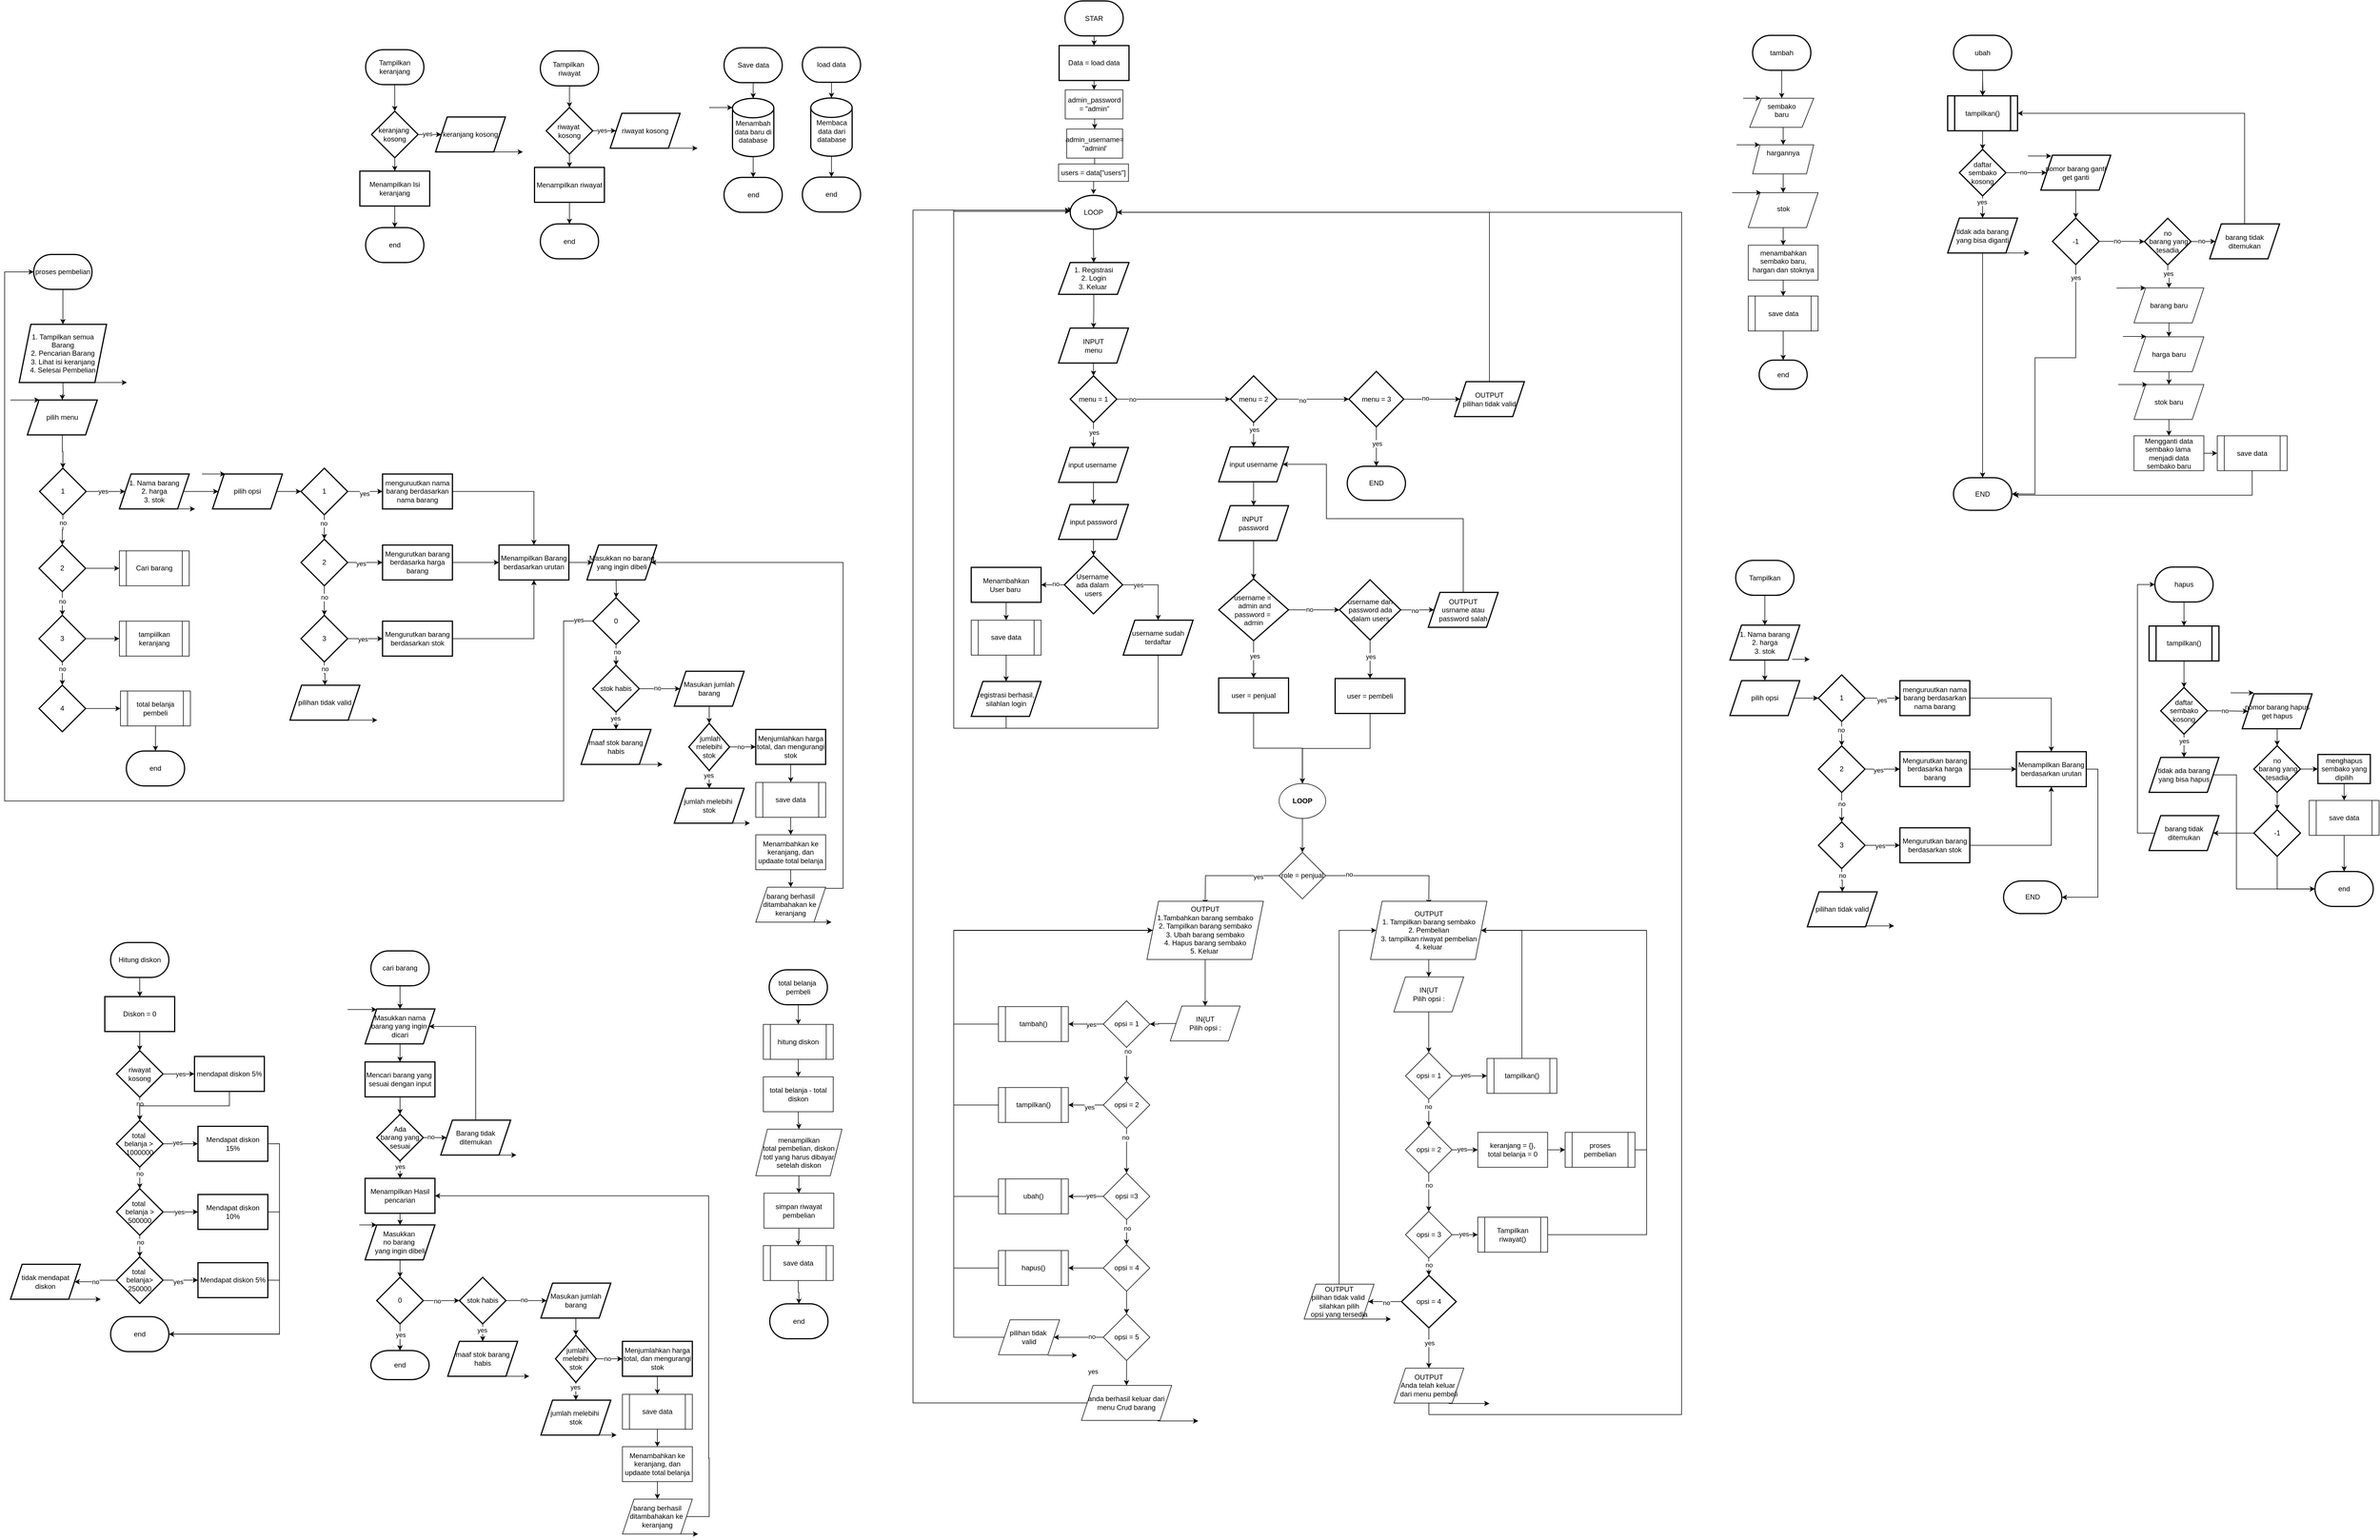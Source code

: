 <mxfile version="24.7.17">
  <diagram id="C5RBs43oDa-KdzZeNtuy" name="Page-1">
    <mxGraphModel dx="7650" dy="4705" grid="1" gridSize="10" guides="1" tooltips="1" connect="1" arrows="1" fold="1" page="1" pageScale="1" pageWidth="1200" pageHeight="1600" math="0" shadow="0">
      <root>
        <mxCell id="WIyWlLk6GJQsqaUBKTNV-0" />
        <mxCell id="WIyWlLk6GJQsqaUBKTNV-1" parent="WIyWlLk6GJQsqaUBKTNV-0" />
        <mxCell id="Skrc7gYkLuCT7zbZgpwp-6" value="" style="edgeStyle=orthogonalEdgeStyle;rounded=0;orthogonalLoop=1;jettySize=auto;html=1;" parent="WIyWlLk6GJQsqaUBKTNV-1" source="Skrc7gYkLuCT7zbZgpwp-0" target="Skrc7gYkLuCT7zbZgpwp-5" edge="1">
          <mxGeometry relative="1" as="geometry" />
        </mxCell>
        <mxCell id="Skrc7gYkLuCT7zbZgpwp-0" value="STAR" style="strokeWidth=2;html=1;shape=mxgraph.flowchart.terminator;whiteSpace=wrap;" parent="WIyWlLk6GJQsqaUBKTNV-1" vertex="1">
          <mxGeometry x="-9" y="-129.36" width="100" height="60" as="geometry" />
        </mxCell>
        <mxCell id="Skrc7gYkLuCT7zbZgpwp-76" style="edgeStyle=orthogonalEdgeStyle;rounded=0;orthogonalLoop=1;jettySize=auto;html=1;exitX=0.5;exitY=1;exitDx=0;exitDy=0;" parent="WIyWlLk6GJQsqaUBKTNV-1" source="FJmspGG_iOwk364Qt5Ja-349" edge="1">
          <mxGeometry relative="1" as="geometry">
            <mxPoint x="40" y="202.64" as="targetPoint" />
          </mxGeometry>
        </mxCell>
        <mxCell id="FJmspGG_iOwk364Qt5Ja-351" style="edgeStyle=orthogonalEdgeStyle;rounded=0;orthogonalLoop=1;jettySize=auto;html=1;exitX=0.5;exitY=1;exitDx=0;exitDy=0;entryX=0.5;entryY=0;entryDx=0;entryDy=0;" parent="WIyWlLk6GJQsqaUBKTNV-1" source="Skrc7gYkLuCT7zbZgpwp-5" target="FJmspGG_iOwk364Qt5Ja-348" edge="1">
          <mxGeometry relative="1" as="geometry" />
        </mxCell>
        <mxCell id="Skrc7gYkLuCT7zbZgpwp-5" value="Data = load data" style="whiteSpace=wrap;html=1;strokeWidth=2;" parent="WIyWlLk6GJQsqaUBKTNV-1" vertex="1">
          <mxGeometry x="-19" y="-52.72" width="120" height="60" as="geometry" />
        </mxCell>
        <mxCell id="Skrc7gYkLuCT7zbZgpwp-80" value="" style="edgeStyle=orthogonalEdgeStyle;rounded=0;orthogonalLoop=1;jettySize=auto;html=1;" parent="WIyWlLk6GJQsqaUBKTNV-1" source="Skrc7gYkLuCT7zbZgpwp-75" target="Skrc7gYkLuCT7zbZgpwp-79" edge="1">
          <mxGeometry relative="1" as="geometry" />
        </mxCell>
        <mxCell id="Skrc7gYkLuCT7zbZgpwp-75" value="&lt;b&gt;LOOP&lt;/b&gt;" style="ellipse;whiteSpace=wrap;html=1;" parent="WIyWlLk6GJQsqaUBKTNV-1" vertex="1">
          <mxGeometry x="358.79" y="1215" width="80" height="60" as="geometry" />
        </mxCell>
        <mxCell id="Skrc7gYkLuCT7zbZgpwp-82" value="" style="edgeStyle=orthogonalEdgeStyle;rounded=0;orthogonalLoop=1;jettySize=auto;html=1;" parent="WIyWlLk6GJQsqaUBKTNV-1" source="Skrc7gYkLuCT7zbZgpwp-79" edge="1">
          <mxGeometry relative="1" as="geometry">
            <mxPoint x="615.79" y="1423.23" as="targetPoint" />
          </mxGeometry>
        </mxCell>
        <mxCell id="Skrc7gYkLuCT7zbZgpwp-279" value="no" style="edgeLabel;html=1;align=center;verticalAlign=middle;resizable=0;points=[];" parent="Skrc7gYkLuCT7zbZgpwp-82" vertex="1" connectable="0">
          <mxGeometry x="-0.653" y="2" relative="1" as="geometry">
            <mxPoint as="offset" />
          </mxGeometry>
        </mxCell>
        <mxCell id="Skrc7gYkLuCT7zbZgpwp-114" style="edgeStyle=orthogonalEdgeStyle;rounded=0;orthogonalLoop=1;jettySize=auto;html=1;exitX=0;exitY=0.5;exitDx=0;exitDy=0;" parent="WIyWlLk6GJQsqaUBKTNV-1" source="Skrc7gYkLuCT7zbZgpwp-79" edge="1">
          <mxGeometry relative="1" as="geometry">
            <mxPoint x="231.79" y="1423.23" as="targetPoint" />
          </mxGeometry>
        </mxCell>
        <mxCell id="Skrc7gYkLuCT7zbZgpwp-278" value="yes" style="edgeLabel;html=1;align=center;verticalAlign=middle;resizable=0;points=[];" parent="Skrc7gYkLuCT7zbZgpwp-114" vertex="1" connectable="0">
          <mxGeometry x="-0.588" y="2" relative="1" as="geometry">
            <mxPoint as="offset" />
          </mxGeometry>
        </mxCell>
        <mxCell id="Skrc7gYkLuCT7zbZgpwp-79" value="role = penjual" style="rhombus;whiteSpace=wrap;html=1;" parent="WIyWlLk6GJQsqaUBKTNV-1" vertex="1">
          <mxGeometry x="358.79" y="1333.23" width="80" height="80" as="geometry" />
        </mxCell>
        <mxCell id="Skrc7gYkLuCT7zbZgpwp-90" value="" style="edgeStyle=orthogonalEdgeStyle;rounded=0;orthogonalLoop=1;jettySize=auto;html=1;" parent="WIyWlLk6GJQsqaUBKTNV-1" source="Skrc7gYkLuCT7zbZgpwp-85" target="Skrc7gYkLuCT7zbZgpwp-89" edge="1">
          <mxGeometry relative="1" as="geometry" />
        </mxCell>
        <mxCell id="Skrc7gYkLuCT7zbZgpwp-85" value="OUTPUT&lt;div&gt;1.Tambahkan barang sembako&lt;/div&gt;&lt;div&gt;2. Tampilkan barang sembako&lt;/div&gt;&lt;div&gt;3. Ubah barang sembako&lt;/div&gt;&lt;div&gt;4. Hapus barang sembako&lt;/div&gt;&lt;div&gt;5. Keluar&amp;nbsp;&lt;/div&gt;" style="shape=parallelogram;perimeter=parallelogramPerimeter;whiteSpace=wrap;html=1;fixedSize=1;" parent="WIyWlLk6GJQsqaUBKTNV-1" vertex="1">
          <mxGeometry x="131.79" y="1417.23" width="200" height="100" as="geometry" />
        </mxCell>
        <mxCell id="Skrc7gYkLuCT7zbZgpwp-94" value="" style="edgeStyle=orthogonalEdgeStyle;rounded=0;orthogonalLoop=1;jettySize=auto;html=1;" parent="WIyWlLk6GJQsqaUBKTNV-1" source="Skrc7gYkLuCT7zbZgpwp-88" target="Skrc7gYkLuCT7zbZgpwp-91" edge="1">
          <mxGeometry relative="1" as="geometry" />
        </mxCell>
        <mxCell id="Skrc7gYkLuCT7zbZgpwp-88" value="OUTPUT&lt;div&gt;1. Tampilkan barang sembako&lt;/div&gt;&lt;div&gt;2. Pembelian&lt;/div&gt;&lt;div&gt;3. tampilkan riwayat pembelian&lt;/div&gt;&lt;div&gt;4. keluar&lt;/div&gt;" style="shape=parallelogram;perimeter=parallelogramPerimeter;whiteSpace=wrap;html=1;fixedSize=1;" parent="WIyWlLk6GJQsqaUBKTNV-1" vertex="1">
          <mxGeometry x="515.79" y="1417.23" width="200" height="100" as="geometry" />
        </mxCell>
        <mxCell id="Skrc7gYkLuCT7zbZgpwp-96" value="" style="edgeStyle=orthogonalEdgeStyle;rounded=0;orthogonalLoop=1;jettySize=auto;html=1;" parent="WIyWlLk6GJQsqaUBKTNV-1" source="Skrc7gYkLuCT7zbZgpwp-89" target="Skrc7gYkLuCT7zbZgpwp-95" edge="1">
          <mxGeometry relative="1" as="geometry" />
        </mxCell>
        <mxCell id="Skrc7gYkLuCT7zbZgpwp-89" value="IN{UT&lt;div&gt;Pilih opsi :&lt;/div&gt;" style="shape=parallelogram;perimeter=parallelogramPerimeter;whiteSpace=wrap;html=1;fixedSize=1;" parent="WIyWlLk6GJQsqaUBKTNV-1" vertex="1">
          <mxGeometry x="171.79" y="1597.23" width="120" height="60" as="geometry" />
        </mxCell>
        <mxCell id="Skrc7gYkLuCT7zbZgpwp-204" value="" style="edgeStyle=orthogonalEdgeStyle;rounded=0;orthogonalLoop=1;jettySize=auto;html=1;" parent="WIyWlLk6GJQsqaUBKTNV-1" source="Skrc7gYkLuCT7zbZgpwp-91" target="Skrc7gYkLuCT7zbZgpwp-203" edge="1">
          <mxGeometry relative="1" as="geometry" />
        </mxCell>
        <mxCell id="Skrc7gYkLuCT7zbZgpwp-91" value="IN{UT&lt;div&gt;Pilih opsi :&lt;/div&gt;" style="shape=parallelogram;perimeter=parallelogramPerimeter;whiteSpace=wrap;html=1;fixedSize=1;" parent="WIyWlLk6GJQsqaUBKTNV-1" vertex="1">
          <mxGeometry x="555.79" y="1547.23" width="120" height="60" as="geometry" />
        </mxCell>
        <mxCell id="Skrc7gYkLuCT7zbZgpwp-98" value="" style="edgeStyle=orthogonalEdgeStyle;rounded=0;orthogonalLoop=1;jettySize=auto;html=1;" parent="WIyWlLk6GJQsqaUBKTNV-1" source="Skrc7gYkLuCT7zbZgpwp-95" target="Skrc7gYkLuCT7zbZgpwp-97" edge="1">
          <mxGeometry relative="1" as="geometry" />
        </mxCell>
        <mxCell id="Skrc7gYkLuCT7zbZgpwp-281" value="no" style="edgeLabel;html=1;align=center;verticalAlign=middle;resizable=0;points=[];" parent="Skrc7gYkLuCT7zbZgpwp-98" vertex="1" connectable="0">
          <mxGeometry x="-0.76" y="2" relative="1" as="geometry">
            <mxPoint as="offset" />
          </mxGeometry>
        </mxCell>
        <mxCell id="FJmspGG_iOwk364Qt5Ja-383" value="" style="edgeStyle=orthogonalEdgeStyle;rounded=0;orthogonalLoop=1;jettySize=auto;html=1;" parent="WIyWlLk6GJQsqaUBKTNV-1" source="Skrc7gYkLuCT7zbZgpwp-95" target="FJmspGG_iOwk364Qt5Ja-382" edge="1">
          <mxGeometry relative="1" as="geometry" />
        </mxCell>
        <mxCell id="FJmspGG_iOwk364Qt5Ja-384" value="yes" style="edgeLabel;html=1;align=center;verticalAlign=middle;resizable=0;points=[];" parent="FJmspGG_iOwk364Qt5Ja-383" vertex="1" connectable="0">
          <mxGeometry x="-0.276" y="1" relative="1" as="geometry">
            <mxPoint as="offset" />
          </mxGeometry>
        </mxCell>
        <mxCell id="Skrc7gYkLuCT7zbZgpwp-95" value="opsi = 1" style="rhombus;whiteSpace=wrap;html=1;" parent="WIyWlLk6GJQsqaUBKTNV-1" vertex="1">
          <mxGeometry x="56.79" y="1588.23" width="80" height="80" as="geometry" />
        </mxCell>
        <mxCell id="Skrc7gYkLuCT7zbZgpwp-100" value="" style="edgeStyle=orthogonalEdgeStyle;rounded=0;orthogonalLoop=1;jettySize=auto;html=1;" parent="WIyWlLk6GJQsqaUBKTNV-1" source="Skrc7gYkLuCT7zbZgpwp-97" target="Skrc7gYkLuCT7zbZgpwp-99" edge="1">
          <mxGeometry relative="1" as="geometry" />
        </mxCell>
        <mxCell id="Skrc7gYkLuCT7zbZgpwp-283" value="no" style="edgeLabel;html=1;align=center;verticalAlign=middle;resizable=0;points=[];" parent="Skrc7gYkLuCT7zbZgpwp-100" vertex="1" connectable="0">
          <mxGeometry x="-0.347" relative="1" as="geometry">
            <mxPoint y="-63" as="offset" />
          </mxGeometry>
        </mxCell>
        <mxCell id="FJmspGG_iOwk364Qt5Ja-387" value="no" style="edgeLabel;html=1;align=center;verticalAlign=middle;resizable=0;points=[];" parent="Skrc7gYkLuCT7zbZgpwp-100" vertex="1" connectable="0">
          <mxGeometry x="-0.599" y="-2" relative="1" as="geometry">
            <mxPoint as="offset" />
          </mxGeometry>
        </mxCell>
        <mxCell id="FJmspGG_iOwk364Qt5Ja-386" value="" style="edgeStyle=orthogonalEdgeStyle;rounded=0;orthogonalLoop=1;jettySize=auto;html=1;" parent="WIyWlLk6GJQsqaUBKTNV-1" source="Skrc7gYkLuCT7zbZgpwp-97" target="FJmspGG_iOwk364Qt5Ja-385" edge="1">
          <mxGeometry relative="1" as="geometry" />
        </mxCell>
        <mxCell id="FJmspGG_iOwk364Qt5Ja-388" value="yes" style="edgeLabel;html=1;align=center;verticalAlign=middle;resizable=0;points=[];" parent="FJmspGG_iOwk364Qt5Ja-386" vertex="1" connectable="0">
          <mxGeometry x="-0.181" y="4" relative="1" as="geometry">
            <mxPoint as="offset" />
          </mxGeometry>
        </mxCell>
        <mxCell id="Skrc7gYkLuCT7zbZgpwp-97" value="opsi = 2" style="rhombus;whiteSpace=wrap;html=1;" parent="WIyWlLk6GJQsqaUBKTNV-1" vertex="1">
          <mxGeometry x="56.79" y="1727.23" width="80" height="80" as="geometry" />
        </mxCell>
        <mxCell id="Skrc7gYkLuCT7zbZgpwp-137" style="edgeStyle=orthogonalEdgeStyle;rounded=0;orthogonalLoop=1;jettySize=auto;html=1;exitX=0.5;exitY=1;exitDx=0;exitDy=0;entryX=0.5;entryY=0;entryDx=0;entryDy=0;" parent="WIyWlLk6GJQsqaUBKTNV-1" source="Skrc7gYkLuCT7zbZgpwp-99" target="Skrc7gYkLuCT7zbZgpwp-101" edge="1">
          <mxGeometry relative="1" as="geometry" />
        </mxCell>
        <mxCell id="Skrc7gYkLuCT7zbZgpwp-285" value="no" style="edgeLabel;html=1;align=center;verticalAlign=middle;resizable=0;points=[];" parent="Skrc7gYkLuCT7zbZgpwp-137" vertex="1" connectable="0">
          <mxGeometry x="-0.801" y="2" relative="1" as="geometry">
            <mxPoint x="-2" y="-31" as="offset" />
          </mxGeometry>
        </mxCell>
        <mxCell id="FJmspGG_iOwk364Qt5Ja-391" value="no" style="edgeLabel;html=1;align=center;verticalAlign=middle;resizable=0;points=[];" parent="Skrc7gYkLuCT7zbZgpwp-137" vertex="1" connectable="0">
          <mxGeometry x="-0.329" y="1" relative="1" as="geometry">
            <mxPoint as="offset" />
          </mxGeometry>
        </mxCell>
        <mxCell id="FJmspGG_iOwk364Qt5Ja-390" value="" style="edgeStyle=orthogonalEdgeStyle;rounded=0;orthogonalLoop=1;jettySize=auto;html=1;" parent="WIyWlLk6GJQsqaUBKTNV-1" source="Skrc7gYkLuCT7zbZgpwp-99" target="FJmspGG_iOwk364Qt5Ja-389" edge="1">
          <mxGeometry relative="1" as="geometry" />
        </mxCell>
        <mxCell id="FJmspGG_iOwk364Qt5Ja-392" value="yes" style="edgeLabel;html=1;align=center;verticalAlign=middle;resizable=0;points=[];" parent="FJmspGG_iOwk364Qt5Ja-390" vertex="1" connectable="0">
          <mxGeometry x="-0.276" y="-1" relative="1" as="geometry">
            <mxPoint as="offset" />
          </mxGeometry>
        </mxCell>
        <mxCell id="Skrc7gYkLuCT7zbZgpwp-99" value="opsi =3" style="rhombus;whiteSpace=wrap;html=1;" parent="WIyWlLk6GJQsqaUBKTNV-1" vertex="1">
          <mxGeometry x="56.79" y="1884.23" width="80" height="80" as="geometry" />
        </mxCell>
        <mxCell id="FJmspGG_iOwk364Qt5Ja-394" value="" style="edgeStyle=orthogonalEdgeStyle;rounded=0;orthogonalLoop=1;jettySize=auto;html=1;" parent="WIyWlLk6GJQsqaUBKTNV-1" source="Skrc7gYkLuCT7zbZgpwp-101" target="FJmspGG_iOwk364Qt5Ja-393" edge="1">
          <mxGeometry relative="1" as="geometry" />
        </mxCell>
        <mxCell id="FJmspGG_iOwk364Qt5Ja-395" value="" style="edgeStyle=orthogonalEdgeStyle;rounded=0;orthogonalLoop=1;jettySize=auto;html=1;" parent="WIyWlLk6GJQsqaUBKTNV-1" source="Skrc7gYkLuCT7zbZgpwp-101" target="Skrc7gYkLuCT7zbZgpwp-103" edge="1">
          <mxGeometry relative="1" as="geometry" />
        </mxCell>
        <mxCell id="Skrc7gYkLuCT7zbZgpwp-101" value="opsi = 4" style="rhombus;whiteSpace=wrap;html=1;" parent="WIyWlLk6GJQsqaUBKTNV-1" vertex="1">
          <mxGeometry x="56.79" y="2007.23" width="80" height="80" as="geometry" />
        </mxCell>
        <mxCell id="Skrc7gYkLuCT7zbZgpwp-198" value="" style="edgeStyle=orthogonalEdgeStyle;rounded=0;orthogonalLoop=1;jettySize=auto;html=1;" parent="WIyWlLk6GJQsqaUBKTNV-1" source="Skrc7gYkLuCT7zbZgpwp-103" target="Skrc7gYkLuCT7zbZgpwp-197" edge="1">
          <mxGeometry relative="1" as="geometry" />
        </mxCell>
        <mxCell id="Skrc7gYkLuCT7zbZgpwp-300" value="yes" style="edgeLabel;html=1;align=center;verticalAlign=middle;resizable=0;points=[];" parent="Skrc7gYkLuCT7zbZgpwp-198" vertex="1" connectable="0">
          <mxGeometry x="-0.041" y="-2" relative="1" as="geometry">
            <mxPoint x="-56" y="-2" as="offset" />
          </mxGeometry>
        </mxCell>
        <mxCell id="Skrc7gYkLuCT7zbZgpwp-200" value="" style="edgeStyle=orthogonalEdgeStyle;rounded=0;orthogonalLoop=1;jettySize=auto;html=1;" parent="WIyWlLk6GJQsqaUBKTNV-1" source="Skrc7gYkLuCT7zbZgpwp-103" target="Skrc7gYkLuCT7zbZgpwp-199" edge="1">
          <mxGeometry relative="1" as="geometry" />
        </mxCell>
        <mxCell id="FJmspGG_iOwk364Qt5Ja-398" value="no" style="edgeLabel;html=1;align=center;verticalAlign=middle;resizable=0;points=[];" parent="Skrc7gYkLuCT7zbZgpwp-200" vertex="1" connectable="0">
          <mxGeometry x="-0.501" y="-1" relative="1" as="geometry">
            <mxPoint x="1" as="offset" />
          </mxGeometry>
        </mxCell>
        <mxCell id="Skrc7gYkLuCT7zbZgpwp-103" value="opsi = 5" style="rhombus;whiteSpace=wrap;html=1;" parent="WIyWlLk6GJQsqaUBKTNV-1" vertex="1">
          <mxGeometry x="56.79" y="2126.23" width="80" height="80" as="geometry" />
        </mxCell>
        <mxCell id="CXGhKrU3gNEWvR2Ri64j-329" style="edgeStyle=orthogonalEdgeStyle;rounded=0;orthogonalLoop=1;jettySize=auto;html=1;exitX=0;exitY=0.5;exitDx=0;exitDy=0;entryX=0;entryY=0.5;entryDx=0;entryDy=0;" edge="1" parent="WIyWlLk6GJQsqaUBKTNV-1" source="Skrc7gYkLuCT7zbZgpwp-197" target="CXGhKrU3gNEWvR2Ri64j-45">
          <mxGeometry relative="1" as="geometry">
            <Array as="points">
              <mxPoint x="-270" y="2279" />
              <mxPoint x="-270" y="230" />
              <mxPoint y="230" />
            </Array>
          </mxGeometry>
        </mxCell>
        <mxCell id="Skrc7gYkLuCT7zbZgpwp-197" value="anda berhasil keluar dari&lt;div&gt;menu Crud barang&lt;/div&gt;" style="shape=parallelogram;perimeter=parallelogramPerimeter;whiteSpace=wrap;html=1;fixedSize=1;" parent="WIyWlLk6GJQsqaUBKTNV-1" vertex="1">
          <mxGeometry x="19.29" y="2249" width="155" height="60" as="geometry" />
        </mxCell>
        <mxCell id="VlnrFqBgT5FUlGNdlKse-18" style="edgeStyle=orthogonalEdgeStyle;rounded=0;orthogonalLoop=1;jettySize=auto;html=1;exitX=0;exitY=0.5;exitDx=0;exitDy=0;entryX=0;entryY=0.5;entryDx=0;entryDy=0;" parent="WIyWlLk6GJQsqaUBKTNV-1" source="Skrc7gYkLuCT7zbZgpwp-199" target="Skrc7gYkLuCT7zbZgpwp-85" edge="1">
          <mxGeometry relative="1" as="geometry">
            <Array as="points">
              <mxPoint x="-200" y="2166" />
              <mxPoint x="-200" y="1467" />
            </Array>
          </mxGeometry>
        </mxCell>
        <mxCell id="Skrc7gYkLuCT7zbZgpwp-199" value="pilihan tidak&amp;nbsp;&lt;div&gt;valid&lt;/div&gt;" style="shape=parallelogram;perimeter=parallelogramPerimeter;whiteSpace=wrap;html=1;fixedSize=1;" parent="WIyWlLk6GJQsqaUBKTNV-1" vertex="1">
          <mxGeometry x="-123.21" y="2136.23" width="105" height="60" as="geometry" />
        </mxCell>
        <mxCell id="Skrc7gYkLuCT7zbZgpwp-212" value="" style="edgeStyle=orthogonalEdgeStyle;rounded=0;orthogonalLoop=1;jettySize=auto;html=1;" parent="WIyWlLk6GJQsqaUBKTNV-1" source="Skrc7gYkLuCT7zbZgpwp-203" target="Skrc7gYkLuCT7zbZgpwp-211" edge="1">
          <mxGeometry relative="1" as="geometry" />
        </mxCell>
        <mxCell id="Skrc7gYkLuCT7zbZgpwp-311" value="no" style="edgeLabel;html=1;align=center;verticalAlign=middle;resizable=0;points=[];" parent="Skrc7gYkLuCT7zbZgpwp-212" vertex="1" connectable="0">
          <mxGeometry x="-0.471" y="-1" relative="1" as="geometry">
            <mxPoint as="offset" />
          </mxGeometry>
        </mxCell>
        <mxCell id="FJmspGG_iOwk364Qt5Ja-400" value="" style="edgeStyle=orthogonalEdgeStyle;rounded=0;orthogonalLoop=1;jettySize=auto;html=1;" parent="WIyWlLk6GJQsqaUBKTNV-1" source="Skrc7gYkLuCT7zbZgpwp-203" target="FJmspGG_iOwk364Qt5Ja-399" edge="1">
          <mxGeometry relative="1" as="geometry" />
        </mxCell>
        <mxCell id="TlzeaqeTXlXmQW41qrC5-45" value="yes" style="edgeLabel;html=1;align=center;verticalAlign=middle;resizable=0;points=[];" parent="FJmspGG_iOwk364Qt5Ja-400" vertex="1" connectable="0">
          <mxGeometry x="-0.24" y="1" relative="1" as="geometry">
            <mxPoint as="offset" />
          </mxGeometry>
        </mxCell>
        <mxCell id="Skrc7gYkLuCT7zbZgpwp-203" value="opsi = 1" style="rhombus;whiteSpace=wrap;html=1;" parent="WIyWlLk6GJQsqaUBKTNV-1" vertex="1">
          <mxGeometry x="575.79" y="1677.23" width="80" height="80" as="geometry" />
        </mxCell>
        <mxCell id="Skrc7gYkLuCT7zbZgpwp-249" value="" style="edgeStyle=orthogonalEdgeStyle;rounded=0;orthogonalLoop=1;jettySize=auto;html=1;" parent="WIyWlLk6GJQsqaUBKTNV-1" source="Skrc7gYkLuCT7zbZgpwp-211" target="Skrc7gYkLuCT7zbZgpwp-248" edge="1">
          <mxGeometry relative="1" as="geometry" />
        </mxCell>
        <mxCell id="Skrc7gYkLuCT7zbZgpwp-302" value="no" style="edgeLabel;html=1;align=center;verticalAlign=middle;resizable=0;points=[];" parent="Skrc7gYkLuCT7zbZgpwp-249" vertex="1" connectable="0">
          <mxGeometry x="-0.372" relative="1" as="geometry">
            <mxPoint as="offset" />
          </mxGeometry>
        </mxCell>
        <mxCell id="FJmspGG_iOwk364Qt5Ja-404" value="" style="edgeStyle=orthogonalEdgeStyle;rounded=0;orthogonalLoop=1;jettySize=auto;html=1;" parent="WIyWlLk6GJQsqaUBKTNV-1" source="Skrc7gYkLuCT7zbZgpwp-211" target="FJmspGG_iOwk364Qt5Ja-403" edge="1">
          <mxGeometry relative="1" as="geometry" />
        </mxCell>
        <mxCell id="TlzeaqeTXlXmQW41qrC5-44" value="yes" style="edgeLabel;html=1;align=center;verticalAlign=middle;resizable=0;points=[];" parent="FJmspGG_iOwk364Qt5Ja-404" vertex="1" connectable="0">
          <mxGeometry x="-0.226" y="1" relative="1" as="geometry">
            <mxPoint as="offset" />
          </mxGeometry>
        </mxCell>
        <mxCell id="Skrc7gYkLuCT7zbZgpwp-211" value="opsi = 2" style="rhombus;whiteSpace=wrap;html=1;" parent="WIyWlLk6GJQsqaUBKTNV-1" vertex="1">
          <mxGeometry x="575.79" y="1804.23" width="80" height="80" as="geometry" />
        </mxCell>
        <mxCell id="CXGhKrU3gNEWvR2Ri64j-62" value="" style="edgeStyle=orthogonalEdgeStyle;rounded=0;orthogonalLoop=1;jettySize=auto;html=1;" edge="1" parent="WIyWlLk6GJQsqaUBKTNV-1" source="Skrc7gYkLuCT7zbZgpwp-248" target="CXGhKrU3gNEWvR2Ri64j-61">
          <mxGeometry relative="1" as="geometry" />
        </mxCell>
        <mxCell id="CXGhKrU3gNEWvR2Ri64j-402" value="no" style="edgeLabel;html=1;align=center;verticalAlign=middle;resizable=0;points=[];" vertex="1" connectable="0" parent="CXGhKrU3gNEWvR2Ri64j-62">
          <mxGeometry x="-0.367" relative="1" as="geometry">
            <mxPoint y="2" as="offset" />
          </mxGeometry>
        </mxCell>
        <mxCell id="CXGhKrU3gNEWvR2Ri64j-68" value="" style="edgeStyle=orthogonalEdgeStyle;rounded=0;orthogonalLoop=1;jettySize=auto;html=1;" edge="1" parent="WIyWlLk6GJQsqaUBKTNV-1" source="Skrc7gYkLuCT7zbZgpwp-248" target="CXGhKrU3gNEWvR2Ri64j-67">
          <mxGeometry relative="1" as="geometry" />
        </mxCell>
        <mxCell id="CXGhKrU3gNEWvR2Ri64j-401" value="yes" style="edgeLabel;html=1;align=center;verticalAlign=middle;resizable=0;points=[];" vertex="1" connectable="0" parent="CXGhKrU3gNEWvR2Ri64j-68">
          <mxGeometry x="-0.114" y="1" relative="1" as="geometry">
            <mxPoint as="offset" />
          </mxGeometry>
        </mxCell>
        <mxCell id="Skrc7gYkLuCT7zbZgpwp-248" value="opsi = 3" style="rhombus;whiteSpace=wrap;html=1;" parent="WIyWlLk6GJQsqaUBKTNV-1" vertex="1">
          <mxGeometry x="575.79" y="1950" width="80" height="80" as="geometry" />
        </mxCell>
        <mxCell id="CXGhKrU3gNEWvR2Ri64j-330" style="edgeStyle=orthogonalEdgeStyle;rounded=0;orthogonalLoop=1;jettySize=auto;html=1;exitX=0.5;exitY=1;exitDx=0;exitDy=0;entryX=1;entryY=0.5;entryDx=0;entryDy=0;" edge="1" parent="WIyWlLk6GJQsqaUBKTNV-1" source="Skrc7gYkLuCT7zbZgpwp-250" target="CXGhKrU3gNEWvR2Ri64j-45">
          <mxGeometry relative="1" as="geometry">
            <mxPoint x="90" y="240" as="targetPoint" />
            <Array as="points">
              <mxPoint x="616" y="2299" />
              <mxPoint x="1050" y="2299" />
              <mxPoint x="1050" y="234" />
            </Array>
          </mxGeometry>
        </mxCell>
        <mxCell id="Skrc7gYkLuCT7zbZgpwp-250" value="OUTPUT&lt;div&gt;Anda telah keluar&amp;nbsp;&lt;/div&gt;&lt;div&gt;dari menu pembeli&lt;/div&gt;" style="shape=parallelogram;perimeter=parallelogramPerimeter;whiteSpace=wrap;html=1;fixedSize=1;" parent="WIyWlLk6GJQsqaUBKTNV-1" vertex="1">
          <mxGeometry x="556" y="2219.23" width="120" height="60" as="geometry" />
        </mxCell>
        <mxCell id="FJmspGG_iOwk364Qt5Ja-414" style="edgeStyle=orthogonalEdgeStyle;rounded=0;orthogonalLoop=1;jettySize=auto;html=1;exitX=0.5;exitY=0;exitDx=0;exitDy=0;entryX=0;entryY=0.5;entryDx=0;entryDy=0;" parent="WIyWlLk6GJQsqaUBKTNV-1" source="Skrc7gYkLuCT7zbZgpwp-254" target="Skrc7gYkLuCT7zbZgpwp-88" edge="1">
          <mxGeometry relative="1" as="geometry">
            <Array as="points">
              <mxPoint x="461.79" y="1467.23" />
            </Array>
          </mxGeometry>
        </mxCell>
        <mxCell id="Skrc7gYkLuCT7zbZgpwp-254" value="OUTPUT&lt;div&gt;pilihan tidak valid&amp;nbsp;&lt;/div&gt;&lt;div&gt;silahkan pilih&lt;/div&gt;&lt;div&gt;opsi yang tersedia&lt;/div&gt;" style="shape=parallelogram;perimeter=parallelogramPerimeter;whiteSpace=wrap;html=1;fixedSize=1;" parent="WIyWlLk6GJQsqaUBKTNV-1" vertex="1">
          <mxGeometry x="401.79" y="2075" width="120" height="60" as="geometry" />
        </mxCell>
        <mxCell id="Skrc7gYkLuCT7zbZgpwp-271" value="users = data[&quot;users&quot;]" style="whiteSpace=wrap;html=1;" parent="WIyWlLk6GJQsqaUBKTNV-1" vertex="1">
          <mxGeometry x="-20" y="150.64" width="120" height="30" as="geometry" />
        </mxCell>
        <mxCell id="FJmspGG_iOwk364Qt5Ja-37" style="edgeStyle=orthogonalEdgeStyle;rounded=0;orthogonalLoop=1;jettySize=auto;html=1;exitX=0.5;exitY=1;exitDx=0;exitDy=0;entryX=0.5;entryY=0;entryDx=0;entryDy=0;" parent="WIyWlLk6GJQsqaUBKTNV-1" source="FJmspGG_iOwk364Qt5Ja-38" target="FJmspGG_iOwk364Qt5Ja-40" edge="1">
          <mxGeometry relative="1" as="geometry" />
        </mxCell>
        <mxCell id="FJmspGG_iOwk364Qt5Ja-38" value="sembako&lt;div&gt;baru&lt;/div&gt;" style="shape=parallelogram;perimeter=parallelogramPerimeter;whiteSpace=wrap;html=1;fixedSize=1;verticalAlign=top;rounded=0;" parent="WIyWlLk6GJQsqaUBKTNV-1" vertex="1">
          <mxGeometry x="1167" y="37.71" width="110" height="50" as="geometry" />
        </mxCell>
        <mxCell id="CXGhKrU3gNEWvR2Ri64j-387" value="" style="edgeStyle=orthogonalEdgeStyle;rounded=0;orthogonalLoop=1;jettySize=auto;html=1;" edge="1" parent="WIyWlLk6GJQsqaUBKTNV-1" source="FJmspGG_iOwk364Qt5Ja-40" target="CXGhKrU3gNEWvR2Ri64j-386">
          <mxGeometry relative="1" as="geometry" />
        </mxCell>
        <mxCell id="FJmspGG_iOwk364Qt5Ja-40" value="hargannya" style="shape=parallelogram;perimeter=parallelogramPerimeter;whiteSpace=wrap;html=1;fixedSize=1;verticalAlign=top;rounded=0;size=12.5;" parent="WIyWlLk6GJQsqaUBKTNV-1" vertex="1">
          <mxGeometry x="1172" y="117.71" width="105" height="50" as="geometry" />
        </mxCell>
        <mxCell id="FJmspGG_iOwk364Qt5Ja-41" value="" style="endArrow=classic;html=1;rounded=0;" parent="WIyWlLk6GJQsqaUBKTNV-1" edge="1">
          <mxGeometry width="50" height="50" relative="1" as="geometry">
            <mxPoint x="1156" y="37.71" as="sourcePoint" />
            <mxPoint x="1186" y="37.71" as="targetPoint" />
            <Array as="points">
              <mxPoint x="1176" y="37.71" />
            </Array>
          </mxGeometry>
        </mxCell>
        <mxCell id="FJmspGG_iOwk364Qt5Ja-42" value="" style="endArrow=classic;html=1;rounded=0;" parent="WIyWlLk6GJQsqaUBKTNV-1" edge="1">
          <mxGeometry width="50" height="50" relative="1" as="geometry">
            <mxPoint x="1144.5" y="117.71" as="sourcePoint" />
            <mxPoint x="1184.5" y="117.71" as="targetPoint" />
            <Array as="points">
              <mxPoint x="1154.5" y="117.71" />
            </Array>
          </mxGeometry>
        </mxCell>
        <mxCell id="CXGhKrU3gNEWvR2Ri64j-394" value="" style="edgeStyle=orthogonalEdgeStyle;rounded=0;orthogonalLoop=1;jettySize=auto;html=1;" edge="1" parent="WIyWlLk6GJQsqaUBKTNV-1" source="FJmspGG_iOwk364Qt5Ja-49" target="CXGhKrU3gNEWvR2Ri64j-393">
          <mxGeometry relative="1" as="geometry" />
        </mxCell>
        <mxCell id="FJmspGG_iOwk364Qt5Ja-49" value="menambahkan sembako baru, hargan dan stoknya" style="whiteSpace=wrap;html=1;verticalAlign=top;rounded=0;" parent="WIyWlLk6GJQsqaUBKTNV-1" vertex="1">
          <mxGeometry x="1164.5" y="290.21" width="120" height="60" as="geometry" />
        </mxCell>
        <mxCell id="FJmspGG_iOwk364Qt5Ja-52" value="end" style="strokeWidth=2;html=1;shape=mxgraph.flowchart.terminator;whiteSpace=wrap;" parent="WIyWlLk6GJQsqaUBKTNV-1" vertex="1">
          <mxGeometry x="1183.25" y="487.57" width="82.5" height="50" as="geometry" />
        </mxCell>
        <mxCell id="VlnrFqBgT5FUlGNdlKse-3" style="edgeStyle=orthogonalEdgeStyle;rounded=0;orthogonalLoop=1;jettySize=auto;html=1;exitX=0.5;exitY=1;exitDx=0;exitDy=0;exitPerimeter=0;entryX=0.5;entryY=0;entryDx=0;entryDy=0;" parent="WIyWlLk6GJQsqaUBKTNV-1" source="FJmspGG_iOwk364Qt5Ja-55" target="FJmspGG_iOwk364Qt5Ja-38" edge="1">
          <mxGeometry relative="1" as="geometry" />
        </mxCell>
        <mxCell id="FJmspGG_iOwk364Qt5Ja-55" value="tambah" style="strokeWidth=2;html=1;shape=mxgraph.flowchart.terminator;whiteSpace=wrap;" parent="WIyWlLk6GJQsqaUBKTNV-1" vertex="1">
          <mxGeometry x="1172" y="-70.29" width="100" height="60" as="geometry" />
        </mxCell>
        <mxCell id="CXGhKrU3gNEWvR2Ri64j-365" value="" style="edgeStyle=orthogonalEdgeStyle;rounded=0;orthogonalLoop=1;jettySize=auto;html=1;" edge="1" parent="WIyWlLk6GJQsqaUBKTNV-1" source="FJmspGG_iOwk364Qt5Ja-60" target="CXGhKrU3gNEWvR2Ri64j-362">
          <mxGeometry relative="1" as="geometry" />
        </mxCell>
        <mxCell id="FJmspGG_iOwk364Qt5Ja-60" value="Tampilkan" style="strokeWidth=2;html=1;shape=mxgraph.flowchart.terminator;whiteSpace=wrap;" parent="WIyWlLk6GJQsqaUBKTNV-1" vertex="1">
          <mxGeometry x="1143" y="831.57" width="100" height="60" as="geometry" />
        </mxCell>
        <mxCell id="VlnrFqBgT5FUlGNdlKse-5" style="edgeStyle=orthogonalEdgeStyle;rounded=0;orthogonalLoop=1;jettySize=auto;html=1;exitX=0.5;exitY=1;exitDx=0;exitDy=0;exitPerimeter=0;entryX=0.5;entryY=0;entryDx=0;entryDy=0;" parent="WIyWlLk6GJQsqaUBKTNV-1" source="FJmspGG_iOwk364Qt5Ja-207" target="FJmspGG_iOwk364Qt5Ja-210" edge="1">
          <mxGeometry relative="1" as="geometry" />
        </mxCell>
        <mxCell id="FJmspGG_iOwk364Qt5Ja-207" value="ubah" style="strokeWidth=2;html=1;shape=mxgraph.flowchart.terminator;whiteSpace=wrap;" parent="WIyWlLk6GJQsqaUBKTNV-1" vertex="1">
          <mxGeometry x="1517" y="-70.36" width="100" height="60" as="geometry" />
        </mxCell>
        <mxCell id="FJmspGG_iOwk364Qt5Ja-211" value="" style="edgeStyle=orthogonalEdgeStyle;rounded=0;orthogonalLoop=1;jettySize=auto;html=1;" parent="WIyWlLk6GJQsqaUBKTNV-1" target="FJmspGG_iOwk364Qt5Ja-210" edge="1">
          <mxGeometry relative="1" as="geometry">
            <mxPoint x="1567" y="3.64" as="sourcePoint" />
          </mxGeometry>
        </mxCell>
        <mxCell id="FJmspGG_iOwk364Qt5Ja-213" value="" style="edgeStyle=orthogonalEdgeStyle;rounded=0;orthogonalLoop=1;jettySize=auto;html=1;" parent="WIyWlLk6GJQsqaUBKTNV-1" source="FJmspGG_iOwk364Qt5Ja-210" target="FJmspGG_iOwk364Qt5Ja-212" edge="1">
          <mxGeometry relative="1" as="geometry" />
        </mxCell>
        <mxCell id="FJmspGG_iOwk364Qt5Ja-210" value="tampilkan()" style="shape=process;whiteSpace=wrap;html=1;backgroundOutline=1;strokeWidth=2;" parent="WIyWlLk6GJQsqaUBKTNV-1" vertex="1">
          <mxGeometry x="1507" y="33.64" width="120" height="60" as="geometry" />
        </mxCell>
        <mxCell id="FJmspGG_iOwk364Qt5Ja-215" value="" style="edgeStyle=orthogonalEdgeStyle;rounded=0;orthogonalLoop=1;jettySize=auto;html=1;" parent="WIyWlLk6GJQsqaUBKTNV-1" source="FJmspGG_iOwk364Qt5Ja-212" target="FJmspGG_iOwk364Qt5Ja-214" edge="1">
          <mxGeometry relative="1" as="geometry" />
        </mxCell>
        <mxCell id="FJmspGG_iOwk364Qt5Ja-222" value="yes" style="edgeLabel;html=1;align=center;verticalAlign=middle;resizable=0;points=[];" parent="FJmspGG_iOwk364Qt5Ja-215" vertex="1" connectable="0">
          <mxGeometry x="-0.528" y="-1" relative="1" as="geometry">
            <mxPoint as="offset" />
          </mxGeometry>
        </mxCell>
        <mxCell id="FJmspGG_iOwk364Qt5Ja-218" value="" style="edgeStyle=orthogonalEdgeStyle;rounded=0;orthogonalLoop=1;jettySize=auto;html=1;" parent="WIyWlLk6GJQsqaUBKTNV-1" source="FJmspGG_iOwk364Qt5Ja-212" target="FJmspGG_iOwk364Qt5Ja-217" edge="1">
          <mxGeometry relative="1" as="geometry" />
        </mxCell>
        <mxCell id="FJmspGG_iOwk364Qt5Ja-223" value="no" style="edgeLabel;html=1;align=center;verticalAlign=middle;resizable=0;points=[];" parent="FJmspGG_iOwk364Qt5Ja-218" vertex="1" connectable="0">
          <mxGeometry x="-0.151" y="1" relative="1" as="geometry">
            <mxPoint as="offset" />
          </mxGeometry>
        </mxCell>
        <mxCell id="FJmspGG_iOwk364Qt5Ja-212" value="daftar sembako kosong" style="rhombus;whiteSpace=wrap;html=1;strokeWidth=2;" parent="WIyWlLk6GJQsqaUBKTNV-1" vertex="1">
          <mxGeometry x="1527" y="125.64" width="80" height="80" as="geometry" />
        </mxCell>
        <mxCell id="FJmspGG_iOwk364Qt5Ja-247" style="edgeStyle=orthogonalEdgeStyle;rounded=0;orthogonalLoop=1;jettySize=auto;html=1;exitX=0.5;exitY=1;exitDx=0;exitDy=0;" parent="WIyWlLk6GJQsqaUBKTNV-1" source="FJmspGG_iOwk364Qt5Ja-214" target="FJmspGG_iOwk364Qt5Ja-224" edge="1">
          <mxGeometry relative="1" as="geometry" />
        </mxCell>
        <mxCell id="FJmspGG_iOwk364Qt5Ja-214" value="tidak ada barang yang bisa diganti" style="shape=parallelogram;perimeter=parallelogramPerimeter;whiteSpace=wrap;html=1;fixedSize=1;strokeWidth=2;" parent="WIyWlLk6GJQsqaUBKTNV-1" vertex="1">
          <mxGeometry x="1507" y="243.64" width="120" height="60" as="geometry" />
        </mxCell>
        <mxCell id="FJmspGG_iOwk364Qt5Ja-216" value="" style="endArrow=classic;html=1;rounded=0;" parent="WIyWlLk6GJQsqaUBKTNV-1" edge="1">
          <mxGeometry width="50" height="50" relative="1" as="geometry">
            <mxPoint x="1607" y="303.64" as="sourcePoint" />
            <mxPoint x="1647" y="303.64" as="targetPoint" />
          </mxGeometry>
        </mxCell>
        <mxCell id="FJmspGG_iOwk364Qt5Ja-221" value="" style="edgeStyle=orthogonalEdgeStyle;rounded=0;orthogonalLoop=1;jettySize=auto;html=1;" parent="WIyWlLk6GJQsqaUBKTNV-1" source="FJmspGG_iOwk364Qt5Ja-217" target="FJmspGG_iOwk364Qt5Ja-220" edge="1">
          <mxGeometry relative="1" as="geometry" />
        </mxCell>
        <mxCell id="FJmspGG_iOwk364Qt5Ja-217" value="nomor barang ganti&lt;div&gt;get ganti&lt;/div&gt;" style="shape=parallelogram;perimeter=parallelogramPerimeter;whiteSpace=wrap;html=1;fixedSize=1;strokeWidth=2;" parent="WIyWlLk6GJQsqaUBKTNV-1" vertex="1">
          <mxGeometry x="1667" y="135.64" width="120" height="60" as="geometry" />
        </mxCell>
        <mxCell id="FJmspGG_iOwk364Qt5Ja-219" value="" style="endArrow=classic;html=1;rounded=0;" parent="WIyWlLk6GJQsqaUBKTNV-1" edge="1">
          <mxGeometry width="50" height="50" relative="1" as="geometry">
            <mxPoint x="1645" y="137" as="sourcePoint" />
            <mxPoint x="1685" y="137" as="targetPoint" />
          </mxGeometry>
        </mxCell>
        <mxCell id="FJmspGG_iOwk364Qt5Ja-228" value="" style="edgeStyle=orthogonalEdgeStyle;rounded=0;orthogonalLoop=1;jettySize=auto;html=1;" parent="WIyWlLk6GJQsqaUBKTNV-1" source="FJmspGG_iOwk364Qt5Ja-220" target="FJmspGG_iOwk364Qt5Ja-227" edge="1">
          <mxGeometry relative="1" as="geometry" />
        </mxCell>
        <mxCell id="FJmspGG_iOwk364Qt5Ja-234" value="no" style="edgeLabel;html=1;align=center;verticalAlign=middle;resizable=0;points=[];" parent="FJmspGG_iOwk364Qt5Ja-228" vertex="1" connectable="0">
          <mxGeometry x="-0.207" y="1" relative="1" as="geometry">
            <mxPoint as="offset" />
          </mxGeometry>
        </mxCell>
        <mxCell id="FJmspGG_iOwk364Qt5Ja-220" value="-1" style="rhombus;whiteSpace=wrap;html=1;strokeWidth=2;" parent="WIyWlLk6GJQsqaUBKTNV-1" vertex="1">
          <mxGeometry x="1687" y="243.64" width="80" height="80" as="geometry" />
        </mxCell>
        <mxCell id="FJmspGG_iOwk364Qt5Ja-224" value="END" style="strokeWidth=2;html=1;shape=mxgraph.flowchart.terminator;whiteSpace=wrap;" parent="WIyWlLk6GJQsqaUBKTNV-1" vertex="1">
          <mxGeometry x="1517" y="689.64" width="100" height="56" as="geometry" />
        </mxCell>
        <mxCell id="FJmspGG_iOwk364Qt5Ja-225" style="edgeStyle=orthogonalEdgeStyle;rounded=0;orthogonalLoop=1;jettySize=auto;html=1;exitX=0.5;exitY=1;exitDx=0;exitDy=0;entryX=1;entryY=0.5;entryDx=0;entryDy=0;entryPerimeter=0;" parent="WIyWlLk6GJQsqaUBKTNV-1" source="FJmspGG_iOwk364Qt5Ja-220" target="FJmspGG_iOwk364Qt5Ja-224" edge="1">
          <mxGeometry relative="1" as="geometry">
            <Array as="points">
              <mxPoint x="1727" y="483.64" />
              <mxPoint x="1657" y="483.64" />
            </Array>
          </mxGeometry>
        </mxCell>
        <mxCell id="FJmspGG_iOwk364Qt5Ja-233" value="yes" style="edgeLabel;html=1;align=center;verticalAlign=middle;resizable=0;points=[];" parent="FJmspGG_iOwk364Qt5Ja-225" vertex="1" connectable="0">
          <mxGeometry x="-0.718" y="1" relative="1" as="geometry">
            <mxPoint x="-1" y="-49" as="offset" />
          </mxGeometry>
        </mxCell>
        <mxCell id="FJmspGG_iOwk364Qt5Ja-230" value="" style="edgeStyle=orthogonalEdgeStyle;rounded=0;orthogonalLoop=1;jettySize=auto;html=1;" parent="WIyWlLk6GJQsqaUBKTNV-1" source="FJmspGG_iOwk364Qt5Ja-227" edge="1">
          <mxGeometry relative="1" as="geometry">
            <mxPoint x="1887" y="363.64" as="targetPoint" />
          </mxGeometry>
        </mxCell>
        <mxCell id="FJmspGG_iOwk364Qt5Ja-232" value="yes" style="edgeLabel;html=1;align=center;verticalAlign=middle;resizable=0;points=[];" parent="FJmspGG_iOwk364Qt5Ja-230" vertex="1" connectable="0">
          <mxGeometry x="-0.314" y="1" relative="1" as="geometry">
            <mxPoint as="offset" />
          </mxGeometry>
        </mxCell>
        <mxCell id="FJmspGG_iOwk364Qt5Ja-423" value="" style="edgeStyle=orthogonalEdgeStyle;rounded=0;orthogonalLoop=1;jettySize=auto;html=1;" parent="WIyWlLk6GJQsqaUBKTNV-1" source="FJmspGG_iOwk364Qt5Ja-227" target="FJmspGG_iOwk364Qt5Ja-422" edge="1">
          <mxGeometry relative="1" as="geometry" />
        </mxCell>
        <mxCell id="CXGhKrU3gNEWvR2Ri64j-375" value="no" style="edgeLabel;html=1;align=center;verticalAlign=middle;resizable=0;points=[];" vertex="1" connectable="0" parent="FJmspGG_iOwk364Qt5Ja-423">
          <mxGeometry x="-0.141" y="1" relative="1" as="geometry">
            <mxPoint as="offset" />
          </mxGeometry>
        </mxCell>
        <mxCell id="FJmspGG_iOwk364Qt5Ja-227" value="no&lt;div&gt;&amp;nbsp;barang yang tesadia&lt;/div&gt;" style="rhombus;whiteSpace=wrap;html=1;strokeWidth=2;" parent="WIyWlLk6GJQsqaUBKTNV-1" vertex="1">
          <mxGeometry x="1845" y="243.96" width="80" height="80" as="geometry" />
        </mxCell>
        <mxCell id="FJmspGG_iOwk364Qt5Ja-237" value="" style="edgeStyle=orthogonalEdgeStyle;rounded=0;orthogonalLoop=1;jettySize=auto;html=1;" parent="WIyWlLk6GJQsqaUBKTNV-1" source="FJmspGG_iOwk364Qt5Ja-235" target="FJmspGG_iOwk364Qt5Ja-236" edge="1">
          <mxGeometry relative="1" as="geometry" />
        </mxCell>
        <mxCell id="FJmspGG_iOwk364Qt5Ja-235" value="barang baru" style="shape=parallelogram;perimeter=parallelogramPerimeter;whiteSpace=wrap;html=1;fixedSize=1;" parent="WIyWlLk6GJQsqaUBKTNV-1" vertex="1">
          <mxGeometry x="1827" y="363.64" width="120" height="60" as="geometry" />
        </mxCell>
        <mxCell id="CXGhKrU3gNEWvR2Ri64j-378" value="" style="edgeStyle=orthogonalEdgeStyle;rounded=0;orthogonalLoop=1;jettySize=auto;html=1;" edge="1" parent="WIyWlLk6GJQsqaUBKTNV-1" source="FJmspGG_iOwk364Qt5Ja-236" target="CXGhKrU3gNEWvR2Ri64j-377">
          <mxGeometry relative="1" as="geometry" />
        </mxCell>
        <mxCell id="FJmspGG_iOwk364Qt5Ja-236" value="harga baru" style="shape=parallelogram;perimeter=parallelogramPerimeter;whiteSpace=wrap;html=1;fixedSize=1;" parent="WIyWlLk6GJQsqaUBKTNV-1" vertex="1">
          <mxGeometry x="1827" y="447.64" width="120" height="60" as="geometry" />
        </mxCell>
        <mxCell id="VlnrFqBgT5FUlGNdlKse-4" style="edgeStyle=orthogonalEdgeStyle;rounded=0;orthogonalLoop=1;jettySize=auto;html=1;exitX=0.5;exitY=1;exitDx=0;exitDy=0;exitPerimeter=0;entryX=0.5;entryY=0;entryDx=0;entryDy=0;" parent="WIyWlLk6GJQsqaUBKTNV-1" source="VlnrFqBgT5FUlGNdlKse-6" target="FJmspGG_iOwk364Qt5Ja-254" edge="1">
          <mxGeometry relative="1" as="geometry" />
        </mxCell>
        <mxCell id="FJmspGG_iOwk364Qt5Ja-249" value="hapus" style="strokeWidth=2;html=1;shape=mxgraph.flowchart.terminator;whiteSpace=wrap;" parent="WIyWlLk6GJQsqaUBKTNV-1" vertex="1">
          <mxGeometry x="1862.89" y="843.07" width="100" height="60" as="geometry" />
        </mxCell>
        <mxCell id="FJmspGG_iOwk364Qt5Ja-260" value="" style="edgeStyle=orthogonalEdgeStyle;rounded=0;orthogonalLoop=1;jettySize=auto;html=1;" parent="WIyWlLk6GJQsqaUBKTNV-1" source="FJmspGG_iOwk364Qt5Ja-254" target="FJmspGG_iOwk364Qt5Ja-258" edge="1">
          <mxGeometry relative="1" as="geometry" />
        </mxCell>
        <mxCell id="FJmspGG_iOwk364Qt5Ja-261" value="yes" style="edgeLabel;html=1;align=center;verticalAlign=middle;resizable=0;points=[];" parent="FJmspGG_iOwk364Qt5Ja-260" vertex="1" connectable="0">
          <mxGeometry x="-0.426" relative="1" as="geometry">
            <mxPoint as="offset" />
          </mxGeometry>
        </mxCell>
        <mxCell id="FJmspGG_iOwk364Qt5Ja-265" value="" style="edgeStyle=orthogonalEdgeStyle;rounded=0;orthogonalLoop=1;jettySize=auto;html=1;" parent="WIyWlLk6GJQsqaUBKTNV-1" source="FJmspGG_iOwk364Qt5Ja-254" target="FJmspGG_iOwk364Qt5Ja-263" edge="1">
          <mxGeometry relative="1" as="geometry" />
        </mxCell>
        <mxCell id="FJmspGG_iOwk364Qt5Ja-254" value="daftar sembako kosong" style="rhombus;whiteSpace=wrap;html=1;strokeWidth=2;" parent="WIyWlLk6GJQsqaUBKTNV-1" vertex="1">
          <mxGeometry x="1872.89" y="1050.07" width="80" height="80" as="geometry" />
        </mxCell>
        <mxCell id="FJmspGG_iOwk364Qt5Ja-258" value="tidak ada barang yang bisa hapus" style="shape=parallelogram;perimeter=parallelogramPerimeter;whiteSpace=wrap;html=1;fixedSize=1;strokeWidth=2;" parent="WIyWlLk6GJQsqaUBKTNV-1" vertex="1">
          <mxGeometry x="1852.89" y="1170.07" width="120" height="60" as="geometry" />
        </mxCell>
        <mxCell id="FJmspGG_iOwk364Qt5Ja-262" value="no" style="edgeLabel;html=1;align=center;verticalAlign=middle;resizable=0;points=[];" parent="WIyWlLk6GJQsqaUBKTNV-1" vertex="1" connectable="0">
          <mxGeometry x="1982.89" y="1089.84" as="geometry" />
        </mxCell>
        <mxCell id="FJmspGG_iOwk364Qt5Ja-269" value="" style="edgeStyle=orthogonalEdgeStyle;rounded=0;orthogonalLoop=1;jettySize=auto;html=1;" parent="WIyWlLk6GJQsqaUBKTNV-1" source="FJmspGG_iOwk364Qt5Ja-263" target="FJmspGG_iOwk364Qt5Ja-268" edge="1">
          <mxGeometry relative="1" as="geometry" />
        </mxCell>
        <mxCell id="FJmspGG_iOwk364Qt5Ja-263" value="nomor barang hapus&lt;div&gt;get hapus&lt;/div&gt;" style="shape=parallelogram;perimeter=parallelogramPerimeter;whiteSpace=wrap;html=1;fixedSize=1;strokeWidth=2;" parent="WIyWlLk6GJQsqaUBKTNV-1" vertex="1">
          <mxGeometry x="2012.89" y="1060.84" width="120" height="60" as="geometry" />
        </mxCell>
        <mxCell id="FJmspGG_iOwk364Qt5Ja-264" value="" style="endArrow=classic;html=1;rounded=0;" parent="WIyWlLk6GJQsqaUBKTNV-1" edge="1">
          <mxGeometry width="50" height="50" relative="1" as="geometry">
            <mxPoint x="1992.89" y="1059.3" as="sourcePoint" />
            <mxPoint x="2032.89" y="1059.3" as="targetPoint" />
          </mxGeometry>
        </mxCell>
        <mxCell id="FJmspGG_iOwk364Qt5Ja-271" value="" style="edgeStyle=orthogonalEdgeStyle;rounded=0;orthogonalLoop=1;jettySize=auto;html=1;" parent="WIyWlLk6GJQsqaUBKTNV-1" source="FJmspGG_iOwk364Qt5Ja-268" target="FJmspGG_iOwk364Qt5Ja-270" edge="1">
          <mxGeometry relative="1" as="geometry" />
        </mxCell>
        <mxCell id="FJmspGG_iOwk364Qt5Ja-273" value="" style="edgeStyle=orthogonalEdgeStyle;rounded=0;orthogonalLoop=1;jettySize=auto;html=1;" parent="WIyWlLk6GJQsqaUBKTNV-1" source="FJmspGG_iOwk364Qt5Ja-268" target="FJmspGG_iOwk364Qt5Ja-272" edge="1">
          <mxGeometry relative="1" as="geometry" />
        </mxCell>
        <mxCell id="FJmspGG_iOwk364Qt5Ja-268" value="no&lt;div&gt;&amp;nbsp;barang yang tesadia&lt;/div&gt;" style="rhombus;whiteSpace=wrap;html=1;strokeWidth=2;" parent="WIyWlLk6GJQsqaUBKTNV-1" vertex="1">
          <mxGeometry x="2032.89" y="1150.07" width="80" height="80" as="geometry" />
        </mxCell>
        <mxCell id="FJmspGG_iOwk364Qt5Ja-270" value="menghapus sembako yang dipilih" style="whiteSpace=wrap;html=1;strokeWidth=2;" parent="WIyWlLk6GJQsqaUBKTNV-1" vertex="1">
          <mxGeometry x="2142.89" y="1165.07" width="90" height="50" as="geometry" />
        </mxCell>
        <mxCell id="CXGhKrU3gNEWvR2Ri64j-369" value="" style="edgeStyle=orthogonalEdgeStyle;rounded=0;orthogonalLoop=1;jettySize=auto;html=1;" edge="1" parent="WIyWlLk6GJQsqaUBKTNV-1" source="FJmspGG_iOwk364Qt5Ja-272" target="FJmspGG_iOwk364Qt5Ja-278">
          <mxGeometry relative="1" as="geometry" />
        </mxCell>
        <mxCell id="FJmspGG_iOwk364Qt5Ja-272" value="-1" style="rhombus;whiteSpace=wrap;html=1;strokeWidth=2;" parent="WIyWlLk6GJQsqaUBKTNV-1" vertex="1">
          <mxGeometry x="2032.89" y="1260.07" width="80" height="80" as="geometry" />
        </mxCell>
        <mxCell id="FJmspGG_iOwk364Qt5Ja-278" value="barang tidak ditemukan" style="shape=parallelogram;perimeter=parallelogramPerimeter;whiteSpace=wrap;html=1;fixedSize=1;strokeWidth=2;" parent="WIyWlLk6GJQsqaUBKTNV-1" vertex="1">
          <mxGeometry x="1852.89" y="1270.07" width="120" height="60" as="geometry" />
        </mxCell>
        <mxCell id="FJmspGG_iOwk364Qt5Ja-281" value="end" style="strokeWidth=2;html=1;shape=mxgraph.flowchart.terminator;whiteSpace=wrap;" parent="WIyWlLk6GJQsqaUBKTNV-1" vertex="1">
          <mxGeometry x="2137.89" y="1366.07" width="100" height="60" as="geometry" />
        </mxCell>
        <mxCell id="FJmspGG_iOwk364Qt5Ja-282" style="edgeStyle=orthogonalEdgeStyle;rounded=0;orthogonalLoop=1;jettySize=auto;html=1;exitX=0.5;exitY=1;exitDx=0;exitDy=0;entryX=0.5;entryY=0;entryDx=0;entryDy=0;entryPerimeter=0;" parent="WIyWlLk6GJQsqaUBKTNV-1" source="CXGhKrU3gNEWvR2Ri64j-372" target="FJmspGG_iOwk364Qt5Ja-281" edge="1">
          <mxGeometry relative="1" as="geometry" />
        </mxCell>
        <mxCell id="FJmspGG_iOwk364Qt5Ja-352" style="edgeStyle=orthogonalEdgeStyle;rounded=0;orthogonalLoop=1;jettySize=auto;html=1;exitX=0.5;exitY=1;exitDx=0;exitDy=0;entryX=0.5;entryY=0;entryDx=0;entryDy=0;" parent="WIyWlLk6GJQsqaUBKTNV-1" source="FJmspGG_iOwk364Qt5Ja-348" target="FJmspGG_iOwk364Qt5Ja-349" edge="1">
          <mxGeometry relative="1" as="geometry" />
        </mxCell>
        <mxCell id="FJmspGG_iOwk364Qt5Ja-348" value="admin_password = &quot;admin&quot;" style="whiteSpace=wrap;html=1;" parent="WIyWlLk6GJQsqaUBKTNV-1" vertex="1">
          <mxGeometry x="-8.5" y="23.28" width="99" height="50" as="geometry" />
        </mxCell>
        <mxCell id="FJmspGG_iOwk364Qt5Ja-349" value="admin_username=&lt;div&gt;&quot;adminl&#39;&lt;/div&gt;" style="whiteSpace=wrap;html=1;" parent="WIyWlLk6GJQsqaUBKTNV-1" vertex="1">
          <mxGeometry x="-6" y="90.64" width="96" height="50" as="geometry" />
        </mxCell>
        <mxCell id="VlnrFqBgT5FUlGNdlKse-13" style="edgeStyle=orthogonalEdgeStyle;rounded=0;orthogonalLoop=1;jettySize=auto;html=1;exitX=0;exitY=0.5;exitDx=0;exitDy=0;entryX=0;entryY=0.5;entryDx=0;entryDy=0;" parent="WIyWlLk6GJQsqaUBKTNV-1" source="FJmspGG_iOwk364Qt5Ja-382" target="Skrc7gYkLuCT7zbZgpwp-85" edge="1">
          <mxGeometry relative="1" as="geometry">
            <Array as="points">
              <mxPoint x="-200" y="1628" />
              <mxPoint x="-200" y="1467" />
            </Array>
          </mxGeometry>
        </mxCell>
        <mxCell id="FJmspGG_iOwk364Qt5Ja-382" value="tambah()" style="shape=process;whiteSpace=wrap;html=1;backgroundOutline=1;" parent="WIyWlLk6GJQsqaUBKTNV-1" vertex="1">
          <mxGeometry x="-123.21" y="1598.23" width="120" height="60" as="geometry" />
        </mxCell>
        <mxCell id="VlnrFqBgT5FUlGNdlKse-14" style="edgeStyle=orthogonalEdgeStyle;rounded=0;orthogonalLoop=1;jettySize=auto;html=1;exitX=0;exitY=0.5;exitDx=0;exitDy=0;entryX=0;entryY=0.5;entryDx=0;entryDy=0;" parent="WIyWlLk6GJQsqaUBKTNV-1" source="FJmspGG_iOwk364Qt5Ja-385" target="Skrc7gYkLuCT7zbZgpwp-85" edge="1">
          <mxGeometry relative="1" as="geometry">
            <Array as="points">
              <mxPoint x="-200" y="1767" />
              <mxPoint x="-200" y="1467" />
            </Array>
          </mxGeometry>
        </mxCell>
        <mxCell id="FJmspGG_iOwk364Qt5Ja-385" value="tampilkan()" style="shape=process;whiteSpace=wrap;html=1;backgroundOutline=1;" parent="WIyWlLk6GJQsqaUBKTNV-1" vertex="1">
          <mxGeometry x="-123.21" y="1737.23" width="120" height="60" as="geometry" />
        </mxCell>
        <mxCell id="VlnrFqBgT5FUlGNdlKse-15" style="edgeStyle=orthogonalEdgeStyle;rounded=0;orthogonalLoop=1;jettySize=auto;html=1;exitX=0;exitY=0.5;exitDx=0;exitDy=0;entryX=0;entryY=0.5;entryDx=0;entryDy=0;" parent="WIyWlLk6GJQsqaUBKTNV-1" source="FJmspGG_iOwk364Qt5Ja-389" target="Skrc7gYkLuCT7zbZgpwp-85" edge="1">
          <mxGeometry relative="1" as="geometry">
            <Array as="points">
              <mxPoint x="-200" y="1924" />
              <mxPoint x="-200" y="1467" />
            </Array>
          </mxGeometry>
        </mxCell>
        <mxCell id="FJmspGG_iOwk364Qt5Ja-389" value="ubah()" style="shape=process;whiteSpace=wrap;html=1;backgroundOutline=1;" parent="WIyWlLk6GJQsqaUBKTNV-1" vertex="1">
          <mxGeometry x="-123.21" y="1894.23" width="120" height="60" as="geometry" />
        </mxCell>
        <mxCell id="VlnrFqBgT5FUlGNdlKse-17" style="edgeStyle=orthogonalEdgeStyle;rounded=0;orthogonalLoop=1;jettySize=auto;html=1;exitX=0;exitY=0.5;exitDx=0;exitDy=0;entryX=0;entryY=0.5;entryDx=0;entryDy=0;" parent="WIyWlLk6GJQsqaUBKTNV-1" source="FJmspGG_iOwk364Qt5Ja-393" target="Skrc7gYkLuCT7zbZgpwp-85" edge="1">
          <mxGeometry relative="1" as="geometry">
            <Array as="points">
              <mxPoint x="-200" y="2047" />
              <mxPoint x="-200" y="1467" />
            </Array>
          </mxGeometry>
        </mxCell>
        <mxCell id="FJmspGG_iOwk364Qt5Ja-393" value="hapus()" style="shape=process;whiteSpace=wrap;html=1;backgroundOutline=1;" parent="WIyWlLk6GJQsqaUBKTNV-1" vertex="1">
          <mxGeometry x="-123.21" y="2017.23" width="120" height="60" as="geometry" />
        </mxCell>
        <mxCell id="FJmspGG_iOwk364Qt5Ja-396" value="" style="endArrow=classic;html=1;rounded=0;" parent="WIyWlLk6GJQsqaUBKTNV-1" edge="1">
          <mxGeometry width="50" height="50" relative="1" as="geometry">
            <mxPoint x="-38.21" y="2197.23" as="sourcePoint" />
            <mxPoint x="11.79" y="2197.23" as="targetPoint" />
          </mxGeometry>
        </mxCell>
        <mxCell id="VlnrFqBgT5FUlGNdlKse-19" style="edgeStyle=orthogonalEdgeStyle;rounded=0;orthogonalLoop=1;jettySize=auto;html=1;exitX=0.5;exitY=0;exitDx=0;exitDy=0;entryX=1;entryY=0.5;entryDx=0;entryDy=0;" parent="WIyWlLk6GJQsqaUBKTNV-1" source="FJmspGG_iOwk364Qt5Ja-399" target="Skrc7gYkLuCT7zbZgpwp-88" edge="1">
          <mxGeometry relative="1" as="geometry">
            <Array as="points">
              <mxPoint x="776" y="1467" />
            </Array>
          </mxGeometry>
        </mxCell>
        <mxCell id="FJmspGG_iOwk364Qt5Ja-399" value="tampilkan()" style="shape=process;whiteSpace=wrap;html=1;backgroundOutline=1;" parent="WIyWlLk6GJQsqaUBKTNV-1" vertex="1">
          <mxGeometry x="715.79" y="1687.23" width="120" height="60" as="geometry" />
        </mxCell>
        <mxCell id="FJmspGG_iOwk364Qt5Ja-403" value="keranjang = {},&lt;div&gt;total belanja = 0&lt;/div&gt;" style="whiteSpace=wrap;html=1;" parent="WIyWlLk6GJQsqaUBKTNV-1" vertex="1">
          <mxGeometry x="700" y="1814.23" width="120" height="60" as="geometry" />
        </mxCell>
        <mxCell id="FJmspGG_iOwk364Qt5Ja-424" style="edgeStyle=orthogonalEdgeStyle;rounded=0;orthogonalLoop=1;jettySize=auto;html=1;exitX=0.5;exitY=0;exitDx=0;exitDy=0;entryX=1;entryY=0.5;entryDx=0;entryDy=0;" parent="WIyWlLk6GJQsqaUBKTNV-1" source="FJmspGG_iOwk364Qt5Ja-422" target="FJmspGG_iOwk364Qt5Ja-210" edge="1">
          <mxGeometry relative="1" as="geometry" />
        </mxCell>
        <mxCell id="FJmspGG_iOwk364Qt5Ja-422" value="barang tidak ditemukan" style="shape=parallelogram;perimeter=parallelogramPerimeter;whiteSpace=wrap;html=1;fixedSize=1;strokeWidth=2;" parent="WIyWlLk6GJQsqaUBKTNV-1" vertex="1">
          <mxGeometry x="1957" y="253.64" width="120" height="60" as="geometry" />
        </mxCell>
        <mxCell id="VlnrFqBgT5FUlGNdlKse-7" value="" style="edgeStyle=orthogonalEdgeStyle;rounded=0;orthogonalLoop=1;jettySize=auto;html=1;exitX=0.5;exitY=1;exitDx=0;exitDy=0;exitPerimeter=0;entryX=0.5;entryY=0;entryDx=0;entryDy=0;" parent="WIyWlLk6GJQsqaUBKTNV-1" source="FJmspGG_iOwk364Qt5Ja-249" target="VlnrFqBgT5FUlGNdlKse-6" edge="1">
          <mxGeometry relative="1" as="geometry">
            <mxPoint x="1912.89" y="903.43" as="sourcePoint" />
            <mxPoint x="1912.89" y="1049.43" as="targetPoint" />
          </mxGeometry>
        </mxCell>
        <mxCell id="VlnrFqBgT5FUlGNdlKse-6" value="tampilkan()" style="shape=process;whiteSpace=wrap;html=1;backgroundOutline=1;strokeWidth=2;" parent="WIyWlLk6GJQsqaUBKTNV-1" vertex="1">
          <mxGeometry x="1852.89" y="944.43" width="120" height="60" as="geometry" />
        </mxCell>
        <mxCell id="VlnrFqBgT5FUlGNdlKse-8" value="" style="endArrow=classic;html=1;rounded=0;" parent="WIyWlLk6GJQsqaUBKTNV-1" edge="1">
          <mxGeometry width="50" height="50" relative="1" as="geometry">
            <mxPoint x="1797" y="364" as="sourcePoint" />
            <mxPoint x="1847" y="363.64" as="targetPoint" />
          </mxGeometry>
        </mxCell>
        <mxCell id="VlnrFqBgT5FUlGNdlKse-9" value="" style="endArrow=classic;html=1;rounded=0;" parent="WIyWlLk6GJQsqaUBKTNV-1" edge="1">
          <mxGeometry width="50" height="50" relative="1" as="geometry">
            <mxPoint x="1808" y="447" as="sourcePoint" />
            <mxPoint x="1848" y="447" as="targetPoint" />
          </mxGeometry>
        </mxCell>
        <mxCell id="VlnrFqBgT5FUlGNdlKse-21" value="" style="edgeStyle=orthogonalEdgeStyle;rounded=0;orthogonalLoop=1;jettySize=auto;html=1;" parent="WIyWlLk6GJQsqaUBKTNV-1" source="FJmspGG_iOwk364Qt5Ja-403" edge="1">
          <mxGeometry relative="1" as="geometry">
            <mxPoint x="820" y="1844" as="sourcePoint" />
            <mxPoint x="850" y="1844.167" as="targetPoint" />
          </mxGeometry>
        </mxCell>
        <mxCell id="CXGhKrU3gNEWvR2Ri64j-0" value="" style="edgeStyle=orthogonalEdgeStyle;rounded=0;orthogonalLoop=1;jettySize=auto;html=1;" edge="1" parent="WIyWlLk6GJQsqaUBKTNV-1" source="CXGhKrU3gNEWvR2Ri64j-1" target="CXGhKrU3gNEWvR2Ri64j-6">
          <mxGeometry relative="1" as="geometry" />
        </mxCell>
        <mxCell id="CXGhKrU3gNEWvR2Ri64j-1" value="INPUT&lt;div&gt;menu&lt;/div&gt;" style="shape=parallelogram;perimeter=parallelogramPerimeter;whiteSpace=wrap;html=1;fixedSize=1;strokeWidth=2;" vertex="1" parent="WIyWlLk6GJQsqaUBKTNV-1">
          <mxGeometry x="-20" y="432.64" width="120" height="60" as="geometry" />
        </mxCell>
        <mxCell id="CXGhKrU3gNEWvR2Ri64j-2" style="edgeStyle=orthogonalEdgeStyle;rounded=0;orthogonalLoop=1;jettySize=auto;html=1;exitX=1;exitY=0.5;exitDx=0;exitDy=0;" edge="1" parent="WIyWlLk6GJQsqaUBKTNV-1" source="CXGhKrU3gNEWvR2Ri64j-6" target="CXGhKrU3gNEWvR2Ri64j-15">
          <mxGeometry relative="1" as="geometry">
            <Array as="points">
              <mxPoint x="300" y="554.64" />
              <mxPoint x="300" y="554.64" />
            </Array>
          </mxGeometry>
        </mxCell>
        <mxCell id="CXGhKrU3gNEWvR2Ri64j-3" value="no" style="edgeLabel;html=1;align=center;verticalAlign=middle;resizable=0;points=[];" vertex="1" connectable="0" parent="CXGhKrU3gNEWvR2Ri64j-2">
          <mxGeometry x="-0.73" relative="1" as="geometry">
            <mxPoint as="offset" />
          </mxGeometry>
        </mxCell>
        <mxCell id="CXGhKrU3gNEWvR2Ri64j-4" style="edgeStyle=orthogonalEdgeStyle;rounded=0;orthogonalLoop=1;jettySize=auto;html=1;exitX=0.5;exitY=1;exitDx=0;exitDy=0;" edge="1" parent="WIyWlLk6GJQsqaUBKTNV-1" source="CXGhKrU3gNEWvR2Ri64j-6" target="CXGhKrU3gNEWvR2Ri64j-8">
          <mxGeometry relative="1" as="geometry" />
        </mxCell>
        <mxCell id="CXGhKrU3gNEWvR2Ri64j-5" value="yes" style="edgeLabel;html=1;align=center;verticalAlign=middle;resizable=0;points=[];" vertex="1" connectable="0" parent="CXGhKrU3gNEWvR2Ri64j-4">
          <mxGeometry x="-0.217" y="1" relative="1" as="geometry">
            <mxPoint as="offset" />
          </mxGeometry>
        </mxCell>
        <mxCell id="CXGhKrU3gNEWvR2Ri64j-6" value="menu = 1" style="rhombus;whiteSpace=wrap;html=1;strokeWidth=2;" vertex="1" parent="WIyWlLk6GJQsqaUBKTNV-1">
          <mxGeometry y="514.64" width="80" height="80" as="geometry" />
        </mxCell>
        <mxCell id="CXGhKrU3gNEWvR2Ri64j-7" value="" style="edgeStyle=orthogonalEdgeStyle;rounded=0;orthogonalLoop=1;jettySize=auto;html=1;" edge="1" parent="WIyWlLk6GJQsqaUBKTNV-1" source="CXGhKrU3gNEWvR2Ri64j-8" target="CXGhKrU3gNEWvR2Ri64j-10">
          <mxGeometry relative="1" as="geometry" />
        </mxCell>
        <mxCell id="CXGhKrU3gNEWvR2Ri64j-8" value="input username&amp;nbsp;" style="shape=parallelogram;perimeter=parallelogramPerimeter;whiteSpace=wrap;html=1;fixedSize=1;strokeWidth=2;" vertex="1" parent="WIyWlLk6GJQsqaUBKTNV-1">
          <mxGeometry x="-20" y="637.64" width="120" height="60" as="geometry" />
        </mxCell>
        <mxCell id="CXGhKrU3gNEWvR2Ri64j-9" value="" style="edgeStyle=orthogonalEdgeStyle;rounded=0;orthogonalLoop=1;jettySize=auto;html=1;" edge="1" parent="WIyWlLk6GJQsqaUBKTNV-1" source="CXGhKrU3gNEWvR2Ri64j-10" target="CXGhKrU3gNEWvR2Ri64j-24">
          <mxGeometry relative="1" as="geometry" />
        </mxCell>
        <mxCell id="CXGhKrU3gNEWvR2Ri64j-10" value="input password" style="shape=parallelogram;perimeter=parallelogramPerimeter;whiteSpace=wrap;html=1;fixedSize=1;strokeWidth=2;" vertex="1" parent="WIyWlLk6GJQsqaUBKTNV-1">
          <mxGeometry x="-20" y="735.64" width="120" height="60" as="geometry" />
        </mxCell>
        <mxCell id="CXGhKrU3gNEWvR2Ri64j-11" value="" style="edgeStyle=orthogonalEdgeStyle;rounded=0;orthogonalLoop=1;jettySize=auto;html=1;" edge="1" parent="WIyWlLk6GJQsqaUBKTNV-1" source="CXGhKrU3gNEWvR2Ri64j-15" target="CXGhKrU3gNEWvR2Ri64j-17">
          <mxGeometry relative="1" as="geometry" />
        </mxCell>
        <mxCell id="CXGhKrU3gNEWvR2Ri64j-12" value="yes" style="edgeLabel;html=1;align=center;verticalAlign=middle;resizable=0;points=[];" vertex="1" connectable="0" parent="CXGhKrU3gNEWvR2Ri64j-11">
          <mxGeometry x="-0.397" y="1" relative="1" as="geometry">
            <mxPoint as="offset" />
          </mxGeometry>
        </mxCell>
        <mxCell id="CXGhKrU3gNEWvR2Ri64j-15" value="menu = 2" style="rhombus;whiteSpace=wrap;html=1;strokeWidth=2;" vertex="1" parent="WIyWlLk6GJQsqaUBKTNV-1">
          <mxGeometry x="275" y="514.64" width="80" height="80" as="geometry" />
        </mxCell>
        <mxCell id="CXGhKrU3gNEWvR2Ri64j-16" value="" style="edgeStyle=orthogonalEdgeStyle;rounded=0;orthogonalLoop=1;jettySize=auto;html=1;" edge="1" parent="WIyWlLk6GJQsqaUBKTNV-1" source="CXGhKrU3gNEWvR2Ri64j-17" target="CXGhKrU3gNEWvR2Ri64j-19">
          <mxGeometry relative="1" as="geometry" />
        </mxCell>
        <mxCell id="CXGhKrU3gNEWvR2Ri64j-17" value="input username" style="shape=parallelogram;perimeter=parallelogramPerimeter;whiteSpace=wrap;html=1;fixedSize=1;strokeWidth=2;" vertex="1" parent="WIyWlLk6GJQsqaUBKTNV-1">
          <mxGeometry x="255" y="636.64" width="120" height="60" as="geometry" />
        </mxCell>
        <mxCell id="CXGhKrU3gNEWvR2Ri64j-18" value="" style="edgeStyle=orthogonalEdgeStyle;rounded=0;orthogonalLoop=1;jettySize=auto;html=1;" edge="1" parent="WIyWlLk6GJQsqaUBKTNV-1" source="CXGhKrU3gNEWvR2Ri64j-19" target="CXGhKrU3gNEWvR2Ri64j-33">
          <mxGeometry relative="1" as="geometry" />
        </mxCell>
        <mxCell id="CXGhKrU3gNEWvR2Ri64j-19" value="INPUT&amp;nbsp;&lt;div&gt;password&lt;/div&gt;" style="shape=parallelogram;perimeter=parallelogramPerimeter;whiteSpace=wrap;html=1;fixedSize=1;strokeWidth=2;" vertex="1" parent="WIyWlLk6GJQsqaUBKTNV-1">
          <mxGeometry x="255" y="737.64" width="120" height="60" as="geometry" />
        </mxCell>
        <mxCell id="CXGhKrU3gNEWvR2Ri64j-22" value="" style="edgeStyle=orthogonalEdgeStyle;rounded=0;orthogonalLoop=1;jettySize=auto;html=1;" edge="1" parent="WIyWlLk6GJQsqaUBKTNV-1" source="CXGhKrU3gNEWvR2Ri64j-24" target="CXGhKrU3gNEWvR2Ri64j-28">
          <mxGeometry relative="1" as="geometry" />
        </mxCell>
        <mxCell id="CXGhKrU3gNEWvR2Ri64j-23" value="yes" style="edgeLabel;html=1;align=center;verticalAlign=middle;resizable=0;points=[];" vertex="1" connectable="0" parent="CXGhKrU3gNEWvR2Ri64j-22">
          <mxGeometry x="-0.356" y="1" relative="1" as="geometry">
            <mxPoint x="-12" y="1" as="offset" />
          </mxGeometry>
        </mxCell>
        <mxCell id="CXGhKrU3gNEWvR2Ri64j-321" value="" style="edgeStyle=orthogonalEdgeStyle;rounded=0;orthogonalLoop=1;jettySize=auto;html=1;" edge="1" parent="WIyWlLk6GJQsqaUBKTNV-1" source="CXGhKrU3gNEWvR2Ri64j-24" target="CXGhKrU3gNEWvR2Ri64j-320">
          <mxGeometry relative="1" as="geometry" />
        </mxCell>
        <mxCell id="CXGhKrU3gNEWvR2Ri64j-327" value="no" style="edgeLabel;html=1;align=center;verticalAlign=middle;resizable=0;points=[];" vertex="1" connectable="0" parent="CXGhKrU3gNEWvR2Ri64j-321">
          <mxGeometry x="-0.217" y="-2" relative="1" as="geometry">
            <mxPoint as="offset" />
          </mxGeometry>
        </mxCell>
        <mxCell id="CXGhKrU3gNEWvR2Ri64j-24" value="Username&amp;nbsp;&lt;div&gt;&lt;div&gt;ada dalam&amp;nbsp;&lt;/div&gt;&lt;div&gt;users&lt;/div&gt;&lt;/div&gt;" style="rhombus;whiteSpace=wrap;html=1;strokeWidth=2;" vertex="1" parent="WIyWlLk6GJQsqaUBKTNV-1">
          <mxGeometry x="-10" y="823.64" width="100" height="100" as="geometry" />
        </mxCell>
        <mxCell id="CXGhKrU3gNEWvR2Ri64j-328" style="edgeStyle=orthogonalEdgeStyle;rounded=0;orthogonalLoop=1;jettySize=auto;html=1;exitX=0.5;exitY=1;exitDx=0;exitDy=0;" edge="1" parent="WIyWlLk6GJQsqaUBKTNV-1" source="CXGhKrU3gNEWvR2Ri64j-26">
          <mxGeometry relative="1" as="geometry">
            <mxPoint y="230" as="targetPoint" />
            <Array as="points">
              <mxPoint x="-110" y="1120" />
              <mxPoint x="-200" y="1120" />
              <mxPoint x="-200" y="230" />
            </Array>
          </mxGeometry>
        </mxCell>
        <mxCell id="CXGhKrU3gNEWvR2Ri64j-26" value="registrasi berhasil, silahlan login" style="shape=parallelogram;perimeter=parallelogramPerimeter;whiteSpace=wrap;html=1;fixedSize=1;strokeWidth=2;" vertex="1" parent="WIyWlLk6GJQsqaUBKTNV-1">
          <mxGeometry x="-170" y="1039.64" width="120" height="60" as="geometry" />
        </mxCell>
        <mxCell id="CXGhKrU3gNEWvR2Ri64j-27" style="edgeStyle=orthogonalEdgeStyle;rounded=0;orthogonalLoop=1;jettySize=auto;html=1;exitX=0.5;exitY=1;exitDx=0;exitDy=0;" edge="1" parent="WIyWlLk6GJQsqaUBKTNV-1" source="CXGhKrU3gNEWvR2Ri64j-28" target="CXGhKrU3gNEWvR2Ri64j-45">
          <mxGeometry relative="1" as="geometry">
            <Array as="points">
              <mxPoint x="151" y="1120" />
              <mxPoint x="-200" y="1120" />
              <mxPoint x="-200" y="232" />
            </Array>
          </mxGeometry>
        </mxCell>
        <mxCell id="CXGhKrU3gNEWvR2Ri64j-28" value="username sudah terdaftar" style="shape=parallelogram;perimeter=parallelogramPerimeter;whiteSpace=wrap;html=1;fixedSize=1;strokeWidth=2;" vertex="1" parent="WIyWlLk6GJQsqaUBKTNV-1">
          <mxGeometry x="91" y="934.41" width="120" height="60" as="geometry" />
        </mxCell>
        <mxCell id="CXGhKrU3gNEWvR2Ri64j-29" value="" style="edgeStyle=orthogonalEdgeStyle;rounded=0;orthogonalLoop=1;jettySize=auto;html=1;" edge="1" parent="WIyWlLk6GJQsqaUBKTNV-1" source="CXGhKrU3gNEWvR2Ri64j-33" target="CXGhKrU3gNEWvR2Ri64j-38">
          <mxGeometry relative="1" as="geometry" />
        </mxCell>
        <mxCell id="CXGhKrU3gNEWvR2Ri64j-30" value="no" style="edgeLabel;html=1;align=center;verticalAlign=middle;resizable=0;points=[];" vertex="1" connectable="0" parent="CXGhKrU3gNEWvR2Ri64j-29">
          <mxGeometry x="-0.182" y="1" relative="1" as="geometry">
            <mxPoint as="offset" />
          </mxGeometry>
        </mxCell>
        <mxCell id="CXGhKrU3gNEWvR2Ri64j-31" value="" style="edgeStyle=orthogonalEdgeStyle;rounded=0;orthogonalLoop=1;jettySize=auto;html=1;" edge="1" parent="WIyWlLk6GJQsqaUBKTNV-1" source="CXGhKrU3gNEWvR2Ri64j-33" target="CXGhKrU3gNEWvR2Ri64j-39">
          <mxGeometry relative="1" as="geometry" />
        </mxCell>
        <mxCell id="CXGhKrU3gNEWvR2Ri64j-32" value="yes" style="edgeLabel;html=1;align=center;verticalAlign=middle;resizable=0;points=[];" vertex="1" connectable="0" parent="CXGhKrU3gNEWvR2Ri64j-31">
          <mxGeometry x="-0.19" y="2" relative="1" as="geometry">
            <mxPoint as="offset" />
          </mxGeometry>
        </mxCell>
        <mxCell id="CXGhKrU3gNEWvR2Ri64j-33" value="username =&amp;nbsp; &amp;nbsp;&lt;span style=&quot;background-color: initial;&quot;&gt;admin&amp;nbsp;&lt;/span&gt;&lt;span style=&quot;background-color: initial;&quot;&gt;and&lt;/span&gt;&lt;div&gt;&lt;div&gt;&lt;div&gt;password =&amp;nbsp;&lt;/div&gt;&lt;div&gt;admin&lt;/div&gt;&lt;/div&gt;&lt;/div&gt;" style="rhombus;whiteSpace=wrap;html=1;strokeWidth=2;" vertex="1" parent="WIyWlLk6GJQsqaUBKTNV-1">
          <mxGeometry x="255" y="863.64" width="120" height="106" as="geometry" />
        </mxCell>
        <mxCell id="CXGhKrU3gNEWvR2Ri64j-34" value="" style="edgeStyle=orthogonalEdgeStyle;rounded=0;orthogonalLoop=1;jettySize=auto;html=1;" edge="1" parent="WIyWlLk6GJQsqaUBKTNV-1" source="CXGhKrU3gNEWvR2Ri64j-38" target="CXGhKrU3gNEWvR2Ri64j-40">
          <mxGeometry relative="1" as="geometry" />
        </mxCell>
        <mxCell id="CXGhKrU3gNEWvR2Ri64j-35" value="no" style="edgeLabel;html=1;align=center;verticalAlign=middle;resizable=0;points=[];" vertex="1" connectable="0" parent="CXGhKrU3gNEWvR2Ri64j-34">
          <mxGeometry x="-0.169" y="-1" relative="1" as="geometry">
            <mxPoint as="offset" />
          </mxGeometry>
        </mxCell>
        <mxCell id="CXGhKrU3gNEWvR2Ri64j-36" value="" style="edgeStyle=orthogonalEdgeStyle;rounded=0;orthogonalLoop=1;jettySize=auto;html=1;" edge="1" parent="WIyWlLk6GJQsqaUBKTNV-1" source="CXGhKrU3gNEWvR2Ri64j-38" target="CXGhKrU3gNEWvR2Ri64j-41">
          <mxGeometry relative="1" as="geometry" />
        </mxCell>
        <mxCell id="CXGhKrU3gNEWvR2Ri64j-37" value="yes" style="edgeLabel;html=1;align=center;verticalAlign=middle;resizable=0;points=[];" vertex="1" connectable="0" parent="CXGhKrU3gNEWvR2Ri64j-36">
          <mxGeometry x="-0.133" y="1" relative="1" as="geometry">
            <mxPoint as="offset" />
          </mxGeometry>
        </mxCell>
        <mxCell id="CXGhKrU3gNEWvR2Ri64j-38" value="username dan password ada dalam users" style="rhombus;whiteSpace=wrap;html=1;strokeWidth=2;" vertex="1" parent="WIyWlLk6GJQsqaUBKTNV-1">
          <mxGeometry x="462.5" y="864.96" width="105" height="103.36" as="geometry" />
        </mxCell>
        <mxCell id="CXGhKrU3gNEWvR2Ri64j-49" style="edgeStyle=orthogonalEdgeStyle;rounded=0;orthogonalLoop=1;jettySize=auto;html=1;exitX=0.5;exitY=1;exitDx=0;exitDy=0;" edge="1" parent="WIyWlLk6GJQsqaUBKTNV-1" source="CXGhKrU3gNEWvR2Ri64j-39" target="Skrc7gYkLuCT7zbZgpwp-75">
          <mxGeometry relative="1" as="geometry" />
        </mxCell>
        <mxCell id="CXGhKrU3gNEWvR2Ri64j-39" value="user = penjual" style="whiteSpace=wrap;html=1;strokeWidth=2;" vertex="1" parent="WIyWlLk6GJQsqaUBKTNV-1">
          <mxGeometry x="255" y="1033.64" width="120" height="60" as="geometry" />
        </mxCell>
        <mxCell id="CXGhKrU3gNEWvR2Ri64j-60" style="edgeStyle=orthogonalEdgeStyle;rounded=0;orthogonalLoop=1;jettySize=auto;html=1;exitX=0.5;exitY=0;exitDx=0;exitDy=0;entryX=1;entryY=0.5;entryDx=0;entryDy=0;" edge="1" parent="WIyWlLk6GJQsqaUBKTNV-1" source="CXGhKrU3gNEWvR2Ri64j-40" target="CXGhKrU3gNEWvR2Ri64j-17">
          <mxGeometry relative="1" as="geometry">
            <Array as="points">
              <mxPoint x="675" y="760" />
              <mxPoint x="440" y="760" />
              <mxPoint x="440" y="667" />
            </Array>
          </mxGeometry>
        </mxCell>
        <mxCell id="CXGhKrU3gNEWvR2Ri64j-40" value="&lt;div&gt;OUTPUT&lt;/div&gt;usrname atau password salah" style="shape=parallelogram;perimeter=parallelogramPerimeter;whiteSpace=wrap;html=1;fixedSize=1;strokeWidth=2;" vertex="1" parent="WIyWlLk6GJQsqaUBKTNV-1">
          <mxGeometry x="615" y="886.64" width="120" height="60" as="geometry" />
        </mxCell>
        <mxCell id="CXGhKrU3gNEWvR2Ri64j-47" style="edgeStyle=orthogonalEdgeStyle;rounded=0;orthogonalLoop=1;jettySize=auto;html=1;exitX=0.5;exitY=1;exitDx=0;exitDy=0;entryX=0.5;entryY=0;entryDx=0;entryDy=0;" edge="1" parent="WIyWlLk6GJQsqaUBKTNV-1" source="CXGhKrU3gNEWvR2Ri64j-41" target="Skrc7gYkLuCT7zbZgpwp-75">
          <mxGeometry relative="1" as="geometry" />
        </mxCell>
        <mxCell id="CXGhKrU3gNEWvR2Ri64j-41" value="user = pembeli" style="whiteSpace=wrap;html=1;strokeWidth=2;" vertex="1" parent="WIyWlLk6GJQsqaUBKTNV-1">
          <mxGeometry x="455" y="1034.64" width="120" height="60" as="geometry" />
        </mxCell>
        <mxCell id="CXGhKrU3gNEWvR2Ri64j-315" style="edgeStyle=orthogonalEdgeStyle;rounded=0;orthogonalLoop=1;jettySize=auto;html=1;exitX=0.5;exitY=0;exitDx=0;exitDy=0;entryX=1;entryY=0.5;entryDx=0;entryDy=0;" edge="1" parent="WIyWlLk6GJQsqaUBKTNV-1" source="CXGhKrU3gNEWvR2Ri64j-43" target="CXGhKrU3gNEWvR2Ri64j-45">
          <mxGeometry relative="1" as="geometry" />
        </mxCell>
        <mxCell id="CXGhKrU3gNEWvR2Ri64j-43" value="OUTPUT&lt;div&gt;pilihan tidak valid&lt;/div&gt;" style="shape=parallelogram;perimeter=parallelogramPerimeter;whiteSpace=wrap;html=1;fixedSize=1;strokeWidth=2;" vertex="1" parent="WIyWlLk6GJQsqaUBKTNV-1">
          <mxGeometry x="660" y="524.64" width="120" height="60" as="geometry" />
        </mxCell>
        <mxCell id="CXGhKrU3gNEWvR2Ri64j-317" value="" style="edgeStyle=orthogonalEdgeStyle;rounded=0;orthogonalLoop=1;jettySize=auto;html=1;" edge="1" parent="WIyWlLk6GJQsqaUBKTNV-1" source="CXGhKrU3gNEWvR2Ri64j-45" target="CXGhKrU3gNEWvR2Ri64j-316">
          <mxGeometry relative="1" as="geometry" />
        </mxCell>
        <mxCell id="CXGhKrU3gNEWvR2Ri64j-45" value="LOOP" style="ellipse;whiteSpace=wrap;html=1;strokeWidth=2;" vertex="1" parent="WIyWlLk6GJQsqaUBKTNV-1">
          <mxGeometry y="204.64" width="80" height="58" as="geometry" />
        </mxCell>
        <mxCell id="CXGhKrU3gNEWvR2Ri64j-52" value="" style="edgeStyle=orthogonalEdgeStyle;rounded=0;orthogonalLoop=1;jettySize=auto;html=1;" edge="1" parent="WIyWlLk6GJQsqaUBKTNV-1" source="CXGhKrU3gNEWvR2Ri64j-50" target="CXGhKrU3gNEWvR2Ri64j-43">
          <mxGeometry relative="1" as="geometry" />
        </mxCell>
        <mxCell id="CXGhKrU3gNEWvR2Ri64j-59" value="no" style="edgeLabel;html=1;align=center;verticalAlign=middle;resizable=0;points=[];" vertex="1" connectable="0" parent="CXGhKrU3gNEWvR2Ri64j-52">
          <mxGeometry x="-0.135" y="2" relative="1" as="geometry">
            <mxPoint x="-5" as="offset" />
          </mxGeometry>
        </mxCell>
        <mxCell id="CXGhKrU3gNEWvR2Ri64j-56" value="" style="edgeStyle=orthogonalEdgeStyle;rounded=0;orthogonalLoop=1;jettySize=auto;html=1;" edge="1" parent="WIyWlLk6GJQsqaUBKTNV-1" source="CXGhKrU3gNEWvR2Ri64j-50" target="CXGhKrU3gNEWvR2Ri64j-55">
          <mxGeometry relative="1" as="geometry" />
        </mxCell>
        <mxCell id="CXGhKrU3gNEWvR2Ri64j-58" value="yes" style="edgeLabel;html=1;align=center;verticalAlign=middle;resizable=0;points=[];" vertex="1" connectable="0" parent="CXGhKrU3gNEWvR2Ri64j-56">
          <mxGeometry x="-0.165" y="1" relative="1" as="geometry">
            <mxPoint as="offset" />
          </mxGeometry>
        </mxCell>
        <mxCell id="CXGhKrU3gNEWvR2Ri64j-50" value="menu = 3" style="strokeWidth=2;html=1;shape=mxgraph.flowchart.decision;whiteSpace=wrap;" vertex="1" parent="WIyWlLk6GJQsqaUBKTNV-1">
          <mxGeometry x="478.69" y="506.96" width="94.21" height="95.36" as="geometry" />
        </mxCell>
        <mxCell id="CXGhKrU3gNEWvR2Ri64j-51" style="edgeStyle=orthogonalEdgeStyle;rounded=0;orthogonalLoop=1;jettySize=auto;html=1;exitX=1;exitY=0.5;exitDx=0;exitDy=0;entryX=0;entryY=0.5;entryDx=0;entryDy=0;entryPerimeter=0;" edge="1" parent="WIyWlLk6GJQsqaUBKTNV-1" source="CXGhKrU3gNEWvR2Ri64j-15" target="CXGhKrU3gNEWvR2Ri64j-50">
          <mxGeometry relative="1" as="geometry" />
        </mxCell>
        <mxCell id="CXGhKrU3gNEWvR2Ri64j-57" value="no" style="edgeLabel;html=1;align=center;verticalAlign=middle;resizable=0;points=[];" vertex="1" connectable="0" parent="CXGhKrU3gNEWvR2Ri64j-51">
          <mxGeometry x="-0.286" y="-2" relative="1" as="geometry">
            <mxPoint as="offset" />
          </mxGeometry>
        </mxCell>
        <mxCell id="CXGhKrU3gNEWvR2Ri64j-55" value="END" style="strokeWidth=2;html=1;shape=mxgraph.flowchart.terminator;whiteSpace=wrap;" vertex="1" parent="WIyWlLk6GJQsqaUBKTNV-1">
          <mxGeometry x="475.79" y="670" width="100" height="58.5" as="geometry" />
        </mxCell>
        <mxCell id="CXGhKrU3gNEWvR2Ri64j-63" value="" style="edgeStyle=orthogonalEdgeStyle;rounded=0;orthogonalLoop=1;jettySize=auto;html=1;" edge="1" parent="WIyWlLk6GJQsqaUBKTNV-1" source="CXGhKrU3gNEWvR2Ri64j-61" target="Skrc7gYkLuCT7zbZgpwp-250">
          <mxGeometry relative="1" as="geometry" />
        </mxCell>
        <mxCell id="CXGhKrU3gNEWvR2Ri64j-404" value="yes" style="edgeLabel;html=1;align=center;verticalAlign=middle;resizable=0;points=[];" vertex="1" connectable="0" parent="CXGhKrU3gNEWvR2Ri64j-63">
          <mxGeometry x="-0.257" y="1" relative="1" as="geometry">
            <mxPoint as="offset" />
          </mxGeometry>
        </mxCell>
        <mxCell id="CXGhKrU3gNEWvR2Ri64j-64" value="" style="edgeStyle=orthogonalEdgeStyle;rounded=0;orthogonalLoop=1;jettySize=auto;html=1;" edge="1" parent="WIyWlLk6GJQsqaUBKTNV-1" source="CXGhKrU3gNEWvR2Ri64j-61" target="Skrc7gYkLuCT7zbZgpwp-254">
          <mxGeometry relative="1" as="geometry" />
        </mxCell>
        <mxCell id="CXGhKrU3gNEWvR2Ri64j-403" value="no" style="edgeLabel;html=1;align=center;verticalAlign=middle;resizable=0;points=[];" vertex="1" connectable="0" parent="CXGhKrU3gNEWvR2Ri64j-64">
          <mxGeometry x="-0.079" y="2" relative="1" as="geometry">
            <mxPoint as="offset" />
          </mxGeometry>
        </mxCell>
        <mxCell id="CXGhKrU3gNEWvR2Ri64j-61" value="opsi = 4" style="strokeWidth=2;html=1;shape=mxgraph.flowchart.decision;whiteSpace=wrap;" vertex="1" parent="WIyWlLk6GJQsqaUBKTNV-1">
          <mxGeometry x="569" y="2060" width="94" height="90" as="geometry" />
        </mxCell>
        <mxCell id="CXGhKrU3gNEWvR2Ri64j-333" style="edgeStyle=orthogonalEdgeStyle;rounded=0;orthogonalLoop=1;jettySize=auto;html=1;exitX=1;exitY=0.5;exitDx=0;exitDy=0;entryX=1;entryY=0.5;entryDx=0;entryDy=0;" edge="1" parent="WIyWlLk6GJQsqaUBKTNV-1" source="CXGhKrU3gNEWvR2Ri64j-67" target="Skrc7gYkLuCT7zbZgpwp-88">
          <mxGeometry relative="1" as="geometry">
            <Array as="points">
              <mxPoint x="990" y="1990" />
              <mxPoint x="990" y="1467" />
            </Array>
          </mxGeometry>
        </mxCell>
        <mxCell id="CXGhKrU3gNEWvR2Ri64j-67" value="Tampilkan riwayat()" style="shape=process;whiteSpace=wrap;html=1;backgroundOutline=1;" vertex="1" parent="WIyWlLk6GJQsqaUBKTNV-1">
          <mxGeometry x="700" y="1960" width="120" height="60" as="geometry" />
        </mxCell>
        <mxCell id="CXGhKrU3gNEWvR2Ri64j-72" value="" style="edgeStyle=orthogonalEdgeStyle;rounded=0;orthogonalLoop=1;jettySize=auto;html=1;" edge="1" parent="WIyWlLk6GJQsqaUBKTNV-1" source="CXGhKrU3gNEWvR2Ri64j-70">
          <mxGeometry relative="1" as="geometry">
            <mxPoint x="-1730" y="426.07" as="targetPoint" />
          </mxGeometry>
        </mxCell>
        <mxCell id="CXGhKrU3gNEWvR2Ri64j-70" value="proses pembelian" style="strokeWidth=2;html=1;shape=mxgraph.flowchart.terminator;whiteSpace=wrap;" vertex="1" parent="WIyWlLk6GJQsqaUBKTNV-1">
          <mxGeometry x="-1780" y="306.07" width="100" height="60" as="geometry" />
        </mxCell>
        <mxCell id="CXGhKrU3gNEWvR2Ri64j-75" value="" style="edgeStyle=orthogonalEdgeStyle;rounded=0;orthogonalLoop=1;jettySize=auto;html=1;" edge="1" parent="WIyWlLk6GJQsqaUBKTNV-1" target="CXGhKrU3gNEWvR2Ri64j-74">
          <mxGeometry relative="1" as="geometry">
            <mxPoint x="-1730" y="526.07" as="sourcePoint" />
          </mxGeometry>
        </mxCell>
        <mxCell id="CXGhKrU3gNEWvR2Ri64j-71" value="1. Tampilkan semua Barang&lt;div&gt;2. Pencarian Barang&lt;/div&gt;&lt;div&gt;3. Lihat isi keranjang&lt;/div&gt;&lt;div&gt;4. Selesai Pembelian&lt;/div&gt;" style="shape=parallelogram;perimeter=parallelogramPerimeter;whiteSpace=wrap;html=1;fixedSize=1;strokeWidth=2;" vertex="1" parent="WIyWlLk6GJQsqaUBKTNV-1">
          <mxGeometry x="-1805" y="426.07" width="150" height="100" as="geometry" />
        </mxCell>
        <mxCell id="CXGhKrU3gNEWvR2Ri64j-73" value="" style="endArrow=classic;html=1;rounded=0;" edge="1" parent="WIyWlLk6GJQsqaUBKTNV-1">
          <mxGeometry width="50" height="50" relative="1" as="geometry">
            <mxPoint x="-1680" y="526.07" as="sourcePoint" />
            <mxPoint x="-1620" y="526.07" as="targetPoint" />
          </mxGeometry>
        </mxCell>
        <mxCell id="CXGhKrU3gNEWvR2Ri64j-78" value="" style="edgeStyle=orthogonalEdgeStyle;rounded=0;orthogonalLoop=1;jettySize=auto;html=1;" edge="1" parent="WIyWlLk6GJQsqaUBKTNV-1" source="CXGhKrU3gNEWvR2Ri64j-74" target="CXGhKrU3gNEWvR2Ri64j-77">
          <mxGeometry relative="1" as="geometry" />
        </mxCell>
        <mxCell id="CXGhKrU3gNEWvR2Ri64j-74" value="pilih menu" style="shape=parallelogram;perimeter=parallelogramPerimeter;whiteSpace=wrap;html=1;fixedSize=1;strokeWidth=2;" vertex="1" parent="WIyWlLk6GJQsqaUBKTNV-1">
          <mxGeometry x="-1791" y="556.07" width="120" height="60" as="geometry" />
        </mxCell>
        <mxCell id="CXGhKrU3gNEWvR2Ri64j-76" value="" style="endArrow=classic;html=1;rounded=0;" edge="1" parent="WIyWlLk6GJQsqaUBKTNV-1">
          <mxGeometry width="50" height="50" relative="1" as="geometry">
            <mxPoint x="-1820" y="556.07" as="sourcePoint" />
            <mxPoint x="-1770" y="556.07" as="targetPoint" />
          </mxGeometry>
        </mxCell>
        <mxCell id="CXGhKrU3gNEWvR2Ri64j-80" value="" style="edgeStyle=orthogonalEdgeStyle;rounded=0;orthogonalLoop=1;jettySize=auto;html=1;" edge="1" parent="WIyWlLk6GJQsqaUBKTNV-1" source="CXGhKrU3gNEWvR2Ri64j-77" target="CXGhKrU3gNEWvR2Ri64j-79">
          <mxGeometry relative="1" as="geometry" />
        </mxCell>
        <mxCell id="CXGhKrU3gNEWvR2Ri64j-160" value="yes" style="edgeLabel;html=1;align=center;verticalAlign=middle;resizable=0;points=[];" vertex="1" connectable="0" parent="CXGhKrU3gNEWvR2Ri64j-80">
          <mxGeometry x="-0.138" y="1" relative="1" as="geometry">
            <mxPoint as="offset" />
          </mxGeometry>
        </mxCell>
        <mxCell id="CXGhKrU3gNEWvR2Ri64j-162" value="" style="edgeStyle=orthogonalEdgeStyle;rounded=0;orthogonalLoop=1;jettySize=auto;html=1;" edge="1" parent="WIyWlLk6GJQsqaUBKTNV-1" source="CXGhKrU3gNEWvR2Ri64j-77" target="CXGhKrU3gNEWvR2Ri64j-161">
          <mxGeometry relative="1" as="geometry" />
        </mxCell>
        <mxCell id="CXGhKrU3gNEWvR2Ri64j-163" value="no" style="edgeLabel;html=1;align=center;verticalAlign=middle;resizable=0;points=[];" vertex="1" connectable="0" parent="CXGhKrU3gNEWvR2Ri64j-162">
          <mxGeometry x="-0.489" relative="1" as="geometry">
            <mxPoint as="offset" />
          </mxGeometry>
        </mxCell>
        <mxCell id="CXGhKrU3gNEWvR2Ri64j-77" value="1" style="rhombus;whiteSpace=wrap;html=1;strokeWidth=2;" vertex="1" parent="WIyWlLk6GJQsqaUBKTNV-1">
          <mxGeometry x="-1770" y="673.3" width="80" height="80" as="geometry" />
        </mxCell>
        <mxCell id="CXGhKrU3gNEWvR2Ri64j-82" value="" style="edgeStyle=orthogonalEdgeStyle;rounded=0;orthogonalLoop=1;jettySize=auto;html=1;" edge="1" parent="WIyWlLk6GJQsqaUBKTNV-1" source="CXGhKrU3gNEWvR2Ri64j-79" target="CXGhKrU3gNEWvR2Ri64j-81">
          <mxGeometry relative="1" as="geometry" />
        </mxCell>
        <mxCell id="CXGhKrU3gNEWvR2Ri64j-79" value="1. Nama barang&lt;div&gt;2. harga&lt;/div&gt;&lt;div&gt;3. stok&lt;/div&gt;" style="shape=parallelogram;perimeter=parallelogramPerimeter;whiteSpace=wrap;html=1;fixedSize=1;strokeWidth=2;" vertex="1" parent="WIyWlLk6GJQsqaUBKTNV-1">
          <mxGeometry x="-1633" y="683.3" width="120" height="60" as="geometry" />
        </mxCell>
        <mxCell id="CXGhKrU3gNEWvR2Ri64j-86" value="" style="edgeStyle=orthogonalEdgeStyle;rounded=0;orthogonalLoop=1;jettySize=auto;html=1;" edge="1" parent="WIyWlLk6GJQsqaUBKTNV-1" source="CXGhKrU3gNEWvR2Ri64j-81" target="CXGhKrU3gNEWvR2Ri64j-85">
          <mxGeometry relative="1" as="geometry" />
        </mxCell>
        <mxCell id="CXGhKrU3gNEWvR2Ri64j-81" value="pilih opsi" style="shape=parallelogram;perimeter=parallelogramPerimeter;whiteSpace=wrap;html=1;fixedSize=1;strokeWidth=2;" vertex="1" parent="WIyWlLk6GJQsqaUBKTNV-1">
          <mxGeometry x="-1473" y="683.3" width="120" height="60" as="geometry" />
        </mxCell>
        <mxCell id="CXGhKrU3gNEWvR2Ri64j-83" value="" style="endArrow=classic;html=1;rounded=0;" edge="1" parent="WIyWlLk6GJQsqaUBKTNV-1">
          <mxGeometry width="50" height="50" relative="1" as="geometry">
            <mxPoint x="-1533" y="743.3" as="sourcePoint" />
            <mxPoint x="-1503" y="743.3" as="targetPoint" />
          </mxGeometry>
        </mxCell>
        <mxCell id="CXGhKrU3gNEWvR2Ri64j-84" value="" style="endArrow=classic;html=1;rounded=0;" edge="1" parent="WIyWlLk6GJQsqaUBKTNV-1">
          <mxGeometry width="50" height="50" relative="1" as="geometry">
            <mxPoint x="-1491" y="683.3" as="sourcePoint" />
            <mxPoint x="-1451" y="683.3" as="targetPoint" />
          </mxGeometry>
        </mxCell>
        <mxCell id="CXGhKrU3gNEWvR2Ri64j-88" value="" style="edgeStyle=orthogonalEdgeStyle;rounded=0;orthogonalLoop=1;jettySize=auto;html=1;" edge="1" parent="WIyWlLk6GJQsqaUBKTNV-1" source="CXGhKrU3gNEWvR2Ri64j-85" target="CXGhKrU3gNEWvR2Ri64j-87">
          <mxGeometry relative="1" as="geometry" />
        </mxCell>
        <mxCell id="CXGhKrU3gNEWvR2Ri64j-89" value="yes" style="edgeLabel;html=1;align=center;verticalAlign=middle;resizable=0;points=[];" vertex="1" connectable="0" parent="CXGhKrU3gNEWvR2Ri64j-88">
          <mxGeometry x="-0.089" y="-3" relative="1" as="geometry">
            <mxPoint x="1" as="offset" />
          </mxGeometry>
        </mxCell>
        <mxCell id="CXGhKrU3gNEWvR2Ri64j-91" value="" style="edgeStyle=orthogonalEdgeStyle;rounded=0;orthogonalLoop=1;jettySize=auto;html=1;" edge="1" parent="WIyWlLk6GJQsqaUBKTNV-1" source="CXGhKrU3gNEWvR2Ri64j-85" target="CXGhKrU3gNEWvR2Ri64j-90">
          <mxGeometry relative="1" as="geometry" />
        </mxCell>
        <mxCell id="CXGhKrU3gNEWvR2Ri64j-92" value="no" style="edgeLabel;html=1;align=center;verticalAlign=middle;resizable=0;points=[];" vertex="1" connectable="0" parent="CXGhKrU3gNEWvR2Ri64j-91">
          <mxGeometry x="-0.264" y="-1" relative="1" as="geometry">
            <mxPoint y="-1" as="offset" />
          </mxGeometry>
        </mxCell>
        <mxCell id="CXGhKrU3gNEWvR2Ri64j-85" value="1" style="rhombus;whiteSpace=wrap;html=1;strokeWidth=2;" vertex="1" parent="WIyWlLk6GJQsqaUBKTNV-1">
          <mxGeometry x="-1321" y="673.3" width="80" height="80" as="geometry" />
        </mxCell>
        <mxCell id="CXGhKrU3gNEWvR2Ri64j-109" value="" style="edgeStyle=orthogonalEdgeStyle;rounded=0;orthogonalLoop=1;jettySize=auto;html=1;" edge="1" parent="WIyWlLk6GJQsqaUBKTNV-1" source="CXGhKrU3gNEWvR2Ri64j-87" target="CXGhKrU3gNEWvR2Ri64j-108">
          <mxGeometry relative="1" as="geometry" />
        </mxCell>
        <mxCell id="CXGhKrU3gNEWvR2Ri64j-87" value="menguruutkan nama barang berdasarkan nama barang" style="whiteSpace=wrap;html=1;strokeWidth=2;" vertex="1" parent="WIyWlLk6GJQsqaUBKTNV-1">
          <mxGeometry x="-1181" y="683.3" width="120" height="60" as="geometry" />
        </mxCell>
        <mxCell id="CXGhKrU3gNEWvR2Ri64j-94" value="" style="edgeStyle=orthogonalEdgeStyle;rounded=0;orthogonalLoop=1;jettySize=auto;html=1;" edge="1" parent="WIyWlLk6GJQsqaUBKTNV-1" source="CXGhKrU3gNEWvR2Ri64j-90" target="CXGhKrU3gNEWvR2Ri64j-93">
          <mxGeometry relative="1" as="geometry" />
        </mxCell>
        <mxCell id="CXGhKrU3gNEWvR2Ri64j-95" value="yes" style="edgeLabel;html=1;align=center;verticalAlign=middle;resizable=0;points=[];" vertex="1" connectable="0" parent="CXGhKrU3gNEWvR2Ri64j-94">
          <mxGeometry x="-0.258" y="-1" relative="1" as="geometry">
            <mxPoint as="offset" />
          </mxGeometry>
        </mxCell>
        <mxCell id="CXGhKrU3gNEWvR2Ri64j-97" value="" style="edgeStyle=orthogonalEdgeStyle;rounded=0;orthogonalLoop=1;jettySize=auto;html=1;" edge="1" parent="WIyWlLk6GJQsqaUBKTNV-1" source="CXGhKrU3gNEWvR2Ri64j-90" target="CXGhKrU3gNEWvR2Ri64j-96">
          <mxGeometry relative="1" as="geometry" />
        </mxCell>
        <mxCell id="CXGhKrU3gNEWvR2Ri64j-98" value="no" style="edgeLabel;html=1;align=center;verticalAlign=middle;resizable=0;points=[];" vertex="1" connectable="0" parent="CXGhKrU3gNEWvR2Ri64j-97">
          <mxGeometry x="-0.766" relative="1" as="geometry">
            <mxPoint y="13" as="offset" />
          </mxGeometry>
        </mxCell>
        <mxCell id="CXGhKrU3gNEWvR2Ri64j-90" value="2" style="rhombus;whiteSpace=wrap;html=1;strokeWidth=2;" vertex="1" parent="WIyWlLk6GJQsqaUBKTNV-1">
          <mxGeometry x="-1321" y="795.3" width="80" height="80" as="geometry" />
        </mxCell>
        <mxCell id="CXGhKrU3gNEWvR2Ri64j-110" value="" style="edgeStyle=orthogonalEdgeStyle;rounded=0;orthogonalLoop=1;jettySize=auto;html=1;" edge="1" parent="WIyWlLk6GJQsqaUBKTNV-1" source="CXGhKrU3gNEWvR2Ri64j-93" target="CXGhKrU3gNEWvR2Ri64j-108">
          <mxGeometry relative="1" as="geometry" />
        </mxCell>
        <mxCell id="CXGhKrU3gNEWvR2Ri64j-93" value="Mengurutkan barang berdasarka harga barang" style="whiteSpace=wrap;html=1;strokeWidth=2;" vertex="1" parent="WIyWlLk6GJQsqaUBKTNV-1">
          <mxGeometry x="-1181" y="805.3" width="120" height="60" as="geometry" />
        </mxCell>
        <mxCell id="CXGhKrU3gNEWvR2Ri64j-102" value="" style="edgeStyle=orthogonalEdgeStyle;rounded=0;orthogonalLoop=1;jettySize=auto;html=1;" edge="1" parent="WIyWlLk6GJQsqaUBKTNV-1" source="CXGhKrU3gNEWvR2Ri64j-96" target="CXGhKrU3gNEWvR2Ri64j-101">
          <mxGeometry relative="1" as="geometry" />
        </mxCell>
        <mxCell id="CXGhKrU3gNEWvR2Ri64j-106" value="yes" style="edgeLabel;html=1;align=center;verticalAlign=middle;resizable=0;points=[];" vertex="1" connectable="0" parent="CXGhKrU3gNEWvR2Ri64j-102">
          <mxGeometry x="-0.157" y="-1" relative="1" as="geometry">
            <mxPoint as="offset" />
          </mxGeometry>
        </mxCell>
        <mxCell id="CXGhKrU3gNEWvR2Ri64j-104" value="" style="edgeStyle=orthogonalEdgeStyle;rounded=0;orthogonalLoop=1;jettySize=auto;html=1;" edge="1" parent="WIyWlLk6GJQsqaUBKTNV-1" source="CXGhKrU3gNEWvR2Ri64j-96" target="CXGhKrU3gNEWvR2Ri64j-103">
          <mxGeometry relative="1" as="geometry" />
        </mxCell>
        <mxCell id="CXGhKrU3gNEWvR2Ri64j-107" value="no" style="edgeLabel;html=1;align=center;verticalAlign=middle;resizable=0;points=[];" vertex="1" connectable="0" parent="CXGhKrU3gNEWvR2Ri64j-104">
          <mxGeometry x="-0.425" y="1" relative="1" as="geometry">
            <mxPoint as="offset" />
          </mxGeometry>
        </mxCell>
        <mxCell id="CXGhKrU3gNEWvR2Ri64j-96" value="3" style="rhombus;whiteSpace=wrap;html=1;strokeWidth=2;" vertex="1" parent="WIyWlLk6GJQsqaUBKTNV-1">
          <mxGeometry x="-1321" y="926.07" width="80" height="80" as="geometry" />
        </mxCell>
        <mxCell id="CXGhKrU3gNEWvR2Ri64j-111" style="edgeStyle=orthogonalEdgeStyle;rounded=0;orthogonalLoop=1;jettySize=auto;html=1;entryX=0.5;entryY=1;entryDx=0;entryDy=0;" edge="1" parent="WIyWlLk6GJQsqaUBKTNV-1" source="CXGhKrU3gNEWvR2Ri64j-101" target="CXGhKrU3gNEWvR2Ri64j-108">
          <mxGeometry relative="1" as="geometry" />
        </mxCell>
        <mxCell id="CXGhKrU3gNEWvR2Ri64j-101" value="Mengurutkan barang berdasarkan stok" style="whiteSpace=wrap;html=1;strokeWidth=2;" vertex="1" parent="WIyWlLk6GJQsqaUBKTNV-1">
          <mxGeometry x="-1181" y="936.07" width="120" height="60" as="geometry" />
        </mxCell>
        <mxCell id="CXGhKrU3gNEWvR2Ri64j-103" value="pilihan tidak valid" style="shape=parallelogram;perimeter=parallelogramPerimeter;whiteSpace=wrap;html=1;fixedSize=1;strokeWidth=2;" vertex="1" parent="WIyWlLk6GJQsqaUBKTNV-1">
          <mxGeometry x="-1340" y="1046.07" width="120" height="60" as="geometry" />
        </mxCell>
        <mxCell id="CXGhKrU3gNEWvR2Ri64j-105" value="" style="endArrow=classic;html=1;rounded=0;" edge="1" parent="WIyWlLk6GJQsqaUBKTNV-1">
          <mxGeometry width="50" height="50" relative="1" as="geometry">
            <mxPoint x="-1240" y="1106.07" as="sourcePoint" />
            <mxPoint x="-1190" y="1106.07" as="targetPoint" />
          </mxGeometry>
        </mxCell>
        <mxCell id="CXGhKrU3gNEWvR2Ri64j-113" value="" style="edgeStyle=orthogonalEdgeStyle;rounded=0;orthogonalLoop=1;jettySize=auto;html=1;" edge="1" parent="WIyWlLk6GJQsqaUBKTNV-1" source="CXGhKrU3gNEWvR2Ri64j-108" target="CXGhKrU3gNEWvR2Ri64j-112">
          <mxGeometry relative="1" as="geometry" />
        </mxCell>
        <mxCell id="CXGhKrU3gNEWvR2Ri64j-108" value="Menampilkan Barang berdasarkan urutan" style="whiteSpace=wrap;html=1;strokeWidth=2;" vertex="1" parent="WIyWlLk6GJQsqaUBKTNV-1">
          <mxGeometry x="-981" y="805.3" width="120" height="60" as="geometry" />
        </mxCell>
        <mxCell id="CXGhKrU3gNEWvR2Ri64j-112" value="Masukkan no barang yang ingin dibeli" style="shape=parallelogram;perimeter=parallelogramPerimeter;whiteSpace=wrap;html=1;fixedSize=1;strokeWidth=2;" vertex="1" parent="WIyWlLk6GJQsqaUBKTNV-1">
          <mxGeometry x="-830" y="805.3" width="120" height="60" as="geometry" />
        </mxCell>
        <mxCell id="CXGhKrU3gNEWvR2Ri64j-117" value="" style="edgeStyle=orthogonalEdgeStyle;rounded=0;orthogonalLoop=1;jettySize=auto;html=1;" edge="1" parent="WIyWlLk6GJQsqaUBKTNV-1" source="CXGhKrU3gNEWvR2Ri64j-153" target="CXGhKrU3gNEWvR2Ri64j-116">
          <mxGeometry relative="1" as="geometry">
            <mxPoint x="-780.0" y="865.07" as="sourcePoint" />
          </mxGeometry>
        </mxCell>
        <mxCell id="CXGhKrU3gNEWvR2Ri64j-434" value="no" style="edgeLabel;html=1;align=center;verticalAlign=middle;resizable=0;points=[];" vertex="1" connectable="0" parent="CXGhKrU3gNEWvR2Ri64j-117">
          <mxGeometry x="-0.436" y="2" relative="1" as="geometry">
            <mxPoint as="offset" />
          </mxGeometry>
        </mxCell>
        <mxCell id="CXGhKrU3gNEWvR2Ri64j-119" value="" style="edgeStyle=orthogonalEdgeStyle;rounded=0;orthogonalLoop=1;jettySize=auto;html=1;" edge="1" parent="WIyWlLk6GJQsqaUBKTNV-1" source="CXGhKrU3gNEWvR2Ri64j-116" target="CXGhKrU3gNEWvR2Ri64j-118">
          <mxGeometry relative="1" as="geometry" />
        </mxCell>
        <mxCell id="CXGhKrU3gNEWvR2Ri64j-123" value="yes" style="edgeLabel;html=1;align=center;verticalAlign=middle;resizable=0;points=[];" vertex="1" connectable="0" parent="CXGhKrU3gNEWvR2Ri64j-119">
          <mxGeometry x="0.222" y="-1" relative="1" as="geometry">
            <mxPoint as="offset" />
          </mxGeometry>
        </mxCell>
        <mxCell id="CXGhKrU3gNEWvR2Ri64j-122" value="" style="edgeStyle=orthogonalEdgeStyle;rounded=0;orthogonalLoop=1;jettySize=auto;html=1;" edge="1" parent="WIyWlLk6GJQsqaUBKTNV-1" source="CXGhKrU3gNEWvR2Ri64j-116" target="CXGhKrU3gNEWvR2Ri64j-121">
          <mxGeometry relative="1" as="geometry" />
        </mxCell>
        <mxCell id="CXGhKrU3gNEWvR2Ri64j-124" value="no" style="edgeLabel;html=1;align=center;verticalAlign=middle;resizable=0;points=[];" vertex="1" connectable="0" parent="CXGhKrU3gNEWvR2Ri64j-122">
          <mxGeometry x="-0.122" y="1" relative="1" as="geometry">
            <mxPoint as="offset" />
          </mxGeometry>
        </mxCell>
        <mxCell id="CXGhKrU3gNEWvR2Ri64j-116" value="stok habis" style="rhombus;whiteSpace=wrap;html=1;strokeWidth=2;" vertex="1" parent="WIyWlLk6GJQsqaUBKTNV-1">
          <mxGeometry x="-820" y="1012.07" width="80" height="80" as="geometry" />
        </mxCell>
        <mxCell id="CXGhKrU3gNEWvR2Ri64j-118" value="maaf stok barang habis" style="shape=parallelogram;perimeter=parallelogramPerimeter;whiteSpace=wrap;html=1;fixedSize=1;strokeWidth=2;" vertex="1" parent="WIyWlLk6GJQsqaUBKTNV-1">
          <mxGeometry x="-840" y="1122.07" width="120" height="60" as="geometry" />
        </mxCell>
        <mxCell id="CXGhKrU3gNEWvR2Ri64j-120" value="" style="endArrow=classic;html=1;rounded=0;" edge="1" parent="WIyWlLk6GJQsqaUBKTNV-1">
          <mxGeometry width="50" height="50" relative="1" as="geometry">
            <mxPoint x="-740" y="1182.07" as="sourcePoint" />
            <mxPoint x="-700" y="1182.07" as="targetPoint" />
          </mxGeometry>
        </mxCell>
        <mxCell id="CXGhKrU3gNEWvR2Ri64j-128" value="" style="edgeStyle=orthogonalEdgeStyle;rounded=0;orthogonalLoop=1;jettySize=auto;html=1;" edge="1" parent="WIyWlLk6GJQsqaUBKTNV-1" source="CXGhKrU3gNEWvR2Ri64j-121" target="CXGhKrU3gNEWvR2Ri64j-127">
          <mxGeometry relative="1" as="geometry" />
        </mxCell>
        <mxCell id="CXGhKrU3gNEWvR2Ri64j-121" value="Masukan jumlah barang" style="shape=parallelogram;perimeter=parallelogramPerimeter;whiteSpace=wrap;html=1;fixedSize=1;strokeWidth=2;" vertex="1" parent="WIyWlLk6GJQsqaUBKTNV-1">
          <mxGeometry x="-680" y="1022.07" width="120" height="60" as="geometry" />
        </mxCell>
        <mxCell id="CXGhKrU3gNEWvR2Ri64j-130" value="" style="edgeStyle=orthogonalEdgeStyle;rounded=0;orthogonalLoop=1;jettySize=auto;html=1;" edge="1" parent="WIyWlLk6GJQsqaUBKTNV-1" source="CXGhKrU3gNEWvR2Ri64j-127" target="CXGhKrU3gNEWvR2Ri64j-129">
          <mxGeometry relative="1" as="geometry" />
        </mxCell>
        <mxCell id="CXGhKrU3gNEWvR2Ri64j-135" value="yes" style="edgeLabel;html=1;align=center;verticalAlign=middle;resizable=0;points=[];" vertex="1" connectable="0" parent="CXGhKrU3gNEWvR2Ri64j-130">
          <mxGeometry x="-0.671" y="-1" relative="1" as="geometry">
            <mxPoint as="offset" />
          </mxGeometry>
        </mxCell>
        <mxCell id="CXGhKrU3gNEWvR2Ri64j-133" value="" style="edgeStyle=orthogonalEdgeStyle;rounded=0;orthogonalLoop=1;jettySize=auto;html=1;" edge="1" parent="WIyWlLk6GJQsqaUBKTNV-1" source="CXGhKrU3gNEWvR2Ri64j-127" target="CXGhKrU3gNEWvR2Ri64j-132">
          <mxGeometry relative="1" as="geometry" />
        </mxCell>
        <mxCell id="CXGhKrU3gNEWvR2Ri64j-138" value="no" style="edgeLabel;html=1;align=center;verticalAlign=middle;resizable=0;points=[];" vertex="1" connectable="0" parent="CXGhKrU3gNEWvR2Ri64j-133">
          <mxGeometry x="-0.152" relative="1" as="geometry">
            <mxPoint as="offset" />
          </mxGeometry>
        </mxCell>
        <mxCell id="CXGhKrU3gNEWvR2Ri64j-127" value="&amp;nbsp;jumlah melebihi stok" style="rhombus;whiteSpace=wrap;html=1;strokeWidth=2;" vertex="1" parent="WIyWlLk6GJQsqaUBKTNV-1">
          <mxGeometry x="-655" y="1111.57" width="70" height="81" as="geometry" />
        </mxCell>
        <mxCell id="CXGhKrU3gNEWvR2Ri64j-129" value="jumlah melebihi&amp;nbsp;&lt;div&gt;stok&lt;/div&gt;" style="shape=parallelogram;perimeter=parallelogramPerimeter;whiteSpace=wrap;html=1;fixedSize=1;strokeWidth=2;" vertex="1" parent="WIyWlLk6GJQsqaUBKTNV-1">
          <mxGeometry x="-680" y="1223.07" width="120" height="60" as="geometry" />
        </mxCell>
        <mxCell id="CXGhKrU3gNEWvR2Ri64j-131" value="" style="endArrow=classic;html=1;rounded=0;" edge="1" parent="WIyWlLk6GJQsqaUBKTNV-1">
          <mxGeometry width="50" height="50" relative="1" as="geometry">
            <mxPoint x="-580" y="1283.07" as="sourcePoint" />
            <mxPoint x="-550" y="1283.07" as="targetPoint" />
          </mxGeometry>
        </mxCell>
        <mxCell id="CXGhKrU3gNEWvR2Ri64j-146" value="" style="edgeStyle=orthogonalEdgeStyle;rounded=0;orthogonalLoop=1;jettySize=auto;html=1;" edge="1" parent="WIyWlLk6GJQsqaUBKTNV-1" source="CXGhKrU3gNEWvR2Ri64j-132" target="CXGhKrU3gNEWvR2Ri64j-139">
          <mxGeometry relative="1" as="geometry" />
        </mxCell>
        <mxCell id="CXGhKrU3gNEWvR2Ri64j-132" value="Menjumlahkan harga total, dan mengurangi stok" style="whiteSpace=wrap;html=1;strokeWidth=2;" vertex="1" parent="WIyWlLk6GJQsqaUBKTNV-1">
          <mxGeometry x="-540" y="1122.07" width="120" height="60" as="geometry" />
        </mxCell>
        <mxCell id="CXGhKrU3gNEWvR2Ri64j-148" value="" style="edgeStyle=orthogonalEdgeStyle;rounded=0;orthogonalLoop=1;jettySize=auto;html=1;" edge="1" parent="WIyWlLk6GJQsqaUBKTNV-1" source="CXGhKrU3gNEWvR2Ri64j-139" target="CXGhKrU3gNEWvR2Ri64j-147">
          <mxGeometry relative="1" as="geometry" />
        </mxCell>
        <mxCell id="CXGhKrU3gNEWvR2Ri64j-139" value="save data" style="shape=process;whiteSpace=wrap;html=1;backgroundOutline=1;" vertex="1" parent="WIyWlLk6GJQsqaUBKTNV-1">
          <mxGeometry x="-540" y="1213.07" width="120" height="60" as="geometry" />
        </mxCell>
        <mxCell id="CXGhKrU3gNEWvR2Ri64j-143" value="" style="edgeStyle=orthogonalEdgeStyle;rounded=0;orthogonalLoop=1;jettySize=auto;html=1;" edge="1" parent="WIyWlLk6GJQsqaUBKTNV-1" source="CXGhKrU3gNEWvR2Ri64j-140" target="CXGhKrU3gNEWvR2Ri64j-141">
          <mxGeometry relative="1" as="geometry" />
        </mxCell>
        <mxCell id="CXGhKrU3gNEWvR2Ri64j-140" value="Save data" style="strokeWidth=2;html=1;shape=mxgraph.flowchart.terminator;whiteSpace=wrap;" vertex="1" parent="WIyWlLk6GJQsqaUBKTNV-1">
          <mxGeometry x="-594.5" y="-48.97" width="100" height="60" as="geometry" />
        </mxCell>
        <mxCell id="CXGhKrU3gNEWvR2Ri64j-145" value="" style="edgeStyle=orthogonalEdgeStyle;rounded=0;orthogonalLoop=1;jettySize=auto;html=1;" edge="1" parent="WIyWlLk6GJQsqaUBKTNV-1" source="CXGhKrU3gNEWvR2Ri64j-141" target="CXGhKrU3gNEWvR2Ri64j-144">
          <mxGeometry relative="1" as="geometry" />
        </mxCell>
        <mxCell id="CXGhKrU3gNEWvR2Ri64j-141" value="&lt;div&gt;&lt;br&gt;&lt;/div&gt;Menambah data baru di database" style="strokeWidth=2;html=1;shape=mxgraph.flowchart.database;whiteSpace=wrap;" vertex="1" parent="WIyWlLk6GJQsqaUBKTNV-1">
          <mxGeometry x="-580" y="38.03" width="71" height="100" as="geometry" />
        </mxCell>
        <mxCell id="CXGhKrU3gNEWvR2Ri64j-142" value="" style="endArrow=classic;html=1;rounded=0;" edge="1" parent="WIyWlLk6GJQsqaUBKTNV-1">
          <mxGeometry width="50" height="50" relative="1" as="geometry">
            <mxPoint x="-620" y="53.8" as="sourcePoint" />
            <mxPoint x="-580" y="53.8" as="targetPoint" />
          </mxGeometry>
        </mxCell>
        <mxCell id="CXGhKrU3gNEWvR2Ri64j-144" value="end" style="strokeWidth=2;html=1;shape=mxgraph.flowchart.terminator;whiteSpace=wrap;" vertex="1" parent="WIyWlLk6GJQsqaUBKTNV-1">
          <mxGeometry x="-594.5" y="173.8" width="100" height="60" as="geometry" />
        </mxCell>
        <mxCell id="CXGhKrU3gNEWvR2Ri64j-150" value="" style="edgeStyle=orthogonalEdgeStyle;rounded=0;orthogonalLoop=1;jettySize=auto;html=1;" edge="1" parent="WIyWlLk6GJQsqaUBKTNV-1" source="CXGhKrU3gNEWvR2Ri64j-147" target="CXGhKrU3gNEWvR2Ri64j-149">
          <mxGeometry relative="1" as="geometry" />
        </mxCell>
        <mxCell id="CXGhKrU3gNEWvR2Ri64j-147" value="Menambahkan ke keranjang, dan updaate total belanja" style="whiteSpace=wrap;html=1;" vertex="1" parent="WIyWlLk6GJQsqaUBKTNV-1">
          <mxGeometry x="-540" y="1303.07" width="120" height="60" as="geometry" />
        </mxCell>
        <mxCell id="CXGhKrU3gNEWvR2Ri64j-152" style="edgeStyle=orthogonalEdgeStyle;rounded=0;orthogonalLoop=1;jettySize=auto;html=1;exitX=1;exitY=0.5;exitDx=0;exitDy=0;entryX=1;entryY=0.5;entryDx=0;entryDy=0;" edge="1" parent="WIyWlLk6GJQsqaUBKTNV-1" source="CXGhKrU3gNEWvR2Ri64j-149" target="CXGhKrU3gNEWvR2Ri64j-112">
          <mxGeometry relative="1" as="geometry">
            <Array as="points">
              <mxPoint x="-390" y="1395" />
              <mxPoint x="-390" y="835" />
            </Array>
          </mxGeometry>
        </mxCell>
        <mxCell id="CXGhKrU3gNEWvR2Ri64j-149" value="barang berhasil ditambahakan ke&amp;nbsp;&lt;div&gt;keranjang&lt;/div&gt;" style="shape=parallelogram;perimeter=parallelogramPerimeter;whiteSpace=wrap;html=1;fixedSize=1;" vertex="1" parent="WIyWlLk6GJQsqaUBKTNV-1">
          <mxGeometry x="-540" y="1393.07" width="120" height="60" as="geometry" />
        </mxCell>
        <mxCell id="CXGhKrU3gNEWvR2Ri64j-151" value="" style="endArrow=classic;html=1;rounded=0;" edge="1" parent="WIyWlLk6GJQsqaUBKTNV-1">
          <mxGeometry width="50" height="50" relative="1" as="geometry">
            <mxPoint x="-440" y="1453.07" as="sourcePoint" />
            <mxPoint x="-410" y="1453.07" as="targetPoint" />
          </mxGeometry>
        </mxCell>
        <mxCell id="CXGhKrU3gNEWvR2Ri64j-165" value="" style="edgeStyle=orthogonalEdgeStyle;rounded=0;orthogonalLoop=1;jettySize=auto;html=1;" edge="1" parent="WIyWlLk6GJQsqaUBKTNV-1" source="CXGhKrU3gNEWvR2Ri64j-161" target="CXGhKrU3gNEWvR2Ri64j-164">
          <mxGeometry relative="1" as="geometry" />
        </mxCell>
        <mxCell id="CXGhKrU3gNEWvR2Ri64j-168" value="no" style="edgeLabel;html=1;align=center;verticalAlign=middle;resizable=0;points=[];" vertex="1" connectable="0" parent="CXGhKrU3gNEWvR2Ri64j-165">
          <mxGeometry x="-0.205" relative="1" as="geometry">
            <mxPoint as="offset" />
          </mxGeometry>
        </mxCell>
        <mxCell id="CXGhKrU3gNEWvR2Ri64j-173" value="" style="edgeStyle=orthogonalEdgeStyle;rounded=0;orthogonalLoop=1;jettySize=auto;html=1;" edge="1" parent="WIyWlLk6GJQsqaUBKTNV-1" source="CXGhKrU3gNEWvR2Ri64j-161" target="CXGhKrU3gNEWvR2Ri64j-172">
          <mxGeometry relative="1" as="geometry" />
        </mxCell>
        <mxCell id="CXGhKrU3gNEWvR2Ri64j-161" value="2" style="rhombus;whiteSpace=wrap;html=1;strokeWidth=2;" vertex="1" parent="WIyWlLk6GJQsqaUBKTNV-1">
          <mxGeometry x="-1771" y="805.3" width="80" height="80" as="geometry" />
        </mxCell>
        <mxCell id="CXGhKrU3gNEWvR2Ri64j-167" value="" style="edgeStyle=orthogonalEdgeStyle;rounded=0;orthogonalLoop=1;jettySize=auto;html=1;" edge="1" parent="WIyWlLk6GJQsqaUBKTNV-1" source="CXGhKrU3gNEWvR2Ri64j-164" target="CXGhKrU3gNEWvR2Ri64j-166">
          <mxGeometry relative="1" as="geometry" />
        </mxCell>
        <mxCell id="CXGhKrU3gNEWvR2Ri64j-169" value="no" style="edgeLabel;html=1;align=center;verticalAlign=middle;resizable=0;points=[];" vertex="1" connectable="0" parent="CXGhKrU3gNEWvR2Ri64j-167">
          <mxGeometry x="-0.394" relative="1" as="geometry">
            <mxPoint as="offset" />
          </mxGeometry>
        </mxCell>
        <mxCell id="CXGhKrU3gNEWvR2Ri64j-174" value="" style="edgeStyle=orthogonalEdgeStyle;rounded=0;orthogonalLoop=1;jettySize=auto;html=1;" edge="1" parent="WIyWlLk6GJQsqaUBKTNV-1" source="CXGhKrU3gNEWvR2Ri64j-164" target="CXGhKrU3gNEWvR2Ri64j-171">
          <mxGeometry relative="1" as="geometry" />
        </mxCell>
        <mxCell id="CXGhKrU3gNEWvR2Ri64j-164" value="3" style="rhombus;whiteSpace=wrap;html=1;strokeWidth=2;" vertex="1" parent="WIyWlLk6GJQsqaUBKTNV-1">
          <mxGeometry x="-1771" y="926.07" width="80" height="80" as="geometry" />
        </mxCell>
        <mxCell id="CXGhKrU3gNEWvR2Ri64j-175" value="" style="edgeStyle=orthogonalEdgeStyle;rounded=0;orthogonalLoop=1;jettySize=auto;html=1;" edge="1" parent="WIyWlLk6GJQsqaUBKTNV-1" source="CXGhKrU3gNEWvR2Ri64j-166" target="CXGhKrU3gNEWvR2Ri64j-170">
          <mxGeometry relative="1" as="geometry" />
        </mxCell>
        <mxCell id="CXGhKrU3gNEWvR2Ri64j-166" value="4" style="rhombus;whiteSpace=wrap;html=1;strokeWidth=2;" vertex="1" parent="WIyWlLk6GJQsqaUBKTNV-1">
          <mxGeometry x="-1771" y="1046.07" width="80" height="80" as="geometry" />
        </mxCell>
        <mxCell id="CXGhKrU3gNEWvR2Ri64j-422" value="" style="edgeStyle=orthogonalEdgeStyle;rounded=0;orthogonalLoop=1;jettySize=auto;html=1;" edge="1" parent="WIyWlLk6GJQsqaUBKTNV-1" source="CXGhKrU3gNEWvR2Ri64j-170" target="CXGhKrU3gNEWvR2Ri64j-421">
          <mxGeometry relative="1" as="geometry" />
        </mxCell>
        <mxCell id="CXGhKrU3gNEWvR2Ri64j-170" value="total belanja pembeli" style="shape=process;whiteSpace=wrap;html=1;backgroundOutline=1;" vertex="1" parent="WIyWlLk6GJQsqaUBKTNV-1">
          <mxGeometry x="-1631" y="1056.07" width="120" height="60" as="geometry" />
        </mxCell>
        <mxCell id="CXGhKrU3gNEWvR2Ri64j-171" value="tampiilkan keranjang" style="shape=process;whiteSpace=wrap;html=1;backgroundOutline=1;" vertex="1" parent="WIyWlLk6GJQsqaUBKTNV-1">
          <mxGeometry x="-1633" y="936.07" width="120" height="60" as="geometry" />
        </mxCell>
        <mxCell id="CXGhKrU3gNEWvR2Ri64j-172" value="Cari barang" style="shape=process;whiteSpace=wrap;html=1;backgroundOutline=1;" vertex="1" parent="WIyWlLk6GJQsqaUBKTNV-1">
          <mxGeometry x="-1633" y="815.3" width="120" height="60" as="geometry" />
        </mxCell>
        <mxCell id="CXGhKrU3gNEWvR2Ri64j-250" value="" style="edgeStyle=orthogonalEdgeStyle;rounded=0;orthogonalLoop=1;jettySize=auto;html=1;" edge="1" parent="WIyWlLk6GJQsqaUBKTNV-1" source="CXGhKrU3gNEWvR2Ri64j-176" target="CXGhKrU3gNEWvR2Ri64j-249">
          <mxGeometry relative="1" as="geometry" />
        </mxCell>
        <mxCell id="CXGhKrU3gNEWvR2Ri64j-176" value="Hitung diskon" style="strokeWidth=2;html=1;shape=mxgraph.flowchart.terminator;whiteSpace=wrap;" vertex="1" parent="WIyWlLk6GJQsqaUBKTNV-1">
          <mxGeometry x="-1648" y="1488.07" width="100" height="60" as="geometry" />
        </mxCell>
        <mxCell id="CXGhKrU3gNEWvR2Ri64j-179" value="" style="edgeStyle=orthogonalEdgeStyle;rounded=0;orthogonalLoop=1;jettySize=auto;html=1;" edge="1" parent="WIyWlLk6GJQsqaUBKTNV-1" source="CXGhKrU3gNEWvR2Ri64j-177" target="CXGhKrU3gNEWvR2Ri64j-178">
          <mxGeometry relative="1" as="geometry" />
        </mxCell>
        <mxCell id="CXGhKrU3gNEWvR2Ri64j-177" value="cari barang" style="strokeWidth=2;html=1;shape=mxgraph.flowchart.terminator;whiteSpace=wrap;" vertex="1" parent="WIyWlLk6GJQsqaUBKTNV-1">
          <mxGeometry x="-1201" y="1502.46" width="100" height="60" as="geometry" />
        </mxCell>
        <mxCell id="CXGhKrU3gNEWvR2Ri64j-183" value="" style="edgeStyle=orthogonalEdgeStyle;rounded=0;orthogonalLoop=1;jettySize=auto;html=1;" edge="1" parent="WIyWlLk6GJQsqaUBKTNV-1" source="CXGhKrU3gNEWvR2Ri64j-178" target="CXGhKrU3gNEWvR2Ri64j-182">
          <mxGeometry relative="1" as="geometry" />
        </mxCell>
        <mxCell id="CXGhKrU3gNEWvR2Ri64j-178" value="Masukkan nama barang yang ingin&amp;nbsp;&lt;div&gt;dicari&lt;/div&gt;" style="shape=parallelogram;perimeter=parallelogramPerimeter;whiteSpace=wrap;html=1;fixedSize=1;strokeWidth=2;" vertex="1" parent="WIyWlLk6GJQsqaUBKTNV-1">
          <mxGeometry x="-1211" y="1602.23" width="120" height="60" as="geometry" />
        </mxCell>
        <mxCell id="CXGhKrU3gNEWvR2Ri64j-181" value="" style="endArrow=classic;html=1;rounded=0;" edge="1" parent="WIyWlLk6GJQsqaUBKTNV-1">
          <mxGeometry width="50" height="50" relative="1" as="geometry">
            <mxPoint x="-1241" y="1603.23" as="sourcePoint" />
            <mxPoint x="-1191" y="1603.23" as="targetPoint" />
          </mxGeometry>
        </mxCell>
        <mxCell id="CXGhKrU3gNEWvR2Ri64j-185" value="" style="edgeStyle=orthogonalEdgeStyle;rounded=0;orthogonalLoop=1;jettySize=auto;html=1;" edge="1" parent="WIyWlLk6GJQsqaUBKTNV-1" source="CXGhKrU3gNEWvR2Ri64j-182" target="CXGhKrU3gNEWvR2Ri64j-184">
          <mxGeometry relative="1" as="geometry" />
        </mxCell>
        <mxCell id="CXGhKrU3gNEWvR2Ri64j-182" value="Mencari barang yang&amp;nbsp;&lt;div&gt;sesuai dengan input&lt;/div&gt;" style="whiteSpace=wrap;html=1;strokeWidth=2;" vertex="1" parent="WIyWlLk6GJQsqaUBKTNV-1">
          <mxGeometry x="-1211" y="1693.23" width="120" height="60" as="geometry" />
        </mxCell>
        <mxCell id="CXGhKrU3gNEWvR2Ri64j-187" value="" style="edgeStyle=orthogonalEdgeStyle;rounded=0;orthogonalLoop=1;jettySize=auto;html=1;" edge="1" parent="WIyWlLk6GJQsqaUBKTNV-1" source="CXGhKrU3gNEWvR2Ri64j-184" target="CXGhKrU3gNEWvR2Ri64j-186">
          <mxGeometry relative="1" as="geometry" />
        </mxCell>
        <mxCell id="CXGhKrU3gNEWvR2Ri64j-188" value="no" style="edgeLabel;html=1;align=center;verticalAlign=middle;resizable=0;points=[];" vertex="1" connectable="0" parent="CXGhKrU3gNEWvR2Ri64j-187">
          <mxGeometry x="-0.583" y="1" relative="1" as="geometry">
            <mxPoint as="offset" />
          </mxGeometry>
        </mxCell>
        <mxCell id="CXGhKrU3gNEWvR2Ri64j-191" value="" style="edgeStyle=orthogonalEdgeStyle;rounded=0;orthogonalLoop=1;jettySize=auto;html=1;" edge="1" parent="WIyWlLk6GJQsqaUBKTNV-1" source="CXGhKrU3gNEWvR2Ri64j-184" target="CXGhKrU3gNEWvR2Ri64j-190">
          <mxGeometry relative="1" as="geometry" />
        </mxCell>
        <mxCell id="CXGhKrU3gNEWvR2Ri64j-196" value="yes" style="edgeLabel;html=1;align=center;verticalAlign=middle;resizable=0;points=[];" vertex="1" connectable="0" parent="CXGhKrU3gNEWvR2Ri64j-191">
          <mxGeometry x="-0.627" relative="1" as="geometry">
            <mxPoint as="offset" />
          </mxGeometry>
        </mxCell>
        <mxCell id="CXGhKrU3gNEWvR2Ri64j-184" value="Ada&lt;div&gt;barang yang&lt;/div&gt;&lt;div&gt;sesuai&lt;/div&gt;" style="rhombus;whiteSpace=wrap;html=1;strokeWidth=2;" vertex="1" parent="WIyWlLk6GJQsqaUBKTNV-1">
          <mxGeometry x="-1191" y="1783.23" width="80" height="80" as="geometry" />
        </mxCell>
        <mxCell id="CXGhKrU3gNEWvR2Ri64j-192" style="edgeStyle=orthogonalEdgeStyle;rounded=0;orthogonalLoop=1;jettySize=auto;html=1;exitX=0.5;exitY=0;exitDx=0;exitDy=0;entryX=1;entryY=0.5;entryDx=0;entryDy=0;" edge="1" parent="WIyWlLk6GJQsqaUBKTNV-1" source="CXGhKrU3gNEWvR2Ri64j-186" target="CXGhKrU3gNEWvR2Ri64j-178">
          <mxGeometry relative="1" as="geometry">
            <Array as="points">
              <mxPoint x="-1021" y="1632.23" />
            </Array>
          </mxGeometry>
        </mxCell>
        <mxCell id="CXGhKrU3gNEWvR2Ri64j-186" value="Barang tidak ditemukan" style="shape=parallelogram;perimeter=parallelogramPerimeter;whiteSpace=wrap;html=1;fixedSize=1;strokeWidth=2;" vertex="1" parent="WIyWlLk6GJQsqaUBKTNV-1">
          <mxGeometry x="-1081" y="1793.23" width="120" height="60" as="geometry" />
        </mxCell>
        <mxCell id="CXGhKrU3gNEWvR2Ri64j-189" value="" style="endArrow=classic;html=1;rounded=0;" edge="1" parent="WIyWlLk6GJQsqaUBKTNV-1">
          <mxGeometry width="50" height="50" relative="1" as="geometry">
            <mxPoint x="-981" y="1853.23" as="sourcePoint" />
            <mxPoint x="-951" y="1853.23" as="targetPoint" />
          </mxGeometry>
        </mxCell>
        <mxCell id="CXGhKrU3gNEWvR2Ri64j-195" value="" style="edgeStyle=orthogonalEdgeStyle;rounded=0;orthogonalLoop=1;jettySize=auto;html=1;" edge="1" parent="WIyWlLk6GJQsqaUBKTNV-1" source="CXGhKrU3gNEWvR2Ri64j-190" target="CXGhKrU3gNEWvR2Ri64j-194">
          <mxGeometry relative="1" as="geometry" />
        </mxCell>
        <mxCell id="CXGhKrU3gNEWvR2Ri64j-190" value="Menampilkan Hasil pencarian" style="whiteSpace=wrap;html=1;strokeWidth=2;" vertex="1" parent="WIyWlLk6GJQsqaUBKTNV-1">
          <mxGeometry x="-1211" y="1893.23" width="120" height="60" as="geometry" />
        </mxCell>
        <mxCell id="CXGhKrU3gNEWvR2Ri64j-417" value="" style="edgeStyle=orthogonalEdgeStyle;rounded=0;orthogonalLoop=1;jettySize=auto;html=1;" edge="1" parent="WIyWlLk6GJQsqaUBKTNV-1" source="CXGhKrU3gNEWvR2Ri64j-194" target="CXGhKrU3gNEWvR2Ri64j-416">
          <mxGeometry relative="1" as="geometry" />
        </mxCell>
        <mxCell id="CXGhKrU3gNEWvR2Ri64j-194" value="Masukkan&amp;nbsp;&lt;div&gt;no&amp;nbsp;&lt;span style=&quot;background-color: initial;&quot;&gt;barang&amp;nbsp;&lt;/span&gt;&lt;/div&gt;&lt;div&gt;&lt;span style=&quot;background-color: initial;&quot;&gt;yang ingin dibeli&lt;/span&gt;&lt;/div&gt;" style="shape=parallelogram;perimeter=parallelogramPerimeter;whiteSpace=wrap;html=1;fixedSize=1;strokeWidth=2;" vertex="1" parent="WIyWlLk6GJQsqaUBKTNV-1">
          <mxGeometry x="-1211" y="1973.23" width="120" height="60" as="geometry" />
        </mxCell>
        <mxCell id="CXGhKrU3gNEWvR2Ri64j-197" value="" style="endArrow=classic;html=1;rounded=0;" edge="1" parent="WIyWlLk6GJQsqaUBKTNV-1">
          <mxGeometry width="50" height="50" relative="1" as="geometry">
            <mxPoint x="-1221" y="1973.23" as="sourcePoint" />
            <mxPoint x="-1191" y="1973.23" as="targetPoint" />
          </mxGeometry>
        </mxCell>
        <mxCell id="CXGhKrU3gNEWvR2Ri64j-224" value="" style="edgeStyle=orthogonalEdgeStyle;rounded=0;orthogonalLoop=1;jettySize=auto;html=1;" edge="1" parent="WIyWlLk6GJQsqaUBKTNV-1" source="CXGhKrU3gNEWvR2Ri64j-228" target="CXGhKrU3gNEWvR2Ri64j-229">
          <mxGeometry relative="1" as="geometry" />
        </mxCell>
        <mxCell id="CXGhKrU3gNEWvR2Ri64j-225" value="yes" style="edgeLabel;html=1;align=center;verticalAlign=middle;resizable=0;points=[];" vertex="1" connectable="0" parent="CXGhKrU3gNEWvR2Ri64j-224">
          <mxGeometry x="0.222" y="-1" relative="1" as="geometry">
            <mxPoint as="offset" />
          </mxGeometry>
        </mxCell>
        <mxCell id="CXGhKrU3gNEWvR2Ri64j-226" value="" style="edgeStyle=orthogonalEdgeStyle;rounded=0;orthogonalLoop=1;jettySize=auto;html=1;" edge="1" parent="WIyWlLk6GJQsqaUBKTNV-1" source="CXGhKrU3gNEWvR2Ri64j-228" target="CXGhKrU3gNEWvR2Ri64j-232">
          <mxGeometry relative="1" as="geometry" />
        </mxCell>
        <mxCell id="CXGhKrU3gNEWvR2Ri64j-227" value="no" style="edgeLabel;html=1;align=center;verticalAlign=middle;resizable=0;points=[];" vertex="1" connectable="0" parent="CXGhKrU3gNEWvR2Ri64j-226">
          <mxGeometry x="-0.122" y="1" relative="1" as="geometry">
            <mxPoint as="offset" />
          </mxGeometry>
        </mxCell>
        <mxCell id="CXGhKrU3gNEWvR2Ri64j-228" value="stok habis" style="rhombus;whiteSpace=wrap;html=1;strokeWidth=2;" vertex="1" parent="WIyWlLk6GJQsqaUBKTNV-1">
          <mxGeometry x="-1049" y="2063.23" width="80" height="80" as="geometry" />
        </mxCell>
        <mxCell id="CXGhKrU3gNEWvR2Ri64j-229" value="maaf stok barang habis" style="shape=parallelogram;perimeter=parallelogramPerimeter;whiteSpace=wrap;html=1;fixedSize=1;strokeWidth=2;" vertex="1" parent="WIyWlLk6GJQsqaUBKTNV-1">
          <mxGeometry x="-1069" y="2173.23" width="120" height="60" as="geometry" />
        </mxCell>
        <mxCell id="CXGhKrU3gNEWvR2Ri64j-230" value="" style="endArrow=classic;html=1;rounded=0;" edge="1" parent="WIyWlLk6GJQsqaUBKTNV-1">
          <mxGeometry width="50" height="50" relative="1" as="geometry">
            <mxPoint x="-969" y="2233.23" as="sourcePoint" />
            <mxPoint x="-929" y="2233.23" as="targetPoint" />
          </mxGeometry>
        </mxCell>
        <mxCell id="CXGhKrU3gNEWvR2Ri64j-231" value="" style="edgeStyle=orthogonalEdgeStyle;rounded=0;orthogonalLoop=1;jettySize=auto;html=1;" edge="1" parent="WIyWlLk6GJQsqaUBKTNV-1" source="CXGhKrU3gNEWvR2Ri64j-232" target="CXGhKrU3gNEWvR2Ri64j-237">
          <mxGeometry relative="1" as="geometry" />
        </mxCell>
        <mxCell id="CXGhKrU3gNEWvR2Ri64j-232" value="Masukan jumlah barang" style="shape=parallelogram;perimeter=parallelogramPerimeter;whiteSpace=wrap;html=1;fixedSize=1;strokeWidth=2;" vertex="1" parent="WIyWlLk6GJQsqaUBKTNV-1">
          <mxGeometry x="-909" y="2073.23" width="120" height="60" as="geometry" />
        </mxCell>
        <mxCell id="CXGhKrU3gNEWvR2Ri64j-233" value="" style="edgeStyle=orthogonalEdgeStyle;rounded=0;orthogonalLoop=1;jettySize=auto;html=1;" edge="1" parent="WIyWlLk6GJQsqaUBKTNV-1" source="CXGhKrU3gNEWvR2Ri64j-237" target="CXGhKrU3gNEWvR2Ri64j-238">
          <mxGeometry relative="1" as="geometry" />
        </mxCell>
        <mxCell id="CXGhKrU3gNEWvR2Ri64j-234" value="yes" style="edgeLabel;html=1;align=center;verticalAlign=middle;resizable=0;points=[];" vertex="1" connectable="0" parent="CXGhKrU3gNEWvR2Ri64j-233">
          <mxGeometry x="-0.671" y="-1" relative="1" as="geometry">
            <mxPoint as="offset" />
          </mxGeometry>
        </mxCell>
        <mxCell id="CXGhKrU3gNEWvR2Ri64j-235" value="" style="edgeStyle=orthogonalEdgeStyle;rounded=0;orthogonalLoop=1;jettySize=auto;html=1;" edge="1" parent="WIyWlLk6GJQsqaUBKTNV-1" source="CXGhKrU3gNEWvR2Ri64j-237" target="CXGhKrU3gNEWvR2Ri64j-241">
          <mxGeometry relative="1" as="geometry" />
        </mxCell>
        <mxCell id="CXGhKrU3gNEWvR2Ri64j-236" value="no" style="edgeLabel;html=1;align=center;verticalAlign=middle;resizable=0;points=[];" vertex="1" connectable="0" parent="CXGhKrU3gNEWvR2Ri64j-235">
          <mxGeometry x="-0.152" relative="1" as="geometry">
            <mxPoint as="offset" />
          </mxGeometry>
        </mxCell>
        <mxCell id="CXGhKrU3gNEWvR2Ri64j-237" value="&amp;nbsp;jumlah melebihi stok" style="rhombus;whiteSpace=wrap;html=1;strokeWidth=2;" vertex="1" parent="WIyWlLk6GJQsqaUBKTNV-1">
          <mxGeometry x="-884" y="2162.73" width="70" height="81" as="geometry" />
        </mxCell>
        <mxCell id="CXGhKrU3gNEWvR2Ri64j-238" value="jumlah melebihi&amp;nbsp;&lt;div&gt;stok&lt;/div&gt;" style="shape=parallelogram;perimeter=parallelogramPerimeter;whiteSpace=wrap;html=1;fixedSize=1;strokeWidth=2;" vertex="1" parent="WIyWlLk6GJQsqaUBKTNV-1">
          <mxGeometry x="-909" y="2274.23" width="120" height="60" as="geometry" />
        </mxCell>
        <mxCell id="CXGhKrU3gNEWvR2Ri64j-239" value="" style="endArrow=classic;html=1;rounded=0;" edge="1" parent="WIyWlLk6GJQsqaUBKTNV-1">
          <mxGeometry width="50" height="50" relative="1" as="geometry">
            <mxPoint x="-809" y="2334.23" as="sourcePoint" />
            <mxPoint x="-779" y="2334.23" as="targetPoint" />
          </mxGeometry>
        </mxCell>
        <mxCell id="CXGhKrU3gNEWvR2Ri64j-240" value="" style="edgeStyle=orthogonalEdgeStyle;rounded=0;orthogonalLoop=1;jettySize=auto;html=1;" edge="1" parent="WIyWlLk6GJQsqaUBKTNV-1" source="CXGhKrU3gNEWvR2Ri64j-241" target="CXGhKrU3gNEWvR2Ri64j-243">
          <mxGeometry relative="1" as="geometry" />
        </mxCell>
        <mxCell id="CXGhKrU3gNEWvR2Ri64j-241" value="Menjumlahkan harga total, dan mengurangi stok" style="whiteSpace=wrap;html=1;strokeWidth=2;" vertex="1" parent="WIyWlLk6GJQsqaUBKTNV-1">
          <mxGeometry x="-769" y="2173.23" width="120" height="60" as="geometry" />
        </mxCell>
        <mxCell id="CXGhKrU3gNEWvR2Ri64j-242" value="" style="edgeStyle=orthogonalEdgeStyle;rounded=0;orthogonalLoop=1;jettySize=auto;html=1;" edge="1" parent="WIyWlLk6GJQsqaUBKTNV-1" source="CXGhKrU3gNEWvR2Ri64j-243" target="CXGhKrU3gNEWvR2Ri64j-245">
          <mxGeometry relative="1" as="geometry" />
        </mxCell>
        <mxCell id="CXGhKrU3gNEWvR2Ri64j-243" value="save data" style="shape=process;whiteSpace=wrap;html=1;backgroundOutline=1;" vertex="1" parent="WIyWlLk6GJQsqaUBKTNV-1">
          <mxGeometry x="-769" y="2264.23" width="120" height="60" as="geometry" />
        </mxCell>
        <mxCell id="CXGhKrU3gNEWvR2Ri64j-244" value="" style="edgeStyle=orthogonalEdgeStyle;rounded=0;orthogonalLoop=1;jettySize=auto;html=1;" edge="1" parent="WIyWlLk6GJQsqaUBKTNV-1" source="CXGhKrU3gNEWvR2Ri64j-245" target="CXGhKrU3gNEWvR2Ri64j-246">
          <mxGeometry relative="1" as="geometry" />
        </mxCell>
        <mxCell id="CXGhKrU3gNEWvR2Ri64j-245" value="Menambahkan ke keranjang, dan updaate total belanja" style="whiteSpace=wrap;html=1;" vertex="1" parent="WIyWlLk6GJQsqaUBKTNV-1">
          <mxGeometry x="-769" y="2354.23" width="120" height="60" as="geometry" />
        </mxCell>
        <mxCell id="CXGhKrU3gNEWvR2Ri64j-248" style="edgeStyle=orthogonalEdgeStyle;rounded=0;orthogonalLoop=1;jettySize=auto;html=1;exitX=1;exitY=0.5;exitDx=0;exitDy=0;entryX=1;entryY=0.5;entryDx=0;entryDy=0;" edge="1" parent="WIyWlLk6GJQsqaUBKTNV-1" source="CXGhKrU3gNEWvR2Ri64j-246" target="CXGhKrU3gNEWvR2Ri64j-190">
          <mxGeometry relative="1" as="geometry">
            <Array as="points">
              <mxPoint x="-620" y="2474" />
              <mxPoint x="-620" y="2374" />
              <mxPoint x="-621" y="2374" />
              <mxPoint x="-621" y="1923" />
            </Array>
          </mxGeometry>
        </mxCell>
        <mxCell id="CXGhKrU3gNEWvR2Ri64j-246" value="barang berhasil ditambahakan ke&amp;nbsp;&lt;div&gt;keranjang&lt;/div&gt;" style="shape=parallelogram;perimeter=parallelogramPerimeter;whiteSpace=wrap;html=1;fixedSize=1;" vertex="1" parent="WIyWlLk6GJQsqaUBKTNV-1">
          <mxGeometry x="-769" y="2444.23" width="120" height="60" as="geometry" />
        </mxCell>
        <mxCell id="CXGhKrU3gNEWvR2Ri64j-247" value="" style="endArrow=classic;html=1;rounded=0;" edge="1" parent="WIyWlLk6GJQsqaUBKTNV-1">
          <mxGeometry width="50" height="50" relative="1" as="geometry">
            <mxPoint x="-669" y="2504.23" as="sourcePoint" />
            <mxPoint x="-639" y="2504.23" as="targetPoint" />
          </mxGeometry>
        </mxCell>
        <mxCell id="CXGhKrU3gNEWvR2Ri64j-252" value="" style="edgeStyle=orthogonalEdgeStyle;rounded=0;orthogonalLoop=1;jettySize=auto;html=1;" edge="1" parent="WIyWlLk6GJQsqaUBKTNV-1" source="CXGhKrU3gNEWvR2Ri64j-249" target="CXGhKrU3gNEWvR2Ri64j-251">
          <mxGeometry relative="1" as="geometry" />
        </mxCell>
        <mxCell id="CXGhKrU3gNEWvR2Ri64j-249" value="Diskon = 0" style="whiteSpace=wrap;html=1;strokeWidth=2;" vertex="1" parent="WIyWlLk6GJQsqaUBKTNV-1">
          <mxGeometry x="-1658" y="1581.07" width="120" height="60" as="geometry" />
        </mxCell>
        <mxCell id="CXGhKrU3gNEWvR2Ri64j-254" value="" style="edgeStyle=orthogonalEdgeStyle;rounded=0;orthogonalLoop=1;jettySize=auto;html=1;" edge="1" parent="WIyWlLk6GJQsqaUBKTNV-1" source="CXGhKrU3gNEWvR2Ri64j-251" target="CXGhKrU3gNEWvR2Ri64j-253">
          <mxGeometry relative="1" as="geometry" />
        </mxCell>
        <mxCell id="CXGhKrU3gNEWvR2Ri64j-255" value="yes" style="edgeLabel;html=1;align=center;verticalAlign=middle;resizable=0;points=[];" vertex="1" connectable="0" parent="CXGhKrU3gNEWvR2Ri64j-254">
          <mxGeometry x="0.094" relative="1" as="geometry">
            <mxPoint as="offset" />
          </mxGeometry>
        </mxCell>
        <mxCell id="CXGhKrU3gNEWvR2Ri64j-257" value="" style="edgeStyle=orthogonalEdgeStyle;rounded=0;orthogonalLoop=1;jettySize=auto;html=1;" edge="1" parent="WIyWlLk6GJQsqaUBKTNV-1" source="CXGhKrU3gNEWvR2Ri64j-251" target="CXGhKrU3gNEWvR2Ri64j-256">
          <mxGeometry relative="1" as="geometry" />
        </mxCell>
        <mxCell id="CXGhKrU3gNEWvR2Ri64j-284" value="no" style="edgeLabel;html=1;align=center;verticalAlign=middle;resizable=0;points=[];" vertex="1" connectable="0" parent="CXGhKrU3gNEWvR2Ri64j-257">
          <mxGeometry x="-0.446" relative="1" as="geometry">
            <mxPoint as="offset" />
          </mxGeometry>
        </mxCell>
        <mxCell id="CXGhKrU3gNEWvR2Ri64j-251" value="riwayat kosong" style="rhombus;whiteSpace=wrap;html=1;strokeWidth=2;" vertex="1" parent="WIyWlLk6GJQsqaUBKTNV-1">
          <mxGeometry x="-1638" y="1673.84" width="80" height="80" as="geometry" />
        </mxCell>
        <mxCell id="CXGhKrU3gNEWvR2Ri64j-269" style="edgeStyle=orthogonalEdgeStyle;rounded=0;orthogonalLoop=1;jettySize=auto;html=1;exitX=0.5;exitY=1;exitDx=0;exitDy=0;entryX=0.5;entryY=0;entryDx=0;entryDy=0;" edge="1" parent="WIyWlLk6GJQsqaUBKTNV-1" source="CXGhKrU3gNEWvR2Ri64j-253" target="CXGhKrU3gNEWvR2Ri64j-256">
          <mxGeometry relative="1" as="geometry" />
        </mxCell>
        <mxCell id="CXGhKrU3gNEWvR2Ri64j-253" value="mendapat diskon 5%" style="whiteSpace=wrap;html=1;strokeWidth=2;" vertex="1" parent="WIyWlLk6GJQsqaUBKTNV-1">
          <mxGeometry x="-1504" y="1683.84" width="120" height="60" as="geometry" />
        </mxCell>
        <mxCell id="CXGhKrU3gNEWvR2Ri64j-259" value="" style="edgeStyle=orthogonalEdgeStyle;rounded=0;orthogonalLoop=1;jettySize=auto;html=1;" edge="1" parent="WIyWlLk6GJQsqaUBKTNV-1" source="CXGhKrU3gNEWvR2Ri64j-256" target="CXGhKrU3gNEWvR2Ri64j-258">
          <mxGeometry relative="1" as="geometry" />
        </mxCell>
        <mxCell id="CXGhKrU3gNEWvR2Ri64j-260" value="yes" style="edgeLabel;html=1;align=center;verticalAlign=middle;resizable=0;points=[];" vertex="1" connectable="0" parent="CXGhKrU3gNEWvR2Ri64j-259">
          <mxGeometry x="-0.178" y="2" relative="1" as="geometry">
            <mxPoint as="offset" />
          </mxGeometry>
        </mxCell>
        <mxCell id="CXGhKrU3gNEWvR2Ri64j-262" value="" style="edgeStyle=orthogonalEdgeStyle;rounded=0;orthogonalLoop=1;jettySize=auto;html=1;" edge="1" parent="WIyWlLk6GJQsqaUBKTNV-1" source="CXGhKrU3gNEWvR2Ri64j-256" target="CXGhKrU3gNEWvR2Ri64j-261">
          <mxGeometry relative="1" as="geometry" />
        </mxCell>
        <mxCell id="CXGhKrU3gNEWvR2Ri64j-285" value="no" style="edgeLabel;html=1;align=center;verticalAlign=middle;resizable=0;points=[];" vertex="1" connectable="0" parent="CXGhKrU3gNEWvR2Ri64j-262">
          <mxGeometry x="-0.483" relative="1" as="geometry">
            <mxPoint as="offset" />
          </mxGeometry>
        </mxCell>
        <mxCell id="CXGhKrU3gNEWvR2Ri64j-256" value="total&amp;nbsp;&lt;div&gt;belanja &amp;gt;&amp;nbsp;&lt;/div&gt;&lt;div&gt;1000000&lt;/div&gt;" style="rhombus;whiteSpace=wrap;html=1;strokeWidth=2;" vertex="1" parent="WIyWlLk6GJQsqaUBKTNV-1">
          <mxGeometry x="-1638" y="1793.84" width="80" height="80" as="geometry" />
        </mxCell>
        <mxCell id="CXGhKrU3gNEWvR2Ri64j-258" value="Mendapat diskon 15%" style="whiteSpace=wrap;html=1;strokeWidth=2;" vertex="1" parent="WIyWlLk6GJQsqaUBKTNV-1">
          <mxGeometry x="-1498" y="1803.84" width="120" height="60" as="geometry" />
        </mxCell>
        <mxCell id="CXGhKrU3gNEWvR2Ri64j-264" value="" style="edgeStyle=orthogonalEdgeStyle;rounded=0;orthogonalLoop=1;jettySize=auto;html=1;" edge="1" parent="WIyWlLk6GJQsqaUBKTNV-1" source="CXGhKrU3gNEWvR2Ri64j-261" target="CXGhKrU3gNEWvR2Ri64j-263">
          <mxGeometry relative="1" as="geometry" />
        </mxCell>
        <mxCell id="CXGhKrU3gNEWvR2Ri64j-289" value="yes" style="edgeLabel;html=1;align=center;verticalAlign=middle;resizable=0;points=[];" vertex="1" connectable="0" parent="CXGhKrU3gNEWvR2Ri64j-264">
          <mxGeometry x="-0.093" relative="1" as="geometry">
            <mxPoint x="1" as="offset" />
          </mxGeometry>
        </mxCell>
        <mxCell id="CXGhKrU3gNEWvR2Ri64j-266" value="" style="edgeStyle=orthogonalEdgeStyle;rounded=0;orthogonalLoop=1;jettySize=auto;html=1;" edge="1" parent="WIyWlLk6GJQsqaUBKTNV-1" source="CXGhKrU3gNEWvR2Ri64j-261" target="CXGhKrU3gNEWvR2Ri64j-265">
          <mxGeometry relative="1" as="geometry" />
        </mxCell>
        <mxCell id="CXGhKrU3gNEWvR2Ri64j-286" value="no" style="edgeLabel;html=1;align=center;verticalAlign=middle;resizable=0;points=[];" vertex="1" connectable="0" parent="CXGhKrU3gNEWvR2Ri64j-266">
          <mxGeometry x="-0.432" y="1" relative="1" as="geometry">
            <mxPoint as="offset" />
          </mxGeometry>
        </mxCell>
        <mxCell id="CXGhKrU3gNEWvR2Ri64j-261" value="total&amp;nbsp;&lt;div&gt;belanja &amp;gt; 500000&lt;/div&gt;" style="rhombus;whiteSpace=wrap;html=1;strokeWidth=2;" vertex="1" parent="WIyWlLk6GJQsqaUBKTNV-1">
          <mxGeometry x="-1638" y="1910.93" width="80" height="80" as="geometry" />
        </mxCell>
        <mxCell id="CXGhKrU3gNEWvR2Ri64j-275" style="edgeStyle=orthogonalEdgeStyle;rounded=0;orthogonalLoop=1;jettySize=auto;html=1;exitX=1;exitY=0.5;exitDx=0;exitDy=0;entryX=1;entryY=0.5;entryDx=0;entryDy=0;entryPerimeter=0;" edge="1" parent="WIyWlLk6GJQsqaUBKTNV-1" source="CXGhKrU3gNEWvR2Ri64j-263" target="CXGhKrU3gNEWvR2Ri64j-273">
          <mxGeometry relative="1" as="geometry">
            <mxPoint x="-1377" y="2230.93" as="targetPoint" />
          </mxGeometry>
        </mxCell>
        <mxCell id="CXGhKrU3gNEWvR2Ri64j-263" value="Mendapat diskon 10%" style="whiteSpace=wrap;html=1;strokeWidth=2;" vertex="1" parent="WIyWlLk6GJQsqaUBKTNV-1">
          <mxGeometry x="-1498" y="1920.93" width="120" height="60" as="geometry" />
        </mxCell>
        <mxCell id="CXGhKrU3gNEWvR2Ri64j-268" value="" style="edgeStyle=orthogonalEdgeStyle;rounded=0;orthogonalLoop=1;jettySize=auto;html=1;" edge="1" parent="WIyWlLk6GJQsqaUBKTNV-1" source="CXGhKrU3gNEWvR2Ri64j-265" target="CXGhKrU3gNEWvR2Ri64j-267">
          <mxGeometry relative="1" as="geometry" />
        </mxCell>
        <mxCell id="CXGhKrU3gNEWvR2Ri64j-287" value="yes" style="edgeLabel;html=1;align=center;verticalAlign=middle;resizable=0;points=[];" vertex="1" connectable="0" parent="CXGhKrU3gNEWvR2Ri64j-268">
          <mxGeometry x="-0.151" y="-3" relative="1" as="geometry">
            <mxPoint as="offset" />
          </mxGeometry>
        </mxCell>
        <mxCell id="CXGhKrU3gNEWvR2Ri64j-271" value="" style="edgeStyle=orthogonalEdgeStyle;rounded=0;orthogonalLoop=1;jettySize=auto;html=1;" edge="1" parent="WIyWlLk6GJQsqaUBKTNV-1" source="CXGhKrU3gNEWvR2Ri64j-265" target="CXGhKrU3gNEWvR2Ri64j-270">
          <mxGeometry relative="1" as="geometry" />
        </mxCell>
        <mxCell id="CXGhKrU3gNEWvR2Ri64j-288" value="no" style="edgeLabel;html=1;align=center;verticalAlign=middle;resizable=0;points=[];" vertex="1" connectable="0" parent="CXGhKrU3gNEWvR2Ri64j-271">
          <mxGeometry x="0.034" relative="1" as="geometry">
            <mxPoint as="offset" />
          </mxGeometry>
        </mxCell>
        <mxCell id="CXGhKrU3gNEWvR2Ri64j-265" value="total&amp;nbsp;&lt;div&gt;belanja&amp;gt;&lt;/div&gt;&lt;div&gt;250000&lt;/div&gt;" style="rhombus;whiteSpace=wrap;html=1;strokeWidth=2;" vertex="1" parent="WIyWlLk6GJQsqaUBKTNV-1">
          <mxGeometry x="-1638" y="2028.16" width="80" height="80" as="geometry" />
        </mxCell>
        <mxCell id="CXGhKrU3gNEWvR2Ri64j-267" value="Mendapat diskon 5%" style="whiteSpace=wrap;html=1;strokeWidth=2;" vertex="1" parent="WIyWlLk6GJQsqaUBKTNV-1">
          <mxGeometry x="-1498" y="2038.16" width="120" height="60" as="geometry" />
        </mxCell>
        <mxCell id="CXGhKrU3gNEWvR2Ri64j-270" value="tidak mendapat diskon" style="shape=parallelogram;perimeter=parallelogramPerimeter;whiteSpace=wrap;html=1;fixedSize=1;strokeWidth=2;" vertex="1" parent="WIyWlLk6GJQsqaUBKTNV-1">
          <mxGeometry x="-1820" y="2040.93" width="120" height="60" as="geometry" />
        </mxCell>
        <mxCell id="CXGhKrU3gNEWvR2Ri64j-272" value="" style="endArrow=classic;html=1;rounded=0;" edge="1" parent="WIyWlLk6GJQsqaUBKTNV-1">
          <mxGeometry width="50" height="50" relative="1" as="geometry">
            <mxPoint x="-1725" y="2100.93" as="sourcePoint" />
            <mxPoint x="-1665" y="2100.93" as="targetPoint" />
          </mxGeometry>
        </mxCell>
        <mxCell id="CXGhKrU3gNEWvR2Ri64j-273" value="end" style="strokeWidth=2;html=1;shape=mxgraph.flowchart.terminator;whiteSpace=wrap;" vertex="1" parent="WIyWlLk6GJQsqaUBKTNV-1">
          <mxGeometry x="-1648" y="2130.93" width="100" height="60" as="geometry" />
        </mxCell>
        <mxCell id="CXGhKrU3gNEWvR2Ri64j-274" style="edgeStyle=orthogonalEdgeStyle;rounded=0;orthogonalLoop=1;jettySize=auto;html=1;exitX=1;exitY=0.5;exitDx=0;exitDy=0;entryX=1;entryY=0.5;entryDx=0;entryDy=0;entryPerimeter=0;" edge="1" parent="WIyWlLk6GJQsqaUBKTNV-1" source="CXGhKrU3gNEWvR2Ri64j-258" target="CXGhKrU3gNEWvR2Ri64j-273">
          <mxGeometry relative="1" as="geometry" />
        </mxCell>
        <mxCell id="CXGhKrU3gNEWvR2Ri64j-276" style="edgeStyle=orthogonalEdgeStyle;rounded=0;orthogonalLoop=1;jettySize=auto;html=1;exitX=1;exitY=0.5;exitDx=0;exitDy=0;entryX=1;entryY=0.5;entryDx=0;entryDy=0;entryPerimeter=0;" edge="1" parent="WIyWlLk6GJQsqaUBKTNV-1" source="CXGhKrU3gNEWvR2Ri64j-267" target="CXGhKrU3gNEWvR2Ri64j-273">
          <mxGeometry relative="1" as="geometry" />
        </mxCell>
        <mxCell id="CXGhKrU3gNEWvR2Ri64j-279" value="" style="edgeStyle=orthogonalEdgeStyle;rounded=0;orthogonalLoop=1;jettySize=auto;html=1;" edge="1" parent="WIyWlLk6GJQsqaUBKTNV-1" source="CXGhKrU3gNEWvR2Ri64j-277" target="CXGhKrU3gNEWvR2Ri64j-278">
          <mxGeometry relative="1" as="geometry" />
        </mxCell>
        <mxCell id="CXGhKrU3gNEWvR2Ri64j-277" value="Tampilkan keranjang" style="strokeWidth=2;html=1;shape=mxgraph.flowchart.terminator;whiteSpace=wrap;" vertex="1" parent="WIyWlLk6GJQsqaUBKTNV-1">
          <mxGeometry x="-1210" y="-45.68" width="100" height="60" as="geometry" />
        </mxCell>
        <mxCell id="CXGhKrU3gNEWvR2Ri64j-281" value="" style="edgeStyle=orthogonalEdgeStyle;rounded=0;orthogonalLoop=1;jettySize=auto;html=1;" edge="1" parent="WIyWlLk6GJQsqaUBKTNV-1" source="CXGhKrU3gNEWvR2Ri64j-278" target="CXGhKrU3gNEWvR2Ri64j-280">
          <mxGeometry relative="1" as="geometry" />
        </mxCell>
        <mxCell id="CXGhKrU3gNEWvR2Ri64j-283" value="yes" style="edgeLabel;html=1;align=center;verticalAlign=middle;resizable=0;points=[];" vertex="1" connectable="0" parent="CXGhKrU3gNEWvR2Ri64j-281">
          <mxGeometry x="-0.208" y="-1" relative="1" as="geometry">
            <mxPoint as="offset" />
          </mxGeometry>
        </mxCell>
        <mxCell id="CXGhKrU3gNEWvR2Ri64j-291" value="" style="edgeStyle=orthogonalEdgeStyle;rounded=0;orthogonalLoop=1;jettySize=auto;html=1;" edge="1" parent="WIyWlLk6GJQsqaUBKTNV-1" source="CXGhKrU3gNEWvR2Ri64j-278" target="CXGhKrU3gNEWvR2Ri64j-290">
          <mxGeometry relative="1" as="geometry" />
        </mxCell>
        <mxCell id="CXGhKrU3gNEWvR2Ri64j-278" value="keranjang&amp;nbsp;&lt;div&gt;kosong&lt;/div&gt;" style="rhombus;whiteSpace=wrap;html=1;strokeWidth=2;" vertex="1" parent="WIyWlLk6GJQsqaUBKTNV-1">
          <mxGeometry x="-1200" y="60.0" width="80" height="80" as="geometry" />
        </mxCell>
        <mxCell id="CXGhKrU3gNEWvR2Ri64j-280" value="keranjang kosong" style="shape=parallelogram;perimeter=parallelogramPerimeter;whiteSpace=wrap;html=1;fixedSize=1;strokeWidth=2;" vertex="1" parent="WIyWlLk6GJQsqaUBKTNV-1">
          <mxGeometry x="-1090" y="70.0" width="120" height="60" as="geometry" />
        </mxCell>
        <mxCell id="CXGhKrU3gNEWvR2Ri64j-282" value="" style="endArrow=classic;html=1;rounded=0;" edge="1" parent="WIyWlLk6GJQsqaUBKTNV-1">
          <mxGeometry width="50" height="50" relative="1" as="geometry">
            <mxPoint x="-990" y="130.0" as="sourcePoint" />
            <mxPoint x="-940" y="130.0" as="targetPoint" />
          </mxGeometry>
        </mxCell>
        <mxCell id="CXGhKrU3gNEWvR2Ri64j-293" value="" style="edgeStyle=orthogonalEdgeStyle;rounded=0;orthogonalLoop=1;jettySize=auto;html=1;" edge="1" parent="WIyWlLk6GJQsqaUBKTNV-1" source="CXGhKrU3gNEWvR2Ri64j-290" target="CXGhKrU3gNEWvR2Ri64j-292">
          <mxGeometry relative="1" as="geometry" />
        </mxCell>
        <mxCell id="CXGhKrU3gNEWvR2Ri64j-290" value="Menampilkan Isi keranjang" style="whiteSpace=wrap;html=1;strokeWidth=2;" vertex="1" parent="WIyWlLk6GJQsqaUBKTNV-1">
          <mxGeometry x="-1220" y="162.91" width="120" height="60" as="geometry" />
        </mxCell>
        <mxCell id="CXGhKrU3gNEWvR2Ri64j-292" value="end" style="strokeWidth=2;html=1;shape=mxgraph.flowchart.terminator;whiteSpace=wrap;" vertex="1" parent="WIyWlLk6GJQsqaUBKTNV-1">
          <mxGeometry x="-1210" y="260" width="100" height="60" as="geometry" />
        </mxCell>
        <mxCell id="CXGhKrU3gNEWvR2Ri64j-313" value="" style="edgeStyle=orthogonalEdgeStyle;rounded=0;orthogonalLoop=1;jettySize=auto;html=1;" edge="1" parent="WIyWlLk6GJQsqaUBKTNV-1" source="CXGhKrU3gNEWvR2Ri64j-294" target="CXGhKrU3gNEWvR2Ri64j-307">
          <mxGeometry relative="1" as="geometry" />
        </mxCell>
        <mxCell id="CXGhKrU3gNEWvR2Ri64j-294" value="Tampilkan&amp;nbsp;&lt;div&gt;riwayat&lt;/div&gt;" style="strokeWidth=2;html=1;shape=mxgraph.flowchart.terminator;whiteSpace=wrap;" vertex="1" parent="WIyWlLk6GJQsqaUBKTNV-1">
          <mxGeometry x="-910" y="-43.45" width="100" height="60" as="geometry" />
        </mxCell>
        <mxCell id="CXGhKrU3gNEWvR2Ri64j-304" value="" style="edgeStyle=orthogonalEdgeStyle;rounded=0;orthogonalLoop=1;jettySize=auto;html=1;" edge="1" parent="WIyWlLk6GJQsqaUBKTNV-1" source="CXGhKrU3gNEWvR2Ri64j-307" target="CXGhKrU3gNEWvR2Ri64j-308">
          <mxGeometry relative="1" as="geometry" />
        </mxCell>
        <mxCell id="CXGhKrU3gNEWvR2Ri64j-305" value="yes" style="edgeLabel;html=1;align=center;verticalAlign=middle;resizable=0;points=[];" vertex="1" connectable="0" parent="CXGhKrU3gNEWvR2Ri64j-304">
          <mxGeometry x="-0.208" y="-1" relative="1" as="geometry">
            <mxPoint as="offset" />
          </mxGeometry>
        </mxCell>
        <mxCell id="CXGhKrU3gNEWvR2Ri64j-306" value="" style="edgeStyle=orthogonalEdgeStyle;rounded=0;orthogonalLoop=1;jettySize=auto;html=1;" edge="1" parent="WIyWlLk6GJQsqaUBKTNV-1" source="CXGhKrU3gNEWvR2Ri64j-307" target="CXGhKrU3gNEWvR2Ri64j-311">
          <mxGeometry relative="1" as="geometry" />
        </mxCell>
        <mxCell id="CXGhKrU3gNEWvR2Ri64j-307" value="riwayat&amp;nbsp;&lt;div&gt;kosong&lt;/div&gt;" style="rhombus;whiteSpace=wrap;html=1;strokeWidth=2;" vertex="1" parent="WIyWlLk6GJQsqaUBKTNV-1">
          <mxGeometry x="-900" y="53.64" width="80" height="80" as="geometry" />
        </mxCell>
        <mxCell id="CXGhKrU3gNEWvR2Ri64j-308" value="riwayat kosong" style="shape=parallelogram;perimeter=parallelogramPerimeter;whiteSpace=wrap;html=1;fixedSize=1;strokeWidth=2;" vertex="1" parent="WIyWlLk6GJQsqaUBKTNV-1">
          <mxGeometry x="-790" y="63.64" width="120" height="60" as="geometry" />
        </mxCell>
        <mxCell id="CXGhKrU3gNEWvR2Ri64j-309" value="" style="endArrow=classic;html=1;rounded=0;" edge="1" parent="WIyWlLk6GJQsqaUBKTNV-1">
          <mxGeometry width="50" height="50" relative="1" as="geometry">
            <mxPoint x="-690" y="123.64" as="sourcePoint" />
            <mxPoint x="-640" y="123.64" as="targetPoint" />
          </mxGeometry>
        </mxCell>
        <mxCell id="CXGhKrU3gNEWvR2Ri64j-310" value="" style="edgeStyle=orthogonalEdgeStyle;rounded=0;orthogonalLoop=1;jettySize=auto;html=1;" edge="1" parent="WIyWlLk6GJQsqaUBKTNV-1" source="CXGhKrU3gNEWvR2Ri64j-311" target="CXGhKrU3gNEWvR2Ri64j-312">
          <mxGeometry relative="1" as="geometry" />
        </mxCell>
        <mxCell id="CXGhKrU3gNEWvR2Ri64j-311" value="Menampilkan riwayat" style="whiteSpace=wrap;html=1;strokeWidth=2;" vertex="1" parent="WIyWlLk6GJQsqaUBKTNV-1">
          <mxGeometry x="-920" y="156.55" width="120" height="60" as="geometry" />
        </mxCell>
        <mxCell id="CXGhKrU3gNEWvR2Ri64j-312" value="end" style="strokeWidth=2;html=1;shape=mxgraph.flowchart.terminator;whiteSpace=wrap;" vertex="1" parent="WIyWlLk6GJQsqaUBKTNV-1">
          <mxGeometry x="-910" y="253.64" width="100" height="60" as="geometry" />
        </mxCell>
        <mxCell id="CXGhKrU3gNEWvR2Ri64j-314" value="" style="endArrow=classic;html=1;rounded=0;" edge="1" parent="WIyWlLk6GJQsqaUBKTNV-1">
          <mxGeometry width="50" height="50" relative="1" as="geometry">
            <mxPoint x="150" y="2310" as="sourcePoint" />
            <mxPoint x="220" y="2310" as="targetPoint" />
          </mxGeometry>
        </mxCell>
        <mxCell id="CXGhKrU3gNEWvR2Ri64j-318" value="" style="edgeStyle=orthogonalEdgeStyle;rounded=0;orthogonalLoop=1;jettySize=auto;html=1;" edge="1" parent="WIyWlLk6GJQsqaUBKTNV-1" source="CXGhKrU3gNEWvR2Ri64j-316" target="CXGhKrU3gNEWvR2Ri64j-1">
          <mxGeometry relative="1" as="geometry" />
        </mxCell>
        <mxCell id="CXGhKrU3gNEWvR2Ri64j-316" value="1. Registrasi&lt;div&gt;2. Login&lt;/div&gt;&lt;div&gt;3. Keluar&amp;nbsp;&lt;/div&gt;" style="shape=parallelogram;perimeter=parallelogramPerimeter;whiteSpace=wrap;html=1;fixedSize=1;strokeWidth=2;" vertex="1" parent="WIyWlLk6GJQsqaUBKTNV-1">
          <mxGeometry x="-20" y="320" width="121" height="54.64" as="geometry" />
        </mxCell>
        <mxCell id="CXGhKrU3gNEWvR2Ri64j-325" value="" style="edgeStyle=orthogonalEdgeStyle;rounded=0;orthogonalLoop=1;jettySize=auto;html=1;" edge="1" parent="WIyWlLk6GJQsqaUBKTNV-1" source="CXGhKrU3gNEWvR2Ri64j-320" target="CXGhKrU3gNEWvR2Ri64j-324">
          <mxGeometry relative="1" as="geometry" />
        </mxCell>
        <mxCell id="CXGhKrU3gNEWvR2Ri64j-320" value="Menambahkan&lt;div&gt;User baru&amp;nbsp;&lt;/div&gt;" style="whiteSpace=wrap;html=1;strokeWidth=2;" vertex="1" parent="WIyWlLk6GJQsqaUBKTNV-1">
          <mxGeometry x="-170" y="843.64" width="120" height="60" as="geometry" />
        </mxCell>
        <mxCell id="CXGhKrU3gNEWvR2Ri64j-326" value="" style="edgeStyle=orthogonalEdgeStyle;rounded=0;orthogonalLoop=1;jettySize=auto;html=1;" edge="1" parent="WIyWlLk6GJQsqaUBKTNV-1" source="CXGhKrU3gNEWvR2Ri64j-324" target="CXGhKrU3gNEWvR2Ri64j-26">
          <mxGeometry relative="1" as="geometry" />
        </mxCell>
        <mxCell id="CXGhKrU3gNEWvR2Ri64j-324" value="save data" style="shape=process;whiteSpace=wrap;html=1;backgroundOutline=1;" vertex="1" parent="WIyWlLk6GJQsqaUBKTNV-1">
          <mxGeometry x="-170" y="934.41" width="120" height="60" as="geometry" />
        </mxCell>
        <mxCell id="CXGhKrU3gNEWvR2Ri64j-332" style="edgeStyle=orthogonalEdgeStyle;rounded=0;orthogonalLoop=1;jettySize=auto;html=1;exitX=1;exitY=0.5;exitDx=0;exitDy=0;entryX=1;entryY=0.5;entryDx=0;entryDy=0;" edge="1" parent="WIyWlLk6GJQsqaUBKTNV-1" source="CXGhKrU3gNEWvR2Ri64j-331" target="Skrc7gYkLuCT7zbZgpwp-88">
          <mxGeometry relative="1" as="geometry">
            <Array as="points">
              <mxPoint x="990" y="1844" />
              <mxPoint x="990" y="1467" />
            </Array>
          </mxGeometry>
        </mxCell>
        <mxCell id="CXGhKrU3gNEWvR2Ri64j-331" value="proses pembelian" style="shape=process;whiteSpace=wrap;html=1;backgroundOutline=1;" vertex="1" parent="WIyWlLk6GJQsqaUBKTNV-1">
          <mxGeometry x="850" y="1814.23" width="120" height="60" as="geometry" />
        </mxCell>
        <mxCell id="CXGhKrU3gNEWvR2Ri64j-334" value="" style="endArrow=classic;html=1;rounded=0;" edge="1" parent="WIyWlLk6GJQsqaUBKTNV-1">
          <mxGeometry width="50" height="50" relative="1" as="geometry">
            <mxPoint x="650" y="2280" as="sourcePoint" />
            <mxPoint x="720" y="2280" as="targetPoint" />
          </mxGeometry>
        </mxCell>
        <mxCell id="CXGhKrU3gNEWvR2Ri64j-335" value="" style="endArrow=classic;html=1;rounded=0;" edge="1" parent="WIyWlLk6GJQsqaUBKTNV-1">
          <mxGeometry width="50" height="50" relative="1" as="geometry">
            <mxPoint x="500.79" y="2135" as="sourcePoint" />
            <mxPoint x="550.79" y="2135" as="targetPoint" />
          </mxGeometry>
        </mxCell>
        <mxCell id="CXGhKrU3gNEWvR2Ri64j-336" value="" style="edgeStyle=orthogonalEdgeStyle;rounded=0;orthogonalLoop=1;jettySize=auto;html=1;" edge="1" parent="WIyWlLk6GJQsqaUBKTNV-1" source="CXGhKrU3gNEWvR2Ri64j-337" target="CXGhKrU3gNEWvR2Ri64j-342">
          <mxGeometry relative="1" as="geometry" />
        </mxCell>
        <mxCell id="CXGhKrU3gNEWvR2Ri64j-337" value="pilih opsi" style="shape=parallelogram;perimeter=parallelogramPerimeter;whiteSpace=wrap;html=1;fixedSize=1;strokeWidth=2;" vertex="1" parent="WIyWlLk6GJQsqaUBKTNV-1">
          <mxGeometry x="1133" y="1038.3" width="120" height="60" as="geometry" />
        </mxCell>
        <mxCell id="CXGhKrU3gNEWvR2Ri64j-338" value="" style="edgeStyle=orthogonalEdgeStyle;rounded=0;orthogonalLoop=1;jettySize=auto;html=1;" edge="1" parent="WIyWlLk6GJQsqaUBKTNV-1" source="CXGhKrU3gNEWvR2Ri64j-342" target="CXGhKrU3gNEWvR2Ri64j-344">
          <mxGeometry relative="1" as="geometry" />
        </mxCell>
        <mxCell id="CXGhKrU3gNEWvR2Ri64j-339" value="yes" style="edgeLabel;html=1;align=center;verticalAlign=middle;resizable=0;points=[];" vertex="1" connectable="0" parent="CXGhKrU3gNEWvR2Ri64j-338">
          <mxGeometry x="-0.089" y="-3" relative="1" as="geometry">
            <mxPoint x="1" as="offset" />
          </mxGeometry>
        </mxCell>
        <mxCell id="CXGhKrU3gNEWvR2Ri64j-340" value="" style="edgeStyle=orthogonalEdgeStyle;rounded=0;orthogonalLoop=1;jettySize=auto;html=1;" edge="1" parent="WIyWlLk6GJQsqaUBKTNV-1" source="CXGhKrU3gNEWvR2Ri64j-342" target="CXGhKrU3gNEWvR2Ri64j-349">
          <mxGeometry relative="1" as="geometry" />
        </mxCell>
        <mxCell id="CXGhKrU3gNEWvR2Ri64j-341" value="no" style="edgeLabel;html=1;align=center;verticalAlign=middle;resizable=0;points=[];" vertex="1" connectable="0" parent="CXGhKrU3gNEWvR2Ri64j-340">
          <mxGeometry x="-0.264" y="-1" relative="1" as="geometry">
            <mxPoint y="-1" as="offset" />
          </mxGeometry>
        </mxCell>
        <mxCell id="CXGhKrU3gNEWvR2Ri64j-342" value="1" style="rhombus;whiteSpace=wrap;html=1;strokeWidth=2;" vertex="1" parent="WIyWlLk6GJQsqaUBKTNV-1">
          <mxGeometry x="1285" y="1028.3" width="80" height="80" as="geometry" />
        </mxCell>
        <mxCell id="CXGhKrU3gNEWvR2Ri64j-343" value="" style="edgeStyle=orthogonalEdgeStyle;rounded=0;orthogonalLoop=1;jettySize=auto;html=1;" edge="1" parent="WIyWlLk6GJQsqaUBKTNV-1" source="CXGhKrU3gNEWvR2Ri64j-344" target="CXGhKrU3gNEWvR2Ri64j-361">
          <mxGeometry relative="1" as="geometry" />
        </mxCell>
        <mxCell id="CXGhKrU3gNEWvR2Ri64j-344" value="menguruutkan nama barang berdasarkan nama barang" style="whiteSpace=wrap;html=1;strokeWidth=2;" vertex="1" parent="WIyWlLk6GJQsqaUBKTNV-1">
          <mxGeometry x="1425" y="1038.3" width="120" height="60" as="geometry" />
        </mxCell>
        <mxCell id="CXGhKrU3gNEWvR2Ri64j-345" value="" style="edgeStyle=orthogonalEdgeStyle;rounded=0;orthogonalLoop=1;jettySize=auto;html=1;" edge="1" parent="WIyWlLk6GJQsqaUBKTNV-1" source="CXGhKrU3gNEWvR2Ri64j-349" target="CXGhKrU3gNEWvR2Ri64j-351">
          <mxGeometry relative="1" as="geometry" />
        </mxCell>
        <mxCell id="CXGhKrU3gNEWvR2Ri64j-346" value="yes" style="edgeLabel;html=1;align=center;verticalAlign=middle;resizable=0;points=[];" vertex="1" connectable="0" parent="CXGhKrU3gNEWvR2Ri64j-345">
          <mxGeometry x="-0.258" y="-1" relative="1" as="geometry">
            <mxPoint as="offset" />
          </mxGeometry>
        </mxCell>
        <mxCell id="CXGhKrU3gNEWvR2Ri64j-347" value="" style="edgeStyle=orthogonalEdgeStyle;rounded=0;orthogonalLoop=1;jettySize=auto;html=1;" edge="1" parent="WIyWlLk6GJQsqaUBKTNV-1" source="CXGhKrU3gNEWvR2Ri64j-349" target="CXGhKrU3gNEWvR2Ri64j-356">
          <mxGeometry relative="1" as="geometry" />
        </mxCell>
        <mxCell id="CXGhKrU3gNEWvR2Ri64j-348" value="no" style="edgeLabel;html=1;align=center;verticalAlign=middle;resizable=0;points=[];" vertex="1" connectable="0" parent="CXGhKrU3gNEWvR2Ri64j-347">
          <mxGeometry x="-0.766" relative="1" as="geometry">
            <mxPoint y="13" as="offset" />
          </mxGeometry>
        </mxCell>
        <mxCell id="CXGhKrU3gNEWvR2Ri64j-349" value="2" style="rhombus;whiteSpace=wrap;html=1;strokeWidth=2;" vertex="1" parent="WIyWlLk6GJQsqaUBKTNV-1">
          <mxGeometry x="1285" y="1150.3" width="80" height="80" as="geometry" />
        </mxCell>
        <mxCell id="CXGhKrU3gNEWvR2Ri64j-350" value="" style="edgeStyle=orthogonalEdgeStyle;rounded=0;orthogonalLoop=1;jettySize=auto;html=1;" edge="1" parent="WIyWlLk6GJQsqaUBKTNV-1" source="CXGhKrU3gNEWvR2Ri64j-351" target="CXGhKrU3gNEWvR2Ri64j-361">
          <mxGeometry relative="1" as="geometry" />
        </mxCell>
        <mxCell id="CXGhKrU3gNEWvR2Ri64j-351" value="Mengurutkan barang berdasarka harga barang" style="whiteSpace=wrap;html=1;strokeWidth=2;" vertex="1" parent="WIyWlLk6GJQsqaUBKTNV-1">
          <mxGeometry x="1425" y="1160.3" width="120" height="60" as="geometry" />
        </mxCell>
        <mxCell id="CXGhKrU3gNEWvR2Ri64j-352" value="" style="edgeStyle=orthogonalEdgeStyle;rounded=0;orthogonalLoop=1;jettySize=auto;html=1;" edge="1" parent="WIyWlLk6GJQsqaUBKTNV-1" source="CXGhKrU3gNEWvR2Ri64j-356" target="CXGhKrU3gNEWvR2Ri64j-358">
          <mxGeometry relative="1" as="geometry" />
        </mxCell>
        <mxCell id="CXGhKrU3gNEWvR2Ri64j-353" value="yes" style="edgeLabel;html=1;align=center;verticalAlign=middle;resizable=0;points=[];" vertex="1" connectable="0" parent="CXGhKrU3gNEWvR2Ri64j-352">
          <mxGeometry x="-0.157" y="-1" relative="1" as="geometry">
            <mxPoint as="offset" />
          </mxGeometry>
        </mxCell>
        <mxCell id="CXGhKrU3gNEWvR2Ri64j-354" value="" style="edgeStyle=orthogonalEdgeStyle;rounded=0;orthogonalLoop=1;jettySize=auto;html=1;" edge="1" parent="WIyWlLk6GJQsqaUBKTNV-1" source="CXGhKrU3gNEWvR2Ri64j-356" target="CXGhKrU3gNEWvR2Ri64j-359">
          <mxGeometry relative="1" as="geometry" />
        </mxCell>
        <mxCell id="CXGhKrU3gNEWvR2Ri64j-355" value="no" style="edgeLabel;html=1;align=center;verticalAlign=middle;resizable=0;points=[];" vertex="1" connectable="0" parent="CXGhKrU3gNEWvR2Ri64j-354">
          <mxGeometry x="-0.425" y="1" relative="1" as="geometry">
            <mxPoint as="offset" />
          </mxGeometry>
        </mxCell>
        <mxCell id="CXGhKrU3gNEWvR2Ri64j-356" value="3" style="rhombus;whiteSpace=wrap;html=1;strokeWidth=2;" vertex="1" parent="WIyWlLk6GJQsqaUBKTNV-1">
          <mxGeometry x="1285" y="1281.07" width="80" height="80" as="geometry" />
        </mxCell>
        <mxCell id="CXGhKrU3gNEWvR2Ri64j-357" style="edgeStyle=orthogonalEdgeStyle;rounded=0;orthogonalLoop=1;jettySize=auto;html=1;entryX=0.5;entryY=1;entryDx=0;entryDy=0;" edge="1" parent="WIyWlLk6GJQsqaUBKTNV-1" source="CXGhKrU3gNEWvR2Ri64j-358" target="CXGhKrU3gNEWvR2Ri64j-361">
          <mxGeometry relative="1" as="geometry" />
        </mxCell>
        <mxCell id="CXGhKrU3gNEWvR2Ri64j-358" value="Mengurutkan barang berdasarkan stok" style="whiteSpace=wrap;html=1;strokeWidth=2;" vertex="1" parent="WIyWlLk6GJQsqaUBKTNV-1">
          <mxGeometry x="1425" y="1291.07" width="120" height="60" as="geometry" />
        </mxCell>
        <mxCell id="CXGhKrU3gNEWvR2Ri64j-359" value="pilihan tidak valid" style="shape=parallelogram;perimeter=parallelogramPerimeter;whiteSpace=wrap;html=1;fixedSize=1;strokeWidth=2;" vertex="1" parent="WIyWlLk6GJQsqaUBKTNV-1">
          <mxGeometry x="1266" y="1401.07" width="120" height="60" as="geometry" />
        </mxCell>
        <mxCell id="CXGhKrU3gNEWvR2Ri64j-360" value="" style="endArrow=classic;html=1;rounded=0;" edge="1" parent="WIyWlLk6GJQsqaUBKTNV-1">
          <mxGeometry width="50" height="50" relative="1" as="geometry">
            <mxPoint x="1365" y="1459.64" as="sourcePoint" />
            <mxPoint x="1415" y="1459.64" as="targetPoint" />
          </mxGeometry>
        </mxCell>
        <mxCell id="CXGhKrU3gNEWvR2Ri64j-366" style="edgeStyle=orthogonalEdgeStyle;rounded=0;orthogonalLoop=1;jettySize=auto;html=1;exitX=1;exitY=0.5;exitDx=0;exitDy=0;entryX=1;entryY=0.5;entryDx=0;entryDy=0;entryPerimeter=0;" edge="1" parent="WIyWlLk6GJQsqaUBKTNV-1" source="CXGhKrU3gNEWvR2Ri64j-361" target="CXGhKrU3gNEWvR2Ri64j-367">
          <mxGeometry relative="1" as="geometry">
            <mxPoint x="1773" y="1420.93" as="targetPoint" />
          </mxGeometry>
        </mxCell>
        <mxCell id="CXGhKrU3gNEWvR2Ri64j-361" value="Menampilkan Barang berdasarkan urutan" style="whiteSpace=wrap;html=1;strokeWidth=2;" vertex="1" parent="WIyWlLk6GJQsqaUBKTNV-1">
          <mxGeometry x="1625" y="1160.3" width="120" height="60" as="geometry" />
        </mxCell>
        <mxCell id="CXGhKrU3gNEWvR2Ri64j-364" value="" style="edgeStyle=orthogonalEdgeStyle;rounded=0;orthogonalLoop=1;jettySize=auto;html=1;" edge="1" parent="WIyWlLk6GJQsqaUBKTNV-1" source="CXGhKrU3gNEWvR2Ri64j-362" target="CXGhKrU3gNEWvR2Ri64j-337">
          <mxGeometry relative="1" as="geometry" />
        </mxCell>
        <mxCell id="CXGhKrU3gNEWvR2Ri64j-362" value="1. Nama barang&lt;div&gt;2. harga&lt;/div&gt;&lt;div&gt;3. stok&lt;/div&gt;" style="shape=parallelogram;perimeter=parallelogramPerimeter;whiteSpace=wrap;html=1;fixedSize=1;strokeWidth=2;" vertex="1" parent="WIyWlLk6GJQsqaUBKTNV-1">
          <mxGeometry x="1133" y="942.93" width="120" height="60" as="geometry" />
        </mxCell>
        <mxCell id="CXGhKrU3gNEWvR2Ri64j-363" value="" style="endArrow=classic;html=1;rounded=0;" edge="1" parent="WIyWlLk6GJQsqaUBKTNV-1">
          <mxGeometry width="50" height="50" relative="1" as="geometry">
            <mxPoint x="1240" y="1001.68" as="sourcePoint" />
            <mxPoint x="1270" y="1001.68" as="targetPoint" />
          </mxGeometry>
        </mxCell>
        <mxCell id="CXGhKrU3gNEWvR2Ri64j-367" value="END" style="strokeWidth=2;html=1;shape=mxgraph.flowchart.terminator;whiteSpace=wrap;" vertex="1" parent="WIyWlLk6GJQsqaUBKTNV-1">
          <mxGeometry x="1603" y="1382.41" width="100" height="56" as="geometry" />
        </mxCell>
        <mxCell id="CXGhKrU3gNEWvR2Ri64j-368" style="edgeStyle=orthogonalEdgeStyle;rounded=0;orthogonalLoop=1;jettySize=auto;html=1;exitX=0.5;exitY=1;exitDx=0;exitDy=0;entryX=0;entryY=0.5;entryDx=0;entryDy=0;entryPerimeter=0;" edge="1" parent="WIyWlLk6GJQsqaUBKTNV-1" source="FJmspGG_iOwk364Qt5Ja-272" target="FJmspGG_iOwk364Qt5Ja-281">
          <mxGeometry relative="1" as="geometry" />
        </mxCell>
        <mxCell id="CXGhKrU3gNEWvR2Ri64j-370" style="edgeStyle=orthogonalEdgeStyle;rounded=0;orthogonalLoop=1;jettySize=auto;html=1;exitX=0;exitY=0.5;exitDx=0;exitDy=0;entryX=0;entryY=0.5;entryDx=0;entryDy=0;entryPerimeter=0;" edge="1" parent="WIyWlLk6GJQsqaUBKTNV-1" source="FJmspGG_iOwk364Qt5Ja-278" target="FJmspGG_iOwk364Qt5Ja-249">
          <mxGeometry relative="1" as="geometry">
            <Array as="points">
              <mxPoint x="1832.89" y="1300.07" />
              <mxPoint x="1832.89" y="873.07" />
            </Array>
          </mxGeometry>
        </mxCell>
        <mxCell id="CXGhKrU3gNEWvR2Ri64j-373" value="" style="edgeStyle=orthogonalEdgeStyle;rounded=0;orthogonalLoop=1;jettySize=auto;html=1;exitX=0.5;exitY=1;exitDx=0;exitDy=0;entryX=0.5;entryY=0;entryDx=0;entryDy=0;entryPerimeter=0;" edge="1" parent="WIyWlLk6GJQsqaUBKTNV-1" source="FJmspGG_iOwk364Qt5Ja-270" target="CXGhKrU3gNEWvR2Ri64j-372">
          <mxGeometry relative="1" as="geometry">
            <mxPoint x="2187.89" y="1215.07" as="sourcePoint" />
            <mxPoint x="2187.89" y="1366.07" as="targetPoint" />
          </mxGeometry>
        </mxCell>
        <mxCell id="CXGhKrU3gNEWvR2Ri64j-372" value="save data" style="shape=process;whiteSpace=wrap;html=1;backgroundOutline=1;" vertex="1" parent="WIyWlLk6GJQsqaUBKTNV-1">
          <mxGeometry x="2127.89" y="1244.07" width="120" height="60" as="geometry" />
        </mxCell>
        <mxCell id="CXGhKrU3gNEWvR2Ri64j-374" style="edgeStyle=orthogonalEdgeStyle;rounded=0;orthogonalLoop=1;jettySize=auto;html=1;exitX=1;exitY=0.5;exitDx=0;exitDy=0;entryX=0;entryY=0.5;entryDx=0;entryDy=0;entryPerimeter=0;" edge="1" parent="WIyWlLk6GJQsqaUBKTNV-1" source="FJmspGG_iOwk364Qt5Ja-258" target="FJmspGG_iOwk364Qt5Ja-281">
          <mxGeometry relative="1" as="geometry">
            <Array as="points">
              <mxPoint x="2002.89" y="1200.07" />
              <mxPoint x="2002.89" y="1396.07" />
            </Array>
          </mxGeometry>
        </mxCell>
        <mxCell id="CXGhKrU3gNEWvR2Ri64j-381" value="" style="edgeStyle=orthogonalEdgeStyle;rounded=0;orthogonalLoop=1;jettySize=auto;html=1;" edge="1" parent="WIyWlLk6GJQsqaUBKTNV-1" source="CXGhKrU3gNEWvR2Ri64j-377" target="CXGhKrU3gNEWvR2Ri64j-380">
          <mxGeometry relative="1" as="geometry" />
        </mxCell>
        <mxCell id="CXGhKrU3gNEWvR2Ri64j-377" value="stok baru" style="shape=parallelogram;perimeter=parallelogramPerimeter;whiteSpace=wrap;html=1;fixedSize=1;" vertex="1" parent="WIyWlLk6GJQsqaUBKTNV-1">
          <mxGeometry x="1827" y="529.64" width="120" height="60" as="geometry" />
        </mxCell>
        <mxCell id="CXGhKrU3gNEWvR2Ri64j-379" value="" style="endArrow=classic;html=1;rounded=0;" edge="1" parent="WIyWlLk6GJQsqaUBKTNV-1">
          <mxGeometry width="50" height="50" relative="1" as="geometry">
            <mxPoint x="1800" y="529.64" as="sourcePoint" />
            <mxPoint x="1850" y="529.64" as="targetPoint" />
          </mxGeometry>
        </mxCell>
        <mxCell id="CXGhKrU3gNEWvR2Ri64j-383" value="" style="edgeStyle=orthogonalEdgeStyle;rounded=0;orthogonalLoop=1;jettySize=auto;html=1;" edge="1" parent="WIyWlLk6GJQsqaUBKTNV-1" source="CXGhKrU3gNEWvR2Ri64j-380" target="CXGhKrU3gNEWvR2Ri64j-382">
          <mxGeometry relative="1" as="geometry" />
        </mxCell>
        <mxCell id="CXGhKrU3gNEWvR2Ri64j-380" value="Mengganti data sembako lama&amp;nbsp;&lt;div&gt;menjadi data sembako baru&lt;/div&gt;" style="whiteSpace=wrap;html=1;" vertex="1" parent="WIyWlLk6GJQsqaUBKTNV-1">
          <mxGeometry x="1827" y="617.64" width="120" height="60" as="geometry" />
        </mxCell>
        <mxCell id="CXGhKrU3gNEWvR2Ri64j-384" style="edgeStyle=orthogonalEdgeStyle;rounded=0;orthogonalLoop=1;jettySize=auto;html=1;exitX=0.5;exitY=1;exitDx=0;exitDy=0;" edge="1" parent="WIyWlLk6GJQsqaUBKTNV-1" source="CXGhKrU3gNEWvR2Ri64j-382">
          <mxGeometry relative="1" as="geometry">
            <mxPoint x="1620" y="719.64" as="targetPoint" />
            <Array as="points">
              <mxPoint x="2030" y="719.64" />
            </Array>
          </mxGeometry>
        </mxCell>
        <mxCell id="CXGhKrU3gNEWvR2Ri64j-382" value="save data" style="shape=process;whiteSpace=wrap;html=1;backgroundOutline=1;" vertex="1" parent="WIyWlLk6GJQsqaUBKTNV-1">
          <mxGeometry x="1970" y="617.64" width="120" height="60" as="geometry" />
        </mxCell>
        <mxCell id="CXGhKrU3gNEWvR2Ri64j-389" value="" style="edgeStyle=orthogonalEdgeStyle;rounded=0;orthogonalLoop=1;jettySize=auto;html=1;" edge="1" parent="WIyWlLk6GJQsqaUBKTNV-1" source="CXGhKrU3gNEWvR2Ri64j-386" target="FJmspGG_iOwk364Qt5Ja-49">
          <mxGeometry relative="1" as="geometry" />
        </mxCell>
        <mxCell id="CXGhKrU3gNEWvR2Ri64j-386" value="&lt;div&gt;&lt;br&gt;&lt;/div&gt;stok" style="shape=parallelogram;perimeter=parallelogramPerimeter;whiteSpace=wrap;html=1;fixedSize=1;verticalAlign=top;rounded=0;" vertex="1" parent="WIyWlLk6GJQsqaUBKTNV-1">
          <mxGeometry x="1164.5" y="199.96" width="120" height="60" as="geometry" />
        </mxCell>
        <mxCell id="CXGhKrU3gNEWvR2Ri64j-388" value="" style="endArrow=classic;html=1;rounded=0;" edge="1" parent="WIyWlLk6GJQsqaUBKTNV-1">
          <mxGeometry width="50" height="50" relative="1" as="geometry">
            <mxPoint x="1137" y="199.96" as="sourcePoint" />
            <mxPoint x="1187" y="199.96" as="targetPoint" />
          </mxGeometry>
        </mxCell>
        <mxCell id="CXGhKrU3gNEWvR2Ri64j-395" value="" style="edgeStyle=orthogonalEdgeStyle;rounded=0;orthogonalLoop=1;jettySize=auto;html=1;" edge="1" parent="WIyWlLk6GJQsqaUBKTNV-1" source="CXGhKrU3gNEWvR2Ri64j-393" target="FJmspGG_iOwk364Qt5Ja-52">
          <mxGeometry relative="1" as="geometry" />
        </mxCell>
        <mxCell id="CXGhKrU3gNEWvR2Ri64j-393" value="save data" style="shape=process;whiteSpace=wrap;html=1;backgroundOutline=1;" vertex="1" parent="WIyWlLk6GJQsqaUBKTNV-1">
          <mxGeometry x="1164.5" y="377.57" width="120" height="60" as="geometry" />
        </mxCell>
        <mxCell id="CXGhKrU3gNEWvR2Ri64j-396" value="" style="edgeStyle=orthogonalEdgeStyle;rounded=0;orthogonalLoop=1;jettySize=auto;html=1;" edge="1" parent="WIyWlLk6GJQsqaUBKTNV-1" source="CXGhKrU3gNEWvR2Ri64j-397" target="CXGhKrU3gNEWvR2Ri64j-399">
          <mxGeometry relative="1" as="geometry" />
        </mxCell>
        <mxCell id="CXGhKrU3gNEWvR2Ri64j-397" value="load data" style="strokeWidth=2;html=1;shape=mxgraph.flowchart.terminator;whiteSpace=wrap;" vertex="1" parent="WIyWlLk6GJQsqaUBKTNV-1">
          <mxGeometry x="-460" y="-49.58" width="100" height="60" as="geometry" />
        </mxCell>
        <mxCell id="CXGhKrU3gNEWvR2Ri64j-398" value="" style="edgeStyle=orthogonalEdgeStyle;rounded=0;orthogonalLoop=1;jettySize=auto;html=1;" edge="1" parent="WIyWlLk6GJQsqaUBKTNV-1" source="CXGhKrU3gNEWvR2Ri64j-399" target="CXGhKrU3gNEWvR2Ri64j-400">
          <mxGeometry relative="1" as="geometry" />
        </mxCell>
        <mxCell id="CXGhKrU3gNEWvR2Ri64j-399" value="&lt;div&gt;&lt;br&gt;&lt;/div&gt;Membaca data dari database&lt;div&gt;&lt;/div&gt;" style="strokeWidth=2;html=1;shape=mxgraph.flowchart.database;whiteSpace=wrap;" vertex="1" parent="WIyWlLk6GJQsqaUBKTNV-1">
          <mxGeometry x="-445.5" y="37.42" width="71" height="100" as="geometry" />
        </mxCell>
        <mxCell id="CXGhKrU3gNEWvR2Ri64j-400" value="end" style="strokeWidth=2;html=1;shape=mxgraph.flowchart.terminator;whiteSpace=wrap;" vertex="1" parent="WIyWlLk6GJQsqaUBKTNV-1">
          <mxGeometry x="-460" y="173.19" width="100" height="60" as="geometry" />
        </mxCell>
        <mxCell id="CXGhKrU3gNEWvR2Ri64j-407" value="" style="edgeStyle=orthogonalEdgeStyle;rounded=0;orthogonalLoop=1;jettySize=auto;html=1;" edge="1" parent="WIyWlLk6GJQsqaUBKTNV-1" source="CXGhKrU3gNEWvR2Ri64j-405" target="CXGhKrU3gNEWvR2Ri64j-406">
          <mxGeometry relative="1" as="geometry" />
        </mxCell>
        <mxCell id="CXGhKrU3gNEWvR2Ri64j-405" value="total belanja&amp;nbsp;&lt;div&gt;pembeli&lt;/div&gt;" style="strokeWidth=2;html=1;shape=mxgraph.flowchart.terminator;whiteSpace=wrap;" vertex="1" parent="WIyWlLk6GJQsqaUBKTNV-1">
          <mxGeometry x="-517" y="1535" width="100" height="60" as="geometry" />
        </mxCell>
        <mxCell id="CXGhKrU3gNEWvR2Ri64j-409" value="" style="edgeStyle=orthogonalEdgeStyle;rounded=0;orthogonalLoop=1;jettySize=auto;html=1;" edge="1" parent="WIyWlLk6GJQsqaUBKTNV-1" source="CXGhKrU3gNEWvR2Ri64j-406" target="CXGhKrU3gNEWvR2Ri64j-408">
          <mxGeometry relative="1" as="geometry" />
        </mxCell>
        <mxCell id="CXGhKrU3gNEWvR2Ri64j-406" value="hitung diskon" style="shape=process;whiteSpace=wrap;html=1;backgroundOutline=1;" vertex="1" parent="WIyWlLk6GJQsqaUBKTNV-1">
          <mxGeometry x="-527" y="1628.77" width="120" height="60" as="geometry" />
        </mxCell>
        <mxCell id="CXGhKrU3gNEWvR2Ri64j-411" value="" style="edgeStyle=orthogonalEdgeStyle;rounded=0;orthogonalLoop=1;jettySize=auto;html=1;" edge="1" parent="WIyWlLk6GJQsqaUBKTNV-1" source="CXGhKrU3gNEWvR2Ri64j-408" target="CXGhKrU3gNEWvR2Ri64j-410">
          <mxGeometry relative="1" as="geometry" />
        </mxCell>
        <mxCell id="CXGhKrU3gNEWvR2Ri64j-408" value="total belanja - total diskon" style="whiteSpace=wrap;html=1;" vertex="1" parent="WIyWlLk6GJQsqaUBKTNV-1">
          <mxGeometry x="-527" y="1718.77" width="120" height="60" as="geometry" />
        </mxCell>
        <mxCell id="CXGhKrU3gNEWvR2Ri64j-413" value="" style="edgeStyle=orthogonalEdgeStyle;rounded=0;orthogonalLoop=1;jettySize=auto;html=1;" edge="1" parent="WIyWlLk6GJQsqaUBKTNV-1" source="CXGhKrU3gNEWvR2Ri64j-410" target="CXGhKrU3gNEWvR2Ri64j-412">
          <mxGeometry relative="1" as="geometry" />
        </mxCell>
        <mxCell id="CXGhKrU3gNEWvR2Ri64j-410" value="menampilkan&lt;div&gt;total pembelian, diskon&lt;/div&gt;&lt;div&gt;totl yang harus dibayar setelah diskon&lt;/div&gt;" style="shape=parallelogram;perimeter=parallelogramPerimeter;whiteSpace=wrap;html=1;fixedSize=1;" vertex="1" parent="WIyWlLk6GJQsqaUBKTNV-1">
          <mxGeometry x="-540" y="1808.77" width="148" height="80" as="geometry" />
        </mxCell>
        <mxCell id="CXGhKrU3gNEWvR2Ri64j-415" value="" style="edgeStyle=orthogonalEdgeStyle;rounded=0;orthogonalLoop=1;jettySize=auto;html=1;" edge="1" parent="WIyWlLk6GJQsqaUBKTNV-1" source="CXGhKrU3gNEWvR2Ri64j-412" target="CXGhKrU3gNEWvR2Ri64j-414">
          <mxGeometry relative="1" as="geometry" />
        </mxCell>
        <mxCell id="CXGhKrU3gNEWvR2Ri64j-412" value="simpan riwayat pembelian" style="whiteSpace=wrap;html=1;" vertex="1" parent="WIyWlLk6GJQsqaUBKTNV-1">
          <mxGeometry x="-526" y="1918.77" width="120" height="60" as="geometry" />
        </mxCell>
        <mxCell id="CXGhKrU3gNEWvR2Ri64j-424" value="" style="edgeStyle=orthogonalEdgeStyle;rounded=0;orthogonalLoop=1;jettySize=auto;html=1;" edge="1" parent="WIyWlLk6GJQsqaUBKTNV-1" source="CXGhKrU3gNEWvR2Ri64j-414" target="CXGhKrU3gNEWvR2Ri64j-423">
          <mxGeometry relative="1" as="geometry" />
        </mxCell>
        <mxCell id="CXGhKrU3gNEWvR2Ri64j-414" value="save data" style="shape=process;whiteSpace=wrap;html=1;backgroundOutline=1;" vertex="1" parent="WIyWlLk6GJQsqaUBKTNV-1">
          <mxGeometry x="-527" y="2008.77" width="120" height="60" as="geometry" />
        </mxCell>
        <mxCell id="CXGhKrU3gNEWvR2Ri64j-419" value="" style="edgeStyle=orthogonalEdgeStyle;rounded=0;orthogonalLoop=1;jettySize=auto;html=1;" edge="1" parent="WIyWlLk6GJQsqaUBKTNV-1" source="CXGhKrU3gNEWvR2Ri64j-416">
          <mxGeometry relative="1" as="geometry">
            <mxPoint x="-1151" y="2189" as="targetPoint" />
          </mxGeometry>
        </mxCell>
        <mxCell id="CXGhKrU3gNEWvR2Ri64j-426" value="" style="edgeStyle=orthogonalEdgeStyle;rounded=0;orthogonalLoop=1;jettySize=auto;html=1;" edge="1" parent="WIyWlLk6GJQsqaUBKTNV-1" source="CXGhKrU3gNEWvR2Ri64j-416" target="CXGhKrU3gNEWvR2Ri64j-425">
          <mxGeometry relative="1" as="geometry" />
        </mxCell>
        <mxCell id="CXGhKrU3gNEWvR2Ri64j-429" value="yes" style="edgeLabel;html=1;align=center;verticalAlign=middle;resizable=0;points=[];" vertex="1" connectable="0" parent="CXGhKrU3gNEWvR2Ri64j-426">
          <mxGeometry x="-0.164" y="1" relative="1" as="geometry">
            <mxPoint as="offset" />
          </mxGeometry>
        </mxCell>
        <mxCell id="CXGhKrU3gNEWvR2Ri64j-427" value="" style="edgeStyle=orthogonalEdgeStyle;rounded=0;orthogonalLoop=1;jettySize=auto;html=1;" edge="1" parent="WIyWlLk6GJQsqaUBKTNV-1" source="CXGhKrU3gNEWvR2Ri64j-416" target="CXGhKrU3gNEWvR2Ri64j-228">
          <mxGeometry relative="1" as="geometry" />
        </mxCell>
        <mxCell id="CXGhKrU3gNEWvR2Ri64j-428" value="no" style="edgeLabel;html=1;align=center;verticalAlign=middle;resizable=0;points=[];" vertex="1" connectable="0" parent="CXGhKrU3gNEWvR2Ri64j-427">
          <mxGeometry x="-0.23" y="-1" relative="1" as="geometry">
            <mxPoint as="offset" />
          </mxGeometry>
        </mxCell>
        <mxCell id="CXGhKrU3gNEWvR2Ri64j-416" value="0" style="rhombus;whiteSpace=wrap;html=1;strokeWidth=2;" vertex="1" parent="WIyWlLk6GJQsqaUBKTNV-1">
          <mxGeometry x="-1191" y="2063.23" width="80" height="80" as="geometry" />
        </mxCell>
        <mxCell id="CXGhKrU3gNEWvR2Ri64j-421" value="end" style="strokeWidth=2;html=1;shape=mxgraph.flowchart.terminator;whiteSpace=wrap;" vertex="1" parent="WIyWlLk6GJQsqaUBKTNV-1">
          <mxGeometry x="-1621" y="1159.07" width="100" height="60" as="geometry" />
        </mxCell>
        <mxCell id="CXGhKrU3gNEWvR2Ri64j-423" value="end" style="strokeWidth=2;html=1;shape=mxgraph.flowchart.terminator;whiteSpace=wrap;" vertex="1" parent="WIyWlLk6GJQsqaUBKTNV-1">
          <mxGeometry x="-516" y="2108.77" width="100" height="60" as="geometry" />
        </mxCell>
        <mxCell id="CXGhKrU3gNEWvR2Ri64j-425" value="end" style="strokeWidth=2;html=1;shape=mxgraph.flowchart.terminator;whiteSpace=wrap;" vertex="1" parent="WIyWlLk6GJQsqaUBKTNV-1">
          <mxGeometry x="-1201" y="2189" width="100" height="50" as="geometry" />
        </mxCell>
        <mxCell id="CXGhKrU3gNEWvR2Ri64j-431" value="" style="edgeStyle=orthogonalEdgeStyle;rounded=0;orthogonalLoop=1;jettySize=auto;html=1;" edge="1" parent="WIyWlLk6GJQsqaUBKTNV-1" target="CXGhKrU3gNEWvR2Ri64j-153">
          <mxGeometry relative="1" as="geometry">
            <mxPoint x="-780.0" y="865.07" as="sourcePoint" />
            <mxPoint x="-780" y="984" as="targetPoint" />
          </mxGeometry>
        </mxCell>
        <mxCell id="CXGhKrU3gNEWvR2Ri64j-153" value="0" style="rhombus;whiteSpace=wrap;html=1;strokeWidth=2;" vertex="1" parent="WIyWlLk6GJQsqaUBKTNV-1">
          <mxGeometry x="-820" y="895.84" width="80" height="80" as="geometry" />
        </mxCell>
        <mxCell id="CXGhKrU3gNEWvR2Ri64j-432" style="edgeStyle=orthogonalEdgeStyle;rounded=0;orthogonalLoop=1;jettySize=auto;html=1;exitX=0;exitY=0.5;exitDx=0;exitDy=0;entryX=0;entryY=0.5;entryDx=0;entryDy=0;entryPerimeter=0;" edge="1" parent="WIyWlLk6GJQsqaUBKTNV-1" source="CXGhKrU3gNEWvR2Ri64j-153" target="CXGhKrU3gNEWvR2Ri64j-70">
          <mxGeometry relative="1" as="geometry">
            <Array as="points">
              <mxPoint x="-870" y="936" />
              <mxPoint x="-870" y="1245" />
              <mxPoint x="-1830" y="1245" />
              <mxPoint x="-1830" y="336" />
            </Array>
          </mxGeometry>
        </mxCell>
        <mxCell id="CXGhKrU3gNEWvR2Ri64j-433" value="yes" style="edgeLabel;html=1;align=center;verticalAlign=middle;resizable=0;points=[];" vertex="1" connectable="0" parent="CXGhKrU3gNEWvR2Ri64j-432">
          <mxGeometry x="-0.979" y="-2" relative="1" as="geometry">
            <mxPoint as="offset" />
          </mxGeometry>
        </mxCell>
      </root>
    </mxGraphModel>
  </diagram>
</mxfile>
